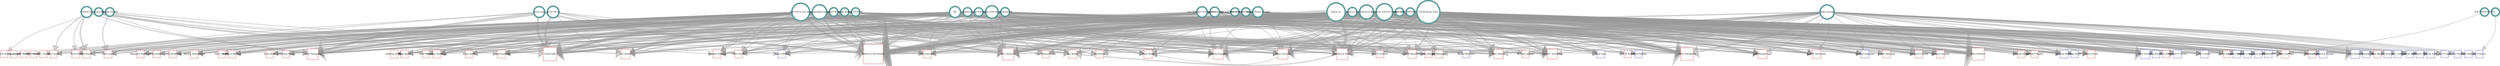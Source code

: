 digraph G {
	graph [outputorder=edgesfirst, truecolor=true, size="1000,1000!", dpi=96, bgcolor="#FFFFFF", splines=curved, epsilon="0.0", layoutEngine=neato, fontsize=90, fontcolor=blue, start=self];
	node [label="\N", style="setlinewidth(10), filled", fontsize=15, fixedsize=1, imagescale=true, regular=true];
	graph [bb="0,0,1718,1675.7"];
	29806 [label="CPS Energy", width="0.77778", href=a, transaction_id=e0db89f29617477ea333ed7aa2becbaa, company_id=29806, company_name="CPS Energy", amount="50.00", recipient_ext_id=142703, industry=Unknown, image="../www/com_images/cunknown_coal_co.png", sitecode=coal, contributor_type=I, id=29806, total_dollars="50.00", type=donors, value="50.00", dir="/home/dameat/public_html/state_dem/njq/NodeViz", color=cadetblue, shape=circle, fillcolor="#ffffff", tooltip="CPS Energy (Gave $50)", label_zoom_level=8, click="this.selectNode('29806'); this.panToNode('29806');", area="0.5", target=29806, pos="1312.5,29.5", height="0.79167"];
	413990 [label="Richard Adams", width="0.69444", href=a, image="../www/can_images/unknownCandidate.jpg", id=413990, total_dollars=250, type=candidates, value=250, color="#cc333333", shape=square, fillcolor="#ffffff", tooltip="Richard Adams (Received $250)", label_zoom_level=6, click="this.selectNode('413990'); this.panToNode('413990');", area="0.50295265211431", target=413990, state=OH, term=2012, district="OH-80", party=R, candidate_name="Richard Adams", pos="1606.4,954.83", height="0.70833"];
	39458 [label="IGS ENERGY/CEO", width="0.80556", href=a, transaction_id="39619d9d2d655fb652143a5f78233fe9", company_id=39458, company_name="IGS ENERGY/CEO", amount="250.00", recipient_ext_id=142820, industry="Fuel Oil Dealers", image="../www/com_images/cunknown_oil_co.png", sitecode=oil, contributor_type=I, id=39458, total_dollars="250.00", type=donors, value="250.00", dir="/home/dameat/public_html/state_dem/njq/NodeViz", color=cadetblue, shape=circle, fillcolor="#ffffff", tooltip="IGS ENERGY/CEO (Gave $250)", label_zoom_level=8, click="this.selectNode('39458'); this.panToNode('39458');", area="0.50295265211431", target=39458, pos="30,502.65", height="0.80556"];
	413866 [label="Tim W. Brown", width="0.69444", href=a, image="../www/can_images/413866.jpg", id=413866, total_dollars=400, type=candidates, value=400, color="#cc333333", shape=square, fillcolor="#ffffff", tooltip="Tim W. Brown (Received $400)", label_zoom_level=6, click="this.selectNode('413866'); this.panToNode('413866');", area="0.50516714120004", target=413866, state=OH, term=2012, district="OH-3", party=R, candidate_name="Tim W. Brown", pos="206.41,953.72", height="0.70833"];
	142808 [label="Andrew Brenner", width="0.69444", href=a, image="../www/can_images/142808.jpg", id=142808, total_dollars=450, type=candidates, value=450, color="#cc333333", shape=square, fillcolor="#ffffff", tooltip="Andrew Brenner (Received $450)", label_zoom_level=6, click="this.selectNode('142808'); this.panToNode('142808');", area="0.50590530422862", target=142808, state=OH, term=2012, district="OH-67", party=R, candidate_name="Andrew Brenner", pos="195.53,771.76", height="0.70833"];
	413961 [label="Doug Green", width="0.69444", href=a, image="../www/can_images/413961.jpg", id=413961, total_dollars=500, type=candidates, value=500, color="#cc333333", shape=square, fillcolor="#ffffff", tooltip="Doug Green (Received $500)", label_zoom_level=6, click="this.selectNode('413961'); this.panToNode('413961');", area="0.5066434672572", target=413961, state=OH, term=2012, district="OH-66", party=R, candidate_name="Doug Green", pos="481.56,1584.2", height="0.70833"];
	2151 [label="Kirk Schuring", width="0.69444", href=a, image="../www/can_images/2151.jpg", id=2151, total_dollars=500, type=candidates, value=500, color="#cc333333", shape=square, fillcolor="#ffffff", tooltip="Kirk Schuring (Received $500)", label_zoom_level=6, click="this.selectNode('2151'); this.panToNode('2151');", area="0.5066434672572", target=2151, state=OH, term=2012, district="OH-48", party=R, candidate_name="Kirk Schuring", pos="1691.5,1319.8", height="0.70833"];
	413904 [label="Louis W. Blessing III", width="0.69444", href=a, image="../www/can_images/413904.jpg", id=413904, total_dollars=500, type=candidates, value=500, color="#cc333333", shape=square, fillcolor="#ffffff", tooltip="Louis W. Blessing III (Received $500)", label_zoom_level=6, click="this.selectNode('413904'); this.panToNode('413904');", area="0.5066434672572", target=413904, state=OH, term=2012, district="OH-29", party=R, candidate_name="Louis W. Blessing III", pos="755.17,1649.2", height="0.70833"];
	32368 [label="Newpark Resources", width="0.80556", href=a, transaction_id="25e3fa297169a45c7158298c2ab40409", company_id=32368, company_name="Newpark Resources", amount="500.00", recipient_ext_id=2058, industry=Unknown, image="../www/com_images/cunknown_oil_co.png", sitecode=oil, contributor_type=I, id=32368, total_dollars="500.00", type=donors, value="500.00", dir="/home/dameat/public_html/state_dem/njq/NodeViz", color=cadetblue, shape=circle, fillcolor="#ffffff", tooltip="Newpark Resources (Gave $500)", label_zoom_level=8, click="this.selectNode('32368'); this.panToNode('32368');", area="0.5066434672572", target=32368, pos="1371.6,1259.9", height="0.80556"];
	413934 [label="Wes Retherford", width="0.69444", href=a, image="../www/can_images/413934.jpg", id=413934, total_dollars=500, type=candidates, value=500, color="#cc333333", shape=square, fillcolor="#ffffff", tooltip="Wes Retherford (Received $500)", label_zoom_level=6, click="this.selectNode('413934'); this.panToNode('413934');", area="0.5066434672572", target=413934, state=OH, term=2012, district="OH-51", party=R, candidate_name="Wes Retherford", pos="620.6,1634.3", height="0.70833"];
	39457 [label="IGS ENERGY / EXECUTIVE", width="0.80556", href=a, transaction_id=db5b633a58fa24f41b76f172167fb677, company_id=39457, company_name="IGS ENERGY / EXECUTIVE", amount="500.00", recipient_ext_id=142818, industry="Fuel Oil Dealers", image="../www/com_images/cunknown_oil_co.png", sitecode=oil, contributor_type=I, id=39457, total_dollars="500.00", type=donors, value="500.00", dir="/home/dameat/public_html/state_dem/njq/NodeViz", color=cadetblue, shape=circle, fillcolor="#ffffff", tooltip="IGS ENERGY / EXECUTIVE (Gave $500)", label_zoom_level=8, click="this.selectNode('39457'); this.panToNode('39457');", area="0.5066434672572", target=39457, pos="1398.3,745.57", height="0.80556"];
	413958 [label="John Becker", width="0.69444", href=a, image="../www/can_images/413958.jpg", id=413958, total_dollars=525, type=candidates, value=525, color="#cc333333", shape=square, fillcolor="#ffffff", tooltip="John Becker (Received $525)", label_zoom_level=6, click="this.selectNode('413958'); this.panToNode('413958');", area="0.50701254877149", target=413958, state=OH, term=2012, district="OH-65", party=R, candidate_name="John Becker", pos="1063.4,1217.2", height="0.70833"];
	9346 [label="Roland Winburn", width="0.69444", href=a, image="../www/can_images/9346.jpg", id=9346, total_dollars=550, type=candidates, value=550, color="#3333cc33", shape=square, fillcolor="#ffffff", tooltip="Roland Winburn (Received $550)", label_zoom_level=6, click="this.selectNode('9346'); this.panToNode('9346');", area="0.50738163028577", target=9346, state=OH, term=2012, district="OH-43", party=D, candidate_name="Roland Winburn", pos="1585,788.92", height="0.70833"];
	29971 [label="Ohio Valley Electric", width="0.80556", href=a, transaction_id=ddb80bde3681b4d8084cc072fccc7b99, company_id=29971, company_name="Ohio Valley Electric", amount="700.00", recipient_ext_id=9344, industry=Unknown, image="../www/com_images/cunknown_coal_co.png", sitecode=coal, contributor_type=I, id=29971, total_dollars="700.00", type=donors, value="700.00", dir="/home/dameat/public_html/state_dem/njq/NodeViz", color=cadetblue, shape=circle, fillcolor="#ffffff", tooltip="Ohio Valley Electric (Gave $700)", label_zoom_level=8, click="this.selectNode('29971'); this.panToNode('29971');", area="0.50959611937151", target=29971, pos="1276.1,1378.6", height="0.80556"];
	142870 [label="Terry Johnson", width="0.69444", href=a, image="../www/can_images/142870.jpg", id=142870, total_dollars=700, type=candidates, value=700, color="#cc333333", shape=square, fillcolor="#ffffff", tooltip="Terry Johnson (Received $700)", label_zoom_level=6, click="this.selectNode('142870'); this.panToNode('142870');", area="0.50959611937151", target=142870, state=OH, term=2012, district="OH-90", party=R, candidate_name="Terry Johnson", pos="419.3,626.6", height="0.70833"];
	142775 [label="Kevin Boyce", width="0.69444", href=a, image="../www/can_images/142775.jpg", id=142775, total_dollars=800, type=candidates, value=800, color="#3333cc33", shape=square, fillcolor="#ffffff", tooltip="Kevin Boyce (Received $800)", label_zoom_level=6, click="this.selectNode('142775'); this.panToNode('142775');", area="0.51107244542866", target=142775, state=OH, term=2012, district="OH-25", party=D, candidate_name="Kevin Boyce", pos="268.29,557.06", height="0.70833"];
	413993 [label="Tony Burkley", width="0.72222", href=a, image="../www/can_images/413993.jpg", id=413993, total_dollars=850, type=candidates, value=850, color="#cc333333", shape=square, fillcolor="#ffffff", tooltip="Tony Burkley (Received $850)", label_zoom_level=6, click="this.selectNode('413993'); this.panToNode('413993');", area="0.51181060845724", target=413993, state=OH, term=2012, district="OH-82", party=R, candidate_name="Tony Burkley", pos="368.45,1399", height="0.72222"];
	413878 [label="Nicholas J Celebrezze", width="0.72222", href=a, image="../www/can_images/unknownCandidate.jpg", id=413878, total_dollars=1000, type=candidates, value=1000, color="#3333cc33", shape=square, fillcolor="#ffffff", tooltip="Nicholas J Celebrezze (Received $1,000)", label_zoom_level=6, click="this.selectNode('413878'); this.panToNode('413878');", area="0.51402509754297", target=413878, state=OH, term=2012, district="OH-15", party=D, candidate_name="Nicholas J Celebrezze", pos="905.97,296.66", height="0.72222"];
	9366 [label="Denise Driehaus", width="0.72222", href=a, image="../www/can_images/9366.jpg", id=9366, total_dollars=1000, type=candidates, value=1000, color="#3333cc33", shape=square, fillcolor="#ffffff", tooltip="Denise Driehaus (Received $1,000)", label_zoom_level=6, click="this.selectNode('9366'); this.panToNode('9366');", area="0.51402509754297", target=9366, state=OH, term=2012, district="OH-31", party=D, candidate_name="Denise Driehaus", pos="1216.2,405.18", height="0.72222"];
	39456 [label="IGS - PRESIDENT", width="0.80556", href=a, transaction_id=f5440084c4c665924d11f04ffb0c515e, company_id=39456, company_name="IGS - PRESIDENT", amount="1000.00", recipient_ext_id=9344, industry="Fuel Oil Dealers", image="../www/com_images/cunknown_oil_co.png", sitecode=oil, contributor_type=I, id=39456, total_dollars="1000.00", type=donors, value="1000.00", dir="/home/dameat/public_html/state_dem/njq/NodeViz", color=cadetblue, shape=circle, fillcolor="#ffffff", tooltip="IGS - PRESIDENT (Gave $1,000)", label_zoom_level=8, click="this.selectNode('39456'); this.panToNode('39456');", area="0.51402509754297", target=39456, pos="1339.7,1280.5", height="0.80556"];
	8228 [label="Dale Mallory", width="0.72222", href=a, image="../www/can_images/8228.jpg", id=8228, total_dollars=1000, type=candidates, value=1000, color="#3333cc33", shape=square, fillcolor="#ffffff", tooltip="Dale Mallory (Received $1,000)", label_zoom_level=6, click="this.selectNode('8228'); this.panToNode('8228');", area="0.51402509754297", target=8228, state=OH, term=2012, district="OH-32", party=D, candidate_name="Dale Mallory", pos="1293.5,488.44", height="0.72222"];
	142703 [label="Alicia Reece", width="0.72222", href=a, image="../www/can_images/142703.jpg", id=142703, total_dollars=1050, type=candidates, value=1050, color="#3333cc33", shape=square, fillcolor="#ffffff", tooltip="Alicia Reece (Received $1,050)", label_zoom_level=6, click="this.selectNode('142703'); this.panToNode('142703');", area="0.51476326057155", target=142703, state=OH, term=2012, district="OH-33", party=D, candidate_name="Alicia Reece", pos="1110.6,309.94", height="0.72222"];
	413895 [label="Stephanie Kunze", width="0.72222", href=a, image="../www/can_images/413895.jpg", id=413895, total_dollars=1100, type=candidates, value=1100, color="#cc333333", shape=square, fillcolor="#ffffff", tooltip="Stephanie Kunze (Received $1,100)", label_zoom_level=6, click="this.selectNode('413895'); this.panToNode('413895');", area="0.51550142360013", target=413895, state=OH, term=2012, district="OH-24", party=R, candidate_name="Stephanie Kunze", pos="931.95,1483.2", height="0.72222"];
	142710 [label="Mike Ashford", width="0.72222", href=a, image="../www/can_images/142710.jpg", id=142710, total_dollars=1150, type=candidates, value=1150, color="#3333cc33", shape=square, fillcolor="#ffffff", tooltip="Mike Ashford (Received $1,150)", label_zoom_level=6, click="this.selectNode('142710'); this.panToNode('142710');", area="0.5162395866287", target=142710, state=OH, term=2012, district="OH-44", party=D, candidate_name="Mike Ashford", pos="485.64,435.7", height="0.72222"];
	8221 [label="Gerald L Stebelton", width="0.72222", href=a, image="../www/can_images/8221.jpg", id=8221, total_dollars=1350, type=candidates, value=1350, color="#cc333333", shape=square, fillcolor="#ffffff", tooltip="Gerald L Stebelton (Received $1,350)", label_zoom_level=6, click="this.selectNode('8221'); this.panToNode('8221');", area="0.51919223874301", target=8221, state=OH, term=2012, district="OH-77", party=R, candidate_name="Gerald L Stebelton", pos="874.98,1625.2", height="0.72222"];
	7898 [label="Debbie Phillips", width="0.72222", href=a, image="../www/can_images/7898.jpg", id=7898, total_dollars=1350, type=candidates, value=1350, color="#3333cc33", shape=square, fillcolor="#ffffff", tooltip="Debbie Phillips (Received $1,350)", label_zoom_level=6, click="this.selectNode('7898'); this.panToNode('7898');", area="0.51919223874301", target=7898, state=OH, term=2012, district="OH-94", party=D, candidate_name="Debbie Phillips", pos="185.25,1103.8", height="0.72222"];
	413976 [label="Rick Perales", width="0.72222", href=a, image="../www/can_images/413976.jpg", id=413976, total_dollars=1450, type=candidates, value=1450, color="#cc333333", shape=square, fillcolor="#ffffff", tooltip="Rick Perales (Received $1,450)", label_zoom_level=6, click="this.selectNode('413976'); this.panToNode('413976');", area="0.52066856480017", target=413976, state=OH, term=2012, district="OH-73", party=R, candidate_name="Rick Perales", pos="1049.4,1447.2", height="0.72222"];
	142836 [label="Michael Henne", width="0.72222", href=a, image="../www/can_images/142836.jpg", id=142836, total_dollars=1500, type=candidates, value=1500, color="#cc333333", shape=square, fillcolor="#ffffff", tooltip="Michael Henne (Received $1,500)", label_zoom_level=6, click="this.selectNode('142836'); this.panToNode('142836');", area="0.52140672782875", target=142836, state=OH, term=2012, district="OH-40", party=R, candidate_name="Michael Henne", pos="861.23,499.42", height="0.72222"];
	99440 [label="Marilyn Slaby", width="0.72222", href=a, image="../www/can_images/99440.jpg", id=99440, total_dollars=1500, type=candidates, value=1500, color="#cc333333", shape=square, fillcolor="#ffffff", tooltip="Marilyn Slaby (Received $1,500)", label_zoom_level=6, click="this.selectNode('99440'); this.panToNode('99440');", area="0.52140672782875", target=99440, state=OH, term=2012, district="OH-38", party=R, candidate_name="Marilyn Slaby", pos="454.82,784", height="0.72222"];
	8226 [label="Tracy Maxwell Heard", width="0.72222", href=a, image="../www/can_images/8226.jpg", id=8226, total_dollars=1500, type=candidates, value=1500, color="#3333cc33", shape=square, fillcolor="#ffffff", tooltip="Tracy Maxwell Heard (Received $1,500)", label_zoom_level=6, click="this.selectNode('8226'); this.panToNode('8226');", area="0.52140672782875", target=8226, state=OH, term=2012, district="OH-26", party=D, candidate_name="Tracy Maxwell Heard", pos="714.98,286.01", height="0.72222"];
	37862 [label="IGS ENERGY", width="0.80556", href=a, transaction_id=ee7f01fc27feebe283ade0042266248d, company_id=37862, company_name="IGS ENERGY", amount="1500.00", recipient_ext_id=2058, industry="Fuel Oil Dealers", image="../www/com_images/c37862.png", sitecode=oil, contributor_type=I, id=37862, total_dollars="1500.00", type=donors, value="1500.00", dir="/home/dameat/public_html/state_dem/njq/NodeViz", color=cadetblue, shape=circle, fillcolor="#ffffff", tooltip="IGS ENERGY (Gave $1,500)", label_zoom_level=8, click="this.selectNode('37862'); this.panToNode('37862');", area="0.52140672782875", target=37862, pos="1434.7,1031.5", height="0.81944"];
	208 [label="American Petroleum Institute", width="0.80556", href=a, transaction_id="088f9f7888472fdb3678bd56d3457314", company_id=208, company_name="American Petroleum Institute", amount="300.00", recipient_ext_id=142872, industry="Oil & Gas", image="../www/com_images/c199.png", sitecode=oil, contributor_type=I, id=208, total_dollars=1850, type=donors, value=1850, dir="/home/dameat/public_html/state_dem/njq/NodeViz", color=cadetblue, shape=circle, fillcolor="#ffffff", tooltip="American Petroleum Institute (Gave $1,850)", label_zoom_level=8, click="this.selectNode('208'); this.panToNode('208');", area="0.52657386902879", target=208, pos="1214.3,1042.5", height="0.81944"];
	9218 [label="Bob D Hackett", width="0.72222", href=a, image="../www/can_images/9218.jpg", id=9218, total_dollars=1940, type=candidates, value=1940, color="#cc333333", shape=square, fillcolor="#ffffff", tooltip="Bob D Hackett (Received $1,940)", label_zoom_level=6, click="this.selectNode('9218'); this.panToNode('9218');", area="0.52790256248023", target=9218, state=OH, term=2012, district="OH-74", party=R, candidate_name="Bob D Hackett", pos="560.86,728.25", height="0.72222"];
	9071 [label="Jarrod B Martin", width="0.72222", href=a, image="../www/can_images/9071.jpg", id=9071, total_dollars=2000, type=candidates, value=2000, color="#cc333333", shape=square, fillcolor="#ffffff", tooltip="Jarrod B Martin (Received $2,000)", label_zoom_level=6, click="this.selectNode('9071'); this.panToNode('9071');", area="0.52878835811452", target=9071, state=OH, term=2012, district="OH-73", party=R, candidate_name="Jarrod B Martin", pos="939.58,531.65", height="0.72222"];
	951 [label="Chevron Corp", width="0.80556", href=a, transaction_id=cad220f230aa51eb08892bed96ef6958, company_id=951, company_name="Chevron Corp", amount="500.00", recipient_ext_id=2151, industry="Major (Multinational) Oil & Gas Producers", image="../www/com_images/c951.png", sitecode=oil, contributor_type=C, id=951, total_dollars=2000, type=donors, value=2000, dir="/home/dameat/public_html/state_dem/njq/NodeViz", color=cadetblue, shape=circle, fillcolor="#ffffff", tooltip="Chevron Corp (Gave $2,000)", label_zoom_level=8, click="this.selectNode('951'); this.panToNode('951');", area="0.52878835811452", target=951, pos="1347.1,1133.3", height="0.81944"];
	8038 [label="Jay P Goyal", width="0.72222", href=a, image="../www/can_images/8038.jpg", id=8038, total_dollars=2000, type=candidates, value=2000, color="#3333cc33", shape=square, fillcolor="#ffffff", tooltip="Jay P Goyal (Received $2,000)", label_zoom_level=6, click="this.selectNode('8038'); this.panToNode('8038');", area="0.52878835811452", target=8038, state=OH, term=2012, district="OH-2", party=D, candidate_name="Jay P Goyal", pos="804.29,346.56", height="0.72222"];
	8227 [label="Connie Pillich", width="0.72222", href=a, image="../www/can_images/8227.jpg", id=8227, total_dollars=2100, type=candidates, value=2100, color="#3333cc33", shape=square, fillcolor="#ffffff", tooltip="Connie Pillich (Received $2,100)", label_zoom_level=6, click="this.selectNode('8227'); this.panToNode('8227');", area="0.53026468417168", target=8227, state=OH, term=2012, district="OH-28", party=D, candidate_name="Connie Pillich", pos="1113.5,551.14", height="0.72222"];
	9092 [label="Terry Blair", width="0.72222", href=a, image="../www/can_images/9092.jpg", id=9092, total_dollars=2250, type=candidates, value=2250, color="#cc333333", shape=square, fillcolor="#ffffff", tooltip="Terry Blair (Received $2,250)", label_zoom_level=6, click="this.selectNode('9092'); this.panToNode('9092');", area="0.53247917325741", target=9092, state=OH, term=2012, district="OH-42", party=R, candidate_name="Terry Blair", pos="877.29,1398.6", height="0.73611"];
	142725 [label="Kathleen Clyde", width="0.72222", href=a, image="../www/can_images/142725.jpg", id=142725, total_dollars=2250, type=candidates, value=2250, color="#3333cc33", shape=square, fillcolor="#ffffff", tooltip="Kathleen Clyde (Received $2,250)", label_zoom_level=6, click="this.selectNode('142725'); this.panToNode('142725');", area="0.53247917325741", target=142725, state=OH, term=2012, district="OH-75", party=D, candidate_name="Kathleen Clyde", pos="740.98,351.26", height="0.73611"];
	142716 [label="Dan Ramos", width="0.72222", href=a, image="../www/can_images/142716.jpg", id=142716, total_dollars=2280, type=candidates, value=2280, color="#3333cc33", shape=square, fillcolor="#ffffff", tooltip="Dan Ramos (Received $2,280)", label_zoom_level=6, click="this.selectNode('142716'); this.panToNode('142716');", area="0.53292207107455", target=142716, state=OH, term=2012, district="OH-56", party=D, candidate_name="Dan Ramos", pos="994.76,362.48", height="0.73611"];
	9359 [label="Margaret Ann Ruhl", width="0.72222", href=a, image="../www/can_images/9359.jpg", id=9359, total_dollars=2300, type=candidates, value=2300, color="#cc333333", shape=square, fillcolor="#ffffff", tooltip="Margaret Ann Ruhl (Received $2,300)", label_zoom_level=6, click="this.selectNode('9359'); this.panToNode('9359');", area="0.53321733628599", target=9359, state=OH, term=2012, district="OH-68", party=R, candidate_name="Margaret Ann Ruhl", pos="720.85,1507.7", height="0.73611"];
	414013 [label="Ryan Smith", width="0.72222", href=a, image="../www/can_images/unknownCandidate.jpg", id=414013, total_dollars=2500, type=candidates, value=2500, color="#cc333333", shape=square, fillcolor="#ffffff", tooltip="Ryan Smith (Received $2,500)", label_zoom_level=6, click="this.selectNode('414013'); this.panToNode('414013');", area="0.5361699884003", target=414013, state=OH, term=2012, district="OH-93", party=R, candidate_name="Ryan Smith", pos="339.07,1254.5", height="0.73611"];
	9345 [label="Ron Maag", width="0.72222", href=a, image="../www/can_images/9345.jpg", id=9345, total_dollars=2500, type=candidates, value=2500, color="#cc333333", shape=square, fillcolor="#ffffff", tooltip="Ron Maag (Received $2,500)", label_zoom_level=6, click="this.selectNode('9345'); this.panToNode('9345');", area="0.5361699884003", target=9345, state=OH, term=2012, district="OH-62", party=R, candidate_name="Ron Maag", pos="1151.4,593.85", height="0.73611"];
	142687 [label="Bill Patmon", width="0.72222", href=a, image="../www/can_images/142687.jpg", id=142687, total_dollars=2500, type=candidates, value=2500, color="#3333cc33", shape=square, fillcolor="#ffffff", tooltip="Bill Patmon (Received $2,500)", label_zoom_level=6, click="this.selectNode('142687'); this.panToNode('142687');", area="0.5361699884003", target=142687, state=OH, term=2012, district="OH-10", party=D, candidate_name="Bill Patmon", pos="1072.7,379.89", height="0.73611"];
	8223 [label="Sandra Williams", width="0.72222", href=a, image="../www/can_images/8223.jpg", id=8223, total_dollars=2500, type=candidates, value=2500, color="#3333cc33", shape=square, fillcolor="#ffffff", tooltip="Sandra Williams (Received $2,500)", label_zoom_level=6, click="this.selectNode('8223'); this.panToNode('8223');", area="0.5361699884003", target=8223, state=OH, term=2012, district="OH-11", party=D, candidate_name="Sandra Williams", pos="1032.4,460.69", height="0.73611"];
	142879 [label="Casey Kozlowski", width="0.72222", href=a, image="../www/can_images/142879.jpg", id=142879, total_dollars=2600, type=candidates, value=2600, color="#cc333333", shape=square, fillcolor="#ffffff", tooltip="Casey Kozlowski (Received $2,600)", label_zoom_level=6, click="this.selectNode('142879'); this.panToNode('142879');", area="0.53764631445745", target=142879, state=OH, term=2012, district="OH-99", party=R, candidate_name="Casey Kozlowski", pos="392.69,1336.8", height="0.73611"];
	13109 [label="Gene Damschroder", width="0.72222", href=a, image="../www/can_images/unknownCandidate.jpg", id=13109, total_dollars=2700, type=candidates, value=2700, color="#cc333333", shape=square, fillcolor="#ffffff", tooltip="Gene Damschroder (Received $2,700)", label_zoom_level=6, click="this.selectNode('13109'); this.panToNode('13109');", area="0.53912264051461", target=13109, state=OH, term=2012, district="OH-88", party=R, candidate_name="Gene Damschroder", pos="306.71,1088.5", height="0.73611"];
	14233 [label="Ronald V Gerberry", width="0.72222", href=a, image="../www/can_images/14233.jpg", id=14233, total_dollars=2800, type=candidates, value=2800, color="#3333cc33", shape=square, fillcolor="#ffffff", tooltip="Ronald V Gerberry (Received $2,800)", label_zoom_level=6, click="this.selectNode('14233'); this.panToNode('14233');", area="0.54059896657176", target=14233, state=OH, term=2012, district="OH-59", party=D, candidate_name="Ronald V Gerberry", pos="539.4,400.69", height="0.73611"];
	413996 [label="Robert Sprague", width="0.72222", href=a, image="../www/can_images/413996.jpg", id=413996, total_dollars=3000, type=candidates, value=3000, color="#cc333333", shape=square, fillcolor="#ffffff", tooltip="Robert Sprague (Received $3,000)", label_zoom_level=6, click="this.selectNode('413996'); this.panToNode('413996');", area="0.54355161868607", target=413996, state=OH, term=2012, district="OH-83", party=R, candidate_name="Robert Sprague", pos="1224.2,591.3", height="0.73611"];
	9091 [label="Nan A Baker", width="0.72222", href=a, image="../www/can_images/9091.jpg", id=9091, total_dollars=3050, type=candidates, value=3050, color="#cc333333", shape=square, fillcolor="#ffffff", tooltip="Nan A Baker (Received $3,050)", label_zoom_level=6, click="this.selectNode('9091'); this.panToNode('9091');", area="0.54428978171465", target=9091, state=OH, term=2012, district="OH-16", party=R, candidate_name="Nan A Baker", pos="650.06,1393.5", height="0.73611"];
	5357 [label="Summit Petroleum", width="0.83333", href=a, transaction_id="4a0737e41f22522631d48e40cdd9b4a6", company_id=5357, company_name="Summit Petroleum", amount="3000.00", recipient_ext_id=142840, industry="Independent Oil & Gas Producers", image="../www/com_images/cunknown_oil_co.png", sitecode=oil, contributor_type=I, id=5357, total_dollars=3100, type=donors, value=3100, dir="/home/dameat/public_html/state_dem/njq/NodeViz", color=cadetblue, shape=circle, fillcolor="#ffffff", tooltip="Summit Petroleum (Gave $3,100)", label_zoom_level=8, click="this.selectNode('5357'); this.panToNode('5357');", area="0.54502794474322", target=5357, pos="1405,913.9", height="0.83333"];
	9350 [label="Stephen Slesnick", width="0.72222", href=a, image="../www/can_images/9350.jpg", id=9350, total_dollars=3300, type=candidates, value=3300, color="#3333cc33", shape=square, fillcolor="#ffffff", tooltip="Stephen Slesnick (Received $3,300)", label_zoom_level=6, click="this.selectNode('9350'); this.panToNode('9350');", area="0.54798059685753", target=9350, state=OH, term=2012, district="OH-49", party=D, candidate_name="Stephen Slesnick", pos="443.34,472.52", height="0.73611"];
	414019 [label="Jack Cera", width="0.75", href=a, image="../www/can_images/unknownCandidate.jpg", id=414019, total_dollars=3850, type=candidates, value=3850, color="#3333cc33", shape=square, fillcolor="#ffffff", tooltip="Jack Cera (Received $3,850)", label_zoom_level=6, click="this.selectNode('414019'); this.panToNode('414019');", area="0.55610039017189", target=414019, state=OH, term=2012, district="OH-96", party=D, candidate_name="Jack Cera", pos="604.42,1029.3", height="0.75"];
	327 [label="Ashland Inc", width="0.83333", href=a, transaction_id="3ed40e212ccbd0dfce9f54499f13a570", company_id=327, company_name="Ashland Inc", amount="2500.00", recipient_ext_id=2058, industry=Manufacturing, image="../www/com_images/c45.png", sitecode=oil, contributor_type=C, id=327, total_dollars=4000, type=donors, value=4000, dir="/home/dameat/public_html/state_dem/njq/NodeViz", color=cadetblue, shape=circle, fillcolor="#ffffff", tooltip="Ashland Inc (Gave $4,000)", label_zoom_level=8, click="this.selectNode('327'); this.panToNode('327');", area="0.55831487925762", target=327, pos="1392.5,1124", height="0.84722"];
	2153 [label="Vernon Sykes", width="0.75", href=a, image="../www/can_images/2153.jpg", id=2153, total_dollars=4000, type=candidates, value=4000, color="#3333cc33", shape=square, fillcolor="#ffffff", tooltip="Vernon Sykes (Received $4,000)", label_zoom_level=6, click="this.selectNode('2153'); this.panToNode('2153');", area="0.55831487925762", target=2153, state=OH, term=2012, district="OH-34", party=D, candidate_name="Vernon Sykes", pos="865.16,361.23", height="0.75"];
	1737 [label="Exxon Mobil", width="0.83333", href=a, transaction_id=fb10c209a8061824b8462452ce56aaf3, company_id=1737, company_name="Exxon Mobil", amount="1000.00", recipient_ext_id=142872, industry="Major (Multinational) Oil & Gas Producers", image="../www/com_images/c28.png", sitecode=oil, contributor_type=C, id=1737, total_dollars=4000, type=donors, value=4000, dir="/home/dameat/public_html/state_dem/njq/NodeViz", color=cadetblue, shape=circle, fillcolor="#ffffff", tooltip="Exxon Mobil (Gave $4,000)", label_zoom_level=8, click="this.selectNode('1737'); this.panToNode('1737');", area="0.55831487925762", target=1737, pos="1182,737.5", height="0.84722"];
	9357 [label="Jeffrey A McClain", width="0.75", href=a, image="../www/can_images/9357.jpg", id=9357, total_dollars="4062.66", type=candidates, value="4062.66", color="#cc333333", shape=square, fillcolor="#ffffff", tooltip="Jeffrey A McClain (Received $4,063)", label_zoom_level=6, click="this.selectNode('9357'); this.panToNode('9357');", area="0.55923994516503", target=9357, state=OH, term=2012, district="OH-87", party=R, candidate_name="Jeffrey A McClain", pos="331.49,1163.1", height="0.75"];
	7976 [label="Tom Letson", width="0.75", href=a, image="../www/can_images/7976.jpg", id=7976, total_dollars=4250, type=candidates, value=4250, color="#3333cc33", shape=square, fillcolor="#ffffff", tooltip="Tom Letson (Received $4,250)", label_zoom_level=6, click="this.selectNode('7976'); this.panToNode('7976');", area="0.56200569440051", target=7976, state=OH, term=2012, district="OH-64", party=D, candidate_name="Tom Letson", pos="696.06,589.49", height="0.75"];
	139192 [label="Ron Young", width="0.75", href=a, image="../www/can_images/139192.jpg", id=139192, total_dollars=4300, type=candidates, value=4300, color="#cc333333", shape=square, fillcolor="#ffffff", tooltip="Ron Young (Received $4,300)", label_zoom_level=6, click="this.selectNode('139192'); this.panToNode('139192');", area="0.56274385742908", target=139192, state=OH, term=2012, district="OH-61", party=R, candidate_name="Ron Young", pos="566.26,1476.4", height="0.75"];
	29595 [label="Murray Energy", width="0.83333", href=a, transaction_id=c7aabd38250d0d463f96e29e5f9699bc, company_id=29595, company_name="Murray Energy", amount="4000.00", recipient_ext_id=413981, industry="Coal Mining", image="../www/com_images/c155.png", sitecode=coal, contributor_type=C, id=29595, total_dollars=4600, type=donors, value=4600, dir="/home/dameat/public_html/state_dem/njq/NodeViz", color=cadetblue, shape=circle, fillcolor="#ffffff", tooltip="Murray Energy (Gave $4,600)", label_zoom_level=8, click="this.selectNode('29595'); this.panToNode('29595');", area="0.56717283560055", target=29595, pos="733.18,1601.6", height="0.84722"];
	413943 [label="Terry Boose", width="0.75", href=a, image="../www/can_images/unknownCandidate.jpg", id=413943, total_dollars=4700, type=candidates, value=4700, color="#cc333333", shape=square, fillcolor="#ffffff", tooltip="Terry Boose (Received $4,700)", label_zoom_level=6, click="this.selectNode('413943'); this.panToNode('413943');", area="0.5686491616577", target=413943, state=OH, term=2012, district="OH-57", party=R, candidate_name="Terry Boose", pos="381.68,1184", height="0.75"];
	7808 [label="John Patrick Carney", width="0.75", href=a, image="../www/can_images/7808.jpg", id=7808, total_dollars=5050, type=candidates, value=5050, color="#3333cc33", shape=square, fillcolor="#ffffff", tooltip="John Patrick Carney (Received $5,050)", label_zoom_level=6, click="this.selectNode('7808'); this.panToNode('7808');", area="0.57381630285775", target=7808, state=OH, term=2012, district="OH-22", party=D, candidate_name="John Patrick Carney", pos="589.79,471.51", height="0.76389"];
	413981 [label="Matt Lynch", width="0.75", href=a, image="../www/can_images/unknownCandidate.jpg", id=413981, total_dollars=5150, type=candidates, value=5150, color="#cc333333", shape=square, fillcolor="#ffffff", tooltip="Matt Lynch (Received $5,150)", label_zoom_level=6, click="this.selectNode('413981'); this.panToNode('413981');", area="0.5752926289149", target=413981, state=OH, term=2012, district="OH-76", party=R, candidate_name="Matt Lynch", pos="443.34,1405.3", height="0.76389"];
	413998 [label="Jim Buchy", width="0.75", href=a, image="../www/can_images/unknownCandidate.jpg", id=413998, total_dollars=5250, type=candidates, value=5250, color="#cc333333", shape=square, fillcolor="#ffffff", tooltip="Jim Buchy (Received $5,250)", label_zoom_level=6, click="this.selectNode('413998'); this.panToNode('413998');", area="0.57676895497206", target=413998, state=OH, term=2012, district="OH-84", party=R, candidate_name="Jim Buchy", pos="477.65,1043.8", height="0.76389"];
	142723 [label="Sean O'Brien", width="0.75", href=a, image="../www/can_images/142723.jpg", id=142723, total_dollars=5355, type=candidates, value=5355, color="#3333cc33", shape=square, fillcolor="#ffffff", tooltip="Sean O'Brien (Received $5,355)", label_zoom_level=6, click="this.selectNode('142723'); this.panToNode('142723');", area="0.57831909733207", target=142723, state=OH, term=2012, district="OH-63", party=D, candidate_name="Sean O'Brien", pos="1083.2,885.29", height="0.76389"];
	142817 [label="Mike Dovilla", width="0.75", href=a, image="../www/can_images/142817.jpg", id=142817, total_dollars=5450, type=candidates, value=5450, color="#cc333333", shape=square, fillcolor="#ffffff", tooltip="Mike Dovilla (Received $5,450)", label_zoom_level=6, click="this.selectNode('142817'); this.panToNode('142817');", area="0.57972160708637", target=142817, state=OH, term=2012, district="OH-7", party=R, candidate_name="Mike Dovilla", pos="628.07,954.21", height="0.76389"];
	142816 [label="Marlene Anielski", width="0.75", href=a, image="../www/can_images/142816.jpg", id=142816, total_dollars=5950, type=candidates, value=5950, color="#cc333333", shape=square, fillcolor="#ffffff", tooltip="Marlene Anielski (Received $5,950)", label_zoom_level=6, click="this.selectNode('142816'); this.panToNode('142816');", area="0.58710323737214", target=142816, state=OH, term=2012, district="OH-6", party=R, candidate_name="Marlene Anielski", pos="570.14,889.28", height="0.76389"];
	3125 [label="Marathon Oil", width="0.86111", href=a, transaction_id="51b4c3b3eca1cfb7ee67369e2a5597b9", company_id=3125, company_name="Marathon Oil", amount="1500.00", recipient_ext_id=8135, industry="Oil & Gas", image="../www/com_images/c93.png", sitecode=oil, contributor_type=C, id=3125, total_dollars=6000, type=donors, value=6000, dir="/home/dameat/public_html/state_dem/njq/NodeViz", color=cadetblue, shape=circle, fillcolor="#ffffff", tooltip="Marathon Oil (Gave $6,000)", label_zoom_level=8, click="this.selectNode('3125'); this.panToNode('3125');", area="0.58784140040072", target=3125, pos="1236.9,1119.4", height="0.86111"];
	413936 [label="Margaret Conditt", width="0.75", href=a, image="../www/can_images/413936.jpg", id=413936, total_dollars=6376, type=candidates, value=6376, color="#cc333333", shape=square, fillcolor="#ffffff", tooltip="Margaret Conditt (Received $6,376)", label_zoom_level=6, click="this.selectNode('413936'); this.panToNode('413936');", area="0.59339238637562", target=413936, state=OH, term=2012, district="OH-52", party=R, candidate_name="Margaret Conditt", pos="526,792.17", height="0.76389"];
	2081 [label="Jay Hottinger", width="0.77778", href=a, image="../www/can_images/2081.jpg", id=2081, total_dollars=6450, type=candidates, value=6450, color="#cc333333", shape=square, fillcolor="#ffffff", tooltip="Jay Hottinger (Received $6,450)", label_zoom_level=6, click="this.selectNode('2081'); this.panToNode('2081');", area="0.59448486765791", target=2081, state=OH, term=2012, district="OH-71", party=R, candidate_name="Jay Hottinger", pos="404.97,950.17", height="0.77778"];
	414021 [label="Brian Hill", width="0.77778", href=a, image="../www/can_images/414021.jpg", id=414021, total_dollars=6450, type=candidates, value=6450, color="#cc333333", shape=square, fillcolor="#ffffff", tooltip="Brian Hill (Received $6,450)", label_zoom_level=6, click="this.selectNode('414021'); this.panToNode('414021');", area="0.59448486765791", target=414021, state=OH, term=2012, district="OH-97", party=R, candidate_name="Brian Hill", pos="718.69,1435.2", height="0.77778"];
	9351 [label="Timothy Derickson", width="0.77778", href=a, image="../www/can_images/9351.jpg", id=9351, total_dollars=6450, type=candidates, value=6450, color="#cc333333", shape=square, fillcolor="#ffffff", tooltip="Timothy Derickson (Received $6,450)", label_zoom_level=6, click="this.selectNode('9351'); this.panToNode('9351');", area="0.59448486765791", target=9351, state=OH, term=2012, district="OH-53", party=R, candidate_name="Timothy Derickson", pos="438.39,996.52", height="0.77778"];
	413863 [label="Mark J. Romanchuk", width="0.77778", href=a, image="../www/can_images/413863.jpg", id=413863, total_dollars=6850, type=candidates, value=6850, color="#cc333333", shape=square, fillcolor="#ffffff", tooltip="Mark J. Romanchuk (Received $6,850)", label_zoom_level=6, click="this.selectNode('413863'); this.panToNode('413863');", area="0.60039017188653", target=413863, state=OH, term=2012, district="OH-2", party=R, candidate_name="Mark J. Romanchuk", pos="623.77,1487.3", height="0.77778"];
	413882 [label="Michael F. Curtin", width="0.77778", href=a, image="../www/can_images/413882.jpg", id=413882, total_dollars=7200, type=candidates, value=7200, color="#3333cc33", shape=square, fillcolor="#ffffff", tooltip="Michael F. Curtin (Received $7,200)", label_zoom_level=6, click="this.selectNode('413882'); this.panToNode('413882');", area="0.60555731308658", target=413882, state=OH, term=2012, district="OH-17", party=D, candidate_name="Michael F. Curtin", pos="223.24,690.42", height="0.77778"];
	142699 [label="Michael Stinziano", width="0.77778", href=a, image="../www/can_images/142699.jpg", id=142699, total_dollars=7200, type=candidates, value=7200, color="#3333cc33", shape=square, fillcolor="#ffffff", tooltip="Michael Stinziano (Received $7,200)", label_zoom_level=6, click="this.selectNode('142699'); this.panToNode('142699');", area="0.60555731308658", target=142699, state=OH, term=2012, district="OH-18", party=D, candidate_name="Michael Stinziano", pos="763.89,680.41", height="0.77778"];
	142820 [label="Mike Duffey", width="0.77778", href=a, image="../www/can_images/142820.jpg", id=142820, total_dollars=7550, type=candidates, value=7550, color="#cc333333", shape=square, fillcolor="#ffffff", tooltip="Mike Duffey (Received $7,550)", label_zoom_level=6, click="this.selectNode('142820'); this.panToNode('142820');", area="0.61072445428662", target=142820, state=OH, term=2012, district="OH-21", party=R, candidate_name="Mike Duffey", pos="365.77,690.46", height="0.77778"];
	413917 [label="Anthony DeVitis", width="0.77778", href=a, image="../www/can_images/413917.jpg", id=413917, total_dollars=7750, type=candidates, value=7750, color="#cc333333", shape=square, fillcolor="#ffffff", tooltip="Anthony DeVitis (Received $7,750)", label_zoom_level=6, click="this.selectNode('413917'); this.panToNode('413917');", area="0.61367710640093", target=413917, state=OH, term=2012, district="OH-36", party=R, candidate_name="Anthony DeVitis", pos="506.75,1102.5", height="0.77778"];
	413120 [label="Louis Terhar", width="0.77778", href=a, image="../www/can_images/413120.jpg", id=413120, total_dollars=7850, type=candidates, value=7850, color="#cc333333", shape=square, fillcolor="#ffffff", tooltip="Louis Terhar (Received $7,850)", label_zoom_level=6, click="this.selectNode('413120'); this.panToNode('413120');", area="0.61515343245808", target=413120, state=OH, term=2012, district="OH-30", party=R, candidate_name="Louis Terhar", pos="489.06,898.94", height="0.77778"];
	5764 [label="Vectren Corp", width="0.88889", href=a, transaction_id="650e526b744ff9d9352dafd5d5185bfe", company_id=5764, company_name="Vectren Corp", amount="1350.00", recipient_ext_id=8222, industry="Gas & Electric Utilities", image="../www/com_images/c179.png", sitecode=coal, contributor_type=C, id=5764, total_dollars=7850, type=donors, value=7850, dir="/home/dameat/public_html/state_dem/njq/NodeViz", color=cadetblue, shape=circle, fillcolor="#ffffff", tooltip="Vectren Corp (Gave $7,850)", label_zoom_level=8, click="this.selectNode('5764'); this.panToNode('5764');", area="0.61515343245808", target=5764, pos="990.2,758.2", height="0.88889"];
	8222 [label="Armond Budish", width="0.77778", href=a, image="../www/can_images/8222.jpg", id=8222, total_dollars=8350, type=candidates, value=8350, color="#3333cc33", shape=square, fillcolor="#ffffff", tooltip="Armond Budish (Received $8,350)", label_zoom_level=6, click="this.selectNode('8222'); this.panToNode('8222');", area="0.62253506274386", target=8222, state=OH, term=2012, district="OH-8", party=D, candidate_name="Armond Budish", pos="568.66,615.27", height="0.79167"];
	414001 [label="Dorothy Pelanda", width="0.77778", href=a, image="../www/can_images/414001.jpg", id=414001, total_dollars=9050, type=candidates, value=9050, color="#cc333333", shape=square, fillcolor="#ffffff", tooltip="Dorothy Pelanda (Received $9,050)", label_zoom_level=6, click="this.selectNode('414001'); this.panToNode('414001');", area="0.63286934514394", target=414001, state=OH, term=2012, district="OH-86", party=R, candidate_name="Dorothy Pelanda", pos="999.82,885.44", height="0.79167"];
	135779 [label="Bill Hayes", width="0.77778", href=a, image="../www/can_images/135779.jpg", id=135779, total_dollars=9050, type=candidates, value=9050, color="#cc333333", shape=square, fillcolor="#ffffff", tooltip="Bill Hayes (Received $9,050)", label_zoom_level=6, click="this.selectNode('135779'); this.panToNode('135779');", area="0.63286934514394", target=135779, state=OH, term=2012, district="OH-72", party=R, candidate_name="Bill Hayes", pos="500.29,1401.2", height="0.79167"];
	142807 [label="Craig Newbold", width="0.80556", href=a, image="../www/can_images/142807.jpg", id=142807, total_dollars=10250, type=candidates, value=10250, color="#cc333333", shape=square, fillcolor="#ffffff", tooltip="Craig Newbold (Received $10,250)", label_zoom_level=6, click="this.selectNode('142807'); this.panToNode('142807');", area="0.6505852578298", target=142807, state=OH, term=2012, district="OH-5", party=R, candidate_name="Craig Newbold", pos="875.36,1086.2", height="0.80556"];
	142867 [label="Bob Peterson", width="0.80556", href=a, image="../www/can_images/142867.jpg", id=142867, total_dollars=10550, type=candidates, value=10550, color="#cc333333", shape=square, fillcolor="#ffffff", tooltip="Bob Peterson (Received $10,550)", label_zoom_level=6, click="this.selectNode('142867'); this.panToNode('142867');", area="0.65501423600127", target=142867, state=OH, term=2012, district="OH-92", party=R, candidate_name="Bob Peterson", pos="673.34,1002.1", height="0.80556"];
	142859 [label="Peter Beck", width="0.80556", href=a, image="../www/can_images/142859.jpg", id=142859, total_dollars=11100, type=candidates, value=11100, color="#cc333333", shape=square, fillcolor="#ffffff", tooltip="Peter Beck (Received $11,100)", label_zoom_level=6, click="this.selectNode('142859'); this.panToNode('142859');", area="0.66313402931562", target=142859, state=OH, term=2012, district="OH-54", party=R, candidate_name="Peter Beck", pos="828.43,853.05", height="0.81944"];
	413923 [label="Jim Butler", width="0.83333", href=a, image="../www/can_images/413923.jpg", id=413923, total_dollars=12500, type=candidates, value=12500, color="#cc333333", shape=square, fillcolor="#ffffff", tooltip="Jim Butler (Received $12,500)", label_zoom_level=6, click="this.selectNode('413923'); this.panToNode('413923');", area="0.68380259411579", target=413923, state=OH, term=2012, district="OH-41", party=R, candidate_name="Jim Butler", pos="793.32,1069", height="0.83333"];
	8135 [label="Ross W McGregor", width="0.83333", href=a, image="../www/can_images/8135.jpg", id=8135, total_dollars=13400, type=candidates, value=13400, color="#cc333333", shape=square, fillcolor="#ffffff", tooltip="Ross W McGregor (Received $13,400)", label_zoom_level=6, click="this.selectNode('8135'); this.panToNode('8135');", area="0.69708952863018", target=8135, state=OH, term=2012, district="OH-79", party=R, candidate_name="Ross W McGregor", pos="924.2,814.25", height="0.83333"];
	14749 [label="Spectra Energy", width="0.94444", href=a, transaction_id=cc8caf8bbe736683324ad199ef43744c, company_id=14749, company_name="Spectra Energy", amount="750.00", recipient_ext_id=6603, industry="Natural Gas Transmission & Distribution", image="../www/com_images/c73.png", sitecode=oil, contributor_type=C, id=14749, total_dollars=13500, type=donors, value=13500, dir="/home/dameat/public_html/state_dem/njq/NodeViz", color=cadetblue, shape=circle, fillcolor="#ffffff", tooltip="Spectra Energy (Gave $13,500)", label_zoom_level=8, click="this.selectNode('14749'); this.panToNode('14749');", area="0.69856585468734", target=14749, pos="925.57,1195.9", height="0.94444"];
	2155 [label="Lynn R Wachtmann", width="0.83333", href=a, image="../www/can_images/2155.jpg", id=2155, total_dollars=13600, type=candidates, value=13600, color="#cc333333", shape=square, fillcolor="#ffffff", tooltip="Lynn R Wachtmann (Received $13,600)", label_zoom_level=6, click="this.selectNode('2155'); this.panToNode('2155');", area="0.70004218074449", target=2155, state=OH, term=2012, district="OH-81", party=R, candidate_name="Lynn R Wachtmann", pos="389.15,864.19", height="0.83333"];
	414005 [label="Chris Redfern", width="0.86111", href=a, image="../www/can_images/414005.jpg", id=414005, total_dollars=16500, type=candidates, value=16500, color="#3333cc33", shape=square, fillcolor="#ffffff", tooltip="Chris Redfern (Received $16,500)", label_zoom_level=6, click="this.selectNode('414005'); this.panToNode('414005');", area="0.74285563640198", target=414005, state=OH, term=2012, district="OH-89", party=D, candidate_name="Chris Redfern", pos="639.53,455.27", height="0.86111"];
	142868 [label="Cliff Rosenberger", width="0.88889", href=a, image="../www/can_images/142868.jpg", id=142868, total_dollars=19250, type=candidates, value=19250, color="#cc333333", shape=square, fillcolor="#ffffff", tooltip="Cliff Rosenberger (Received $19,250)", label_zoom_level=6, click="this.selectNode('142868'); this.panToNode('142868');", area="0.78345460297374", target=142868, state=OH, term=2012, district="OH-91", party=R, candidate_name="Cliff Rosenberger", pos="801.57,915.55", height="0.88889"];
	8231 [label="Matt Szollosi", width="0.88889", href=a, image="../www/can_images/8231.jpg", id=8231, total_dollars=21750, type=candidates, value=21750, color="#3333cc33", shape=square, fillcolor="#ffffff", tooltip="Matt Szollosi (Received $21,750)", label_zoom_level=6, click="this.selectNode('8231'); this.panToNode('8231');", area="0.82036275440262", target=8231, state=OH, term=2012, district="OH-46", party=D, candidate_name="Matt Szollosi", pos="628.78,657.63", height="0.90278"];
	32446 [label="US Chamber Of Commerce", width="1.0278", href=a, transaction_id="5a80e1a2e3d2dcc3c14bde454fabd93e", company_id=32446, company_name="US Chamber of Commerce", amount="5650.00", recipient_ext_id=2155, industry="Chambers Of Commerce", image="../www/com_images/c217.png", sitecode=carbon, contributor_type=C, id=32446, total_dollars=22250, type=donors, value=22250, dir="/home/dameat/public_html/state_dem/njq/NodeViz", color=cadetblue, shape=circle, fillcolor="#ffffff", tooltip="US Chamber Of Commerce (Gave $22,250)", label_zoom_level=8, click="this.selectNode('32446'); this.panToNode('32446');", area="0.82774438468839", target=32446, pos="911.82,1294.5", height="1.0278"];
	29808 [label="Dayton Power & Light", width="1.0278", href=a, transaction_id="5a68ccb868a007400d9a7f8bdeaba9bc", company_id=29808, company_name="Dayton Power & Light", amount="2000.00", recipient_ext_id=9364, industry="Electric Power Utilities", image="../www/com_images/c29808.png", sitecode=coal, contributor_type=C, id=29808, total_dollars=22550, type=donors, value=22550, dir="/home/dameat/public_html/state_dem/njq/NodeViz", color=cadetblue, shape=circle, fillcolor="#ffffff", tooltip="Dayton Power & Light (Gave $22,550)", label_zoom_level=8, click="this.selectNode('29808'); this.panToNode('29808');", area="0.83217336285985", target=29808, pos="1164.4,918.68", height="1.0278"];
	6603 [label="John Adams", width="0.91667", href=a, image="../www/can_images/6603.jpg", id=6603, total_dollars=23150, type=candidates, value=23150, color="#cc333333", shape=square, fillcolor="#ffffff", tooltip="John Adams (Received $23,150)", label_zoom_level=6, click="this.selectNode('6603'); this.panToNode('6603');", area="0.84103131920278", target=6603, state=OH, term=2012, district="OH-85", party=R, candidate_name="John Adams", pos="733.56,941.47", height="0.91667"];
	142873 [label="Al Landis", width="0.91667", href=a, image="../www/can_images/142873.jpg", id=142873, total_dollars=24200, type=candidates, value=24200, color="#cc333333", shape=square, fillcolor="#ffffff", tooltip="Al Landis (Received $24,200)", label_zoom_level=6, click="this.selectNode('142873'); this.panToNode('142873');", area="0.85653274280291", target=142873, state=OH, term=2012, district="OH-98", party=R, candidate_name="Al Landis", pos="841.5,1006.9", height="0.93056"];
	32255 [label="Ariel Corp", width="1.0556", href=a, transaction_id="1a8040accc4ca64b4104dc29abe34c1d", company_id=32255, company_name="Ariel Corp", amount="12500.00", recipient_ext_id=9228, industry="Industrial/Commercial Equipment & Materials", image="../www/com_images/c32255.png", sitecode=oil, contributor_type=I, id=32255, total_dollars=26543, type=donors, value=26543, dir="/home/dameat/public_html/state_dem/njq/NodeViz", color=cadetblue, shape=circle, fillcolor="#ffffff", tooltip="Ariel Corp (Gave $26,543)", label_zoom_level=8, click="this.selectNode('32255'); this.panToNode('32255');", area="0.89112306232205", target=32255, pos="1169.8,1404.3", height="1.0694"];
	4122 [label="Oxford Oil", width="1.0556", href=a, transaction_id="1778a18d1a1564a763b2048ccfb84cb8", company_id=4122, company_name="Oxford Oil", amount="7500.00", recipient_ext_id=135779, industry="Oil & Gas", image="../www/com_images/cunknown_oil_co.png", sitecode=oil, contributor_type=I, id=4122, total_dollars=27000, type=donors, value=27000, dir="/home/dameat/public_html/state_dem/njq/NodeViz", color=cadetblue, shape=circle, fillcolor="#ffffff", tooltip="Oxford Oil (Gave $27,000)", label_zoom_level=8, click="this.selectNode('4122'); this.panToNode('4122');", area="0.89786987240325", target=4122, pos="971.99,1480.1", height="1.0694"];
	671 [label=BP, width="1.0833", href=a, transaction_id="24f7572cb98d1a8e01df8020bc403578", company_id=671, company_name=BP, amount="2500.00", recipient_ext_id=8231, industry="Major (Multinational) Oil & Gas Producers", image="../www/com_images/c671.png", sitecode=oil, contributor_type=C, id=671, total_dollars=29250, type=donors, value=29250, dir="/home/dameat/public_html/state_dem/njq/NodeViz", color=cadetblue, shape=circle, fillcolor="#ffffff", tooltip="BP (Gave $29,250)", label_zoom_level=8, click="this.selectNode('671'); this.panToNode('671');", area="0.93108720868923", target=671, pos="682.17,1133.9", height="1.0833"];
	9364 [label="Cheryl L Grossman", width=1, href=a, image="../www/can_images/9364.jpg", id=9364, total_dollars=33150, type=candidates, value=33150, color="#cc333333", shape=square, fillcolor="#ffffff", tooltip="Cheryl L Grossman (Received $33,150)", label_zoom_level=6, click="this.selectNode('9364'); this.panToNode('9364');", area="0.98866392491827", target=9364, state=OH, term=2012, district="OH-23", party=R, candidate_name="Cheryl L Grossman", pos="740.99,881.75", height=1];
	142840 [label="Kristina Roegner", width=1, href=a, image="../www/can_images/142840.jpg", id=142840, total_dollars=34050, type=candidates, value=34050, color="#cc333333", shape=square, fillcolor="#ffffff", tooltip="Kristina Roegner (Received $34,050)", label_zoom_level=6, click="this.selectNode('142840'); this.panToNode('142840');", area="1.0019508594327", target=142840, state=OH, term=2012, district="OH-37", party=R, candidate_name="Kristina Roegner", pos="977.31,962.76", height=1];
	142818 [label="Anne Gonzales", width=1, href=a, image="../www/can_images/142818.jpg", id=142818, total_dollars=34275, type=candidates, value=34275, color="#cc333333", shape=square, fillcolor="#ffffff", tooltip="Anne Gonzales (Received $34,275)", label_zoom_level=6, click="this.selectNode('142818'); this.panToNode('142818');", area="1.0052725930613", target=142818, state=OH, term=2012, district="OH-19", party=R, candidate_name="Anne Gonzales", pos="892.45,887.71", height=1];
	31612 [label="Artex Oil Co", width="1.1389", href=a, transaction_id="7bce52a26df1ad58e61abe1a631b7fea", company_id=31612, company_name="Artex Oil Co", amount="16912.52", recipient_ext_id=142872, industry="Oil & Gas", image="../www/com_images/c31612.png", sitecode=oil, contributor_type=I, id=31612, total_dollars="34912.52", type=donors, value="34912.52", dir="/home/dameat/public_html/state_dem/njq/NodeViz", color=cadetblue, shape=circle, fillcolor="#ffffff", tooltip="Artex Oil Co (Gave $34,913)", label_zoom_level=8, click="this.selectNode('31612'); this.panToNode('31612');", area="1.0146844669408", target=31612, pos="1161.4,1302.7", height="1.1389"];
	142872 [label="Andy Thompson", width="1.0556", href=a, image="../www/can_images/142872.jpg", id=142872, total_dollars="43862.52", type=candidates, value="43862.52", color="#cc333333", shape=square, fillcolor="#ffffff", tooltip="Andy Thompson (Received $43,863)", label_zoom_level=6, click="this.selectNode('142872'); this.panToNode('142872');", area="1.1468156490562", target=142872, state=OH, term=2012, district="OH-95", party=R, candidate_name="Andy Thompson", pos="953.6,1091.3", height="1.0694"];
	9324 [label="Barbara R Sears", width="1.0833", href=a, image="../www/can_images/9324.jpg", id=9324, total_dollars="46593.7", type=candidates, value="46593.7", color="#cc333333", shape=square, fillcolor="#ffffff", tooltip="Barbara R Sears (Received $46,594)", label_zoom_level=6, click="this.selectNode('9324'); this.panToNode('9324');", area="1.187136771064", target=9324, state=OH, term=2012, district="OH-47", party=R, candidate_name="Barbara R Sears", pos="884.59,949.78", height="1.0833"];
	29613 [label="Ohio Coal Assn", width="1.2222", href=a, transaction_id="0f4a9ca55fc65719b7d93e8f068e5c44", company_id=29613, company_name="Ohio Coal Assn", amount="8000.00", recipient_ext_id=2058, industry="Coal Mining", image="../www/com_images/c29613.png", sitecode=coal, contributor_type=C, id=29613, total_dollars=47700, type=donors, value=47700, dir="/home/dameat/public_html/state_dem/njq/NodeViz", color=cadetblue, shape=circle, fillcolor="#ffffff", tooltip="Ohio Coal Assn (Gave $47,700)", label_zoom_level=8, click="this.selectNode('29613'); this.panToNode('29613');", area="1.2034693662343", target=29613, pos="616.73,1115.9", height="1.2361"];
	2056 [label="Ron Amstutz", width="1.1111", href=a, image="../www/can_images/2056.jpg", id=2056, total_dollars=51500, type=candidates, value=51500, color="#cc333333", shape=square, fillcolor="#ffffff", tooltip="Ron Amstutz (Received $51,500)", label_zoom_level=6, click="this.selectNode('2056'); this.panToNode('2056');", area="1.2595697564062", target=2056, state=OH, term=2012, district="OH-1", party=R, candidate_name="Ron Amstutz", pos="947.43,977.83", height="1.125"];
	8080 [label="Matt Huffman", width="1.1944", href=a, image="../www/can_images/8080.jpg", id=8080, total_dollars="65493.7", type=candidates, value="65493.7", color="#cc333333", shape=square, fillcolor="#ffffff", tooltip="Matt Huffman (Received $65,494)", label_zoom_level=6, click="this.selectNode('8080'); this.panToNode('8080');", area="1.4661623958663", target=8080, state=OH, term=2012, district="OH-4", party=R, candidate_name="Matt Huffman", pos="744.84,819.69", height="1.2083"];
	14790 [label="NiSource Inc", width="1.3611", href=a, transaction_id=e7617313d72f8e84afee4b3e1a3313b5, company_id=14790, company_name="NiSource Inc", amount="20100.00", recipient_ext_id=2058, industry="Gas & Electric Utilities", image="../www/com_images/c167.png", sitecode=coal, contributor_type=C, id=14790, total_dollars=65950, type=donors, value=65950, dir="/home/dameat/public_html/state_dem/njq/NodeViz", color=cadetblue, shape=circle, fillcolor="#ffffff", tooltip="NiSource Inc (Gave $65,950)", label_zoom_level=8, click="this.selectNode('14790'); this.panToNode('14790');", area="1.4728988716651", target=14790, pos="637.59,798.32", height="1.375"];
	29812 [label="Duke Energy", width="1.3889", href=a, transaction_id="6038fe6bab8ec1550f9c7de6a7e0330b", company_id=29812, company_name="Duke Energy", amount="16000.00", recipient_ext_id=2058, industry="Energy Production & Distribution", image="../www/com_images/c128.png", sitecode=coal, contributor_type=C, id=29812, total_dollars=68425, type=donors, value=68425, dir="/home/dameat/public_html/state_dem/njq/NodeViz", color=cadetblue, shape=circle, fillcolor="#ffffff", tooltip="Duke Energy (Gave $68,425)", label_zoom_level=8, click="this.selectNode('29812'); this.panToNode('29812');", area="1.5094379415797", target=29812, pos="886.31,685.11", height="1.3889"];
	9344 [label="Peter Stautberg", width="1.2222", href=a, image="../www/can_images/9344.jpg", id=9344, total_dollars="68937.4", type=candidates, value="68937.4", color="#cc333333", shape=square, fillcolor="#ffffff", tooltip="Peter Stautberg (Received $68,937)", label_zoom_level=6, click="this.selectNode('9344'); this.panToNode('9344');", area="1.5170026362965", target=9344, state=OH, term=2012, district="OH-27", party=R, candidate_name="Peter Stautberg", pos="957.81,1023.9", height="1.2361"];
	943 [label="Chesapeake Energy", width="1.4167", href=a, transaction_id=e71212518e0ba4875e99d047f50506ee, company_id=943, company_name="Chesapeake Energy", amount="12500.00", recipient_ext_id=9228, industry="Oil & Gas", image="../www/com_images/c68.png", sitecode=oil, contributor_type=C, id=943, total_dollars=72900, type=donors, value=72900, dir="/home/dameat/public_html/state_dem/njq/NodeViz", color=cadetblue, shape=circle, fillcolor="#ffffff", tooltip="Chesapeake Energy (Gave $72,900)", label_zoom_level=8, click="this.selectNode('943'); this.panToNode('943');", area="1.5755035326374", target=943, pos="751.28,1210.3", height="1.4167"];
	9228 [label="David Hall", width="1.3056", href=a, image="../www/can_images/9228.jpg", id=9228, total_dollars=84750, type=candidates, value=84750, color="#cc333333", shape=square, fillcolor="#ffffff", tooltip="David Hall (Received $84,750)", label_zoom_level=6, click="this.selectNode('9228'); this.panToNode('9228');", area="1.7504481704102", target=9228, state=OH, term=2012, district="OH-70", party=R, candidate_name="David Hall", pos="852.74,1111.6", height="1.3194"];
	14651 [label="American Electric Power", width="1.6111", href=a, transaction_id=fd7b2eb5c7347d0e52be19e63fbaadd8, company_id=14651, company_name="American Electric Power", amount="28850.00", recipient_ext_id=2058, industry="Electric Power Utilities", image="../www/com_images/c166.png", sitecode=coal, contributor_type=I, id=14651, total_dollars=106525, type=donors, value=106525, dir="/home/dameat/public_html/state_dem/njq/NodeViz", color=cadetblue, shape=circle, fillcolor="#ffffff", tooltip="American Electric Power (Gave $106,525)", label_zoom_level=8, click="this.selectNode('14651'); this.panToNode('14651');", area="2.0719181693557", target=14651, pos="606.19,856.78", height="1.625"];
	3737 [label="Ohio Oil & Gas Assn", width="1.7222", href=a, transaction_id=ea0561bddccdd83b3b87c67159076344, company_id=3737, company_name="Ohio Oil & Gas Assn", amount="17600.00", recipient_ext_id=2058, industry="Oil & Gas", image="../www/com_images/c3737.png", sitecode=oil, contributor_type=I, id=3737, total_dollars="126088.66", type=donors, value="126088.66", dir="/home/dameat/public_html/state_dem/njq/NodeViz", color=cadetblue, shape=circle, fillcolor="#ffffff", tooltip="Ohio Oil & Gas Assn (Gave $126,089)", label_zoom_level=8, click="this.selectNode('3737'); this.panToNode('3737');", area="2.3607415796689", target=3737, pos="699.07,1221", height="1.7361"];
	29292 [label="Boich Co", width="1.7778", href=a, transaction_id=bc0c08fed7e62793944315f11a7bec88, company_id=29292, company_name="Boich Co", amount="45587.40", recipient_ext_id=2058, industry="Coal Mining", image="../www/com_images/cunknown_coal_co.png", sitecode=coal, contributor_type=I, id=29292, total_dollars="138262.2", type=donors, value="138262.2", dir="/home/dameat/public_html/state_dem/njq/NodeViz", color=cadetblue, shape=circle, fillcolor="#ffffff", tooltip="Boich Co (Gave $138,262)", label_zoom_level=8, click="this.selectNode('29292'); this.panToNode('29292');", area="2.5404627227671", target=29292, pos="1273.8,870.49", height="1.7917"];
	2058 [label="William G Batchelder", width="1.9167", href=a, image="../www/can_images/2058.jpg", id=2058, total_dollars="218030.4", type=candidates, value="218030.4", color="#cc333333", shape=square, fillcolor="#ffffff", tooltip="William G Batchelder (Received $218,030)", label_zoom_level=6, click="this.selectNode('2058'); this.panToNode('2058');", area="3.7181014446905", target=2058, state=OH, term=2012, district="OH-69", party=R, candidate_name="William G Batchelder", pos="1019.9,1024.9", height="1.9306"];
	29817 [label="FirstEnergy Corp", width="2.25", href=a, transaction_id="6da381ea9f8b93f93b0ea7ad3492319b", company_id=29817, company_name="FirstEnergy Corp", amount="43000.00", recipient_ext_id=2058, industry="Electric Power Utilities", image="../www/com_images/c29817.png", sitecode=coal, contributor_type=I, id=29817, total_dollars=237125, type=donors, value=237125, dir="/home/dameat/public_html/state_dem/njq/NodeViz", color=cadetblue, shape=circle, fillcolor="#ffffff", tooltip="FirstEnergy Corp (Gave $237,125)", label_zoom_level=8, click="this.selectNode('29817'); this.panToNode('29817');", area=4, target=29817, pos="812.78,698.67", height="2.25"];
	29812 -> 413958 [len=4, style="setlinewidth(5)", labelfloat=true, arrowhead=normal, arrowsize=3, color="#99999966", fontsize=15, minlen=4, href=a, weight="25.00", toId=413958, fromId=29812, value="25.00", id="413958_29812", type=donations, tooltip="$25 from Duke Energy to John Becker", area=5, target="413958_29812", pos="e,1054.8,1191.5 902.18,732.79 935.08,831.64 1010.5,1058.3 1045.3,1162.7"];
	29817 -> 9218 [len=4, style="setlinewidth(5.0115226590346)", labelfloat=true, arrowhead=normal, arrowsize=3, color="#99999966", fontsize=15, minlen=4, href=a, weight="40.00", toId=9218, fromId=29817, value="40.00", id="9218_29817", type=donations, tooltip="$40 from FirstEnergy Corp to Bob D Hackett", area="5.0115226590346", target="9218_29817", pos="e,586.88,725.2 732.03,708.15 694.47,712.56 650.72,717.7 616.86,721.68"];
	29806 -> 142703 [len=4, style="setlinewidth(5.0192044317244)", labelfloat=true, arrowhead=normal, arrowsize=3, color="#99999966", fontsize=15, minlen=4, href=a, weight="50.00", toId=142703, fromId=29806, value="50.00", id="142703_29806", type=donations, tooltip="$50 from CPS Energy to Alicia Reece", area="5.0192044317244", target="142703_29806", pos="e,1129.6,283.55 1295.7,52.928 1263.2,98.008 1191.4,197.76 1147.3,258.88"];
	14651 -> 142808 [len=4, style="setlinewidth(5.0576132951732)", labelfloat=true, arrowhead=normal, arrowsize=3, color="#99999966", fontsize=15, minlen=4, href=a, weight="100.00", toId=142808, fromId=14651, value="100.00", id="142808_14651", type=donations, tooltip="$100 from American Electric Power to Andrew Brenner", area="5.0576132951732", target="142808_14651", pos="e,220.8,776.99 549.09,844.95 470.01,828.58 328.12,799.21 250.29,783.1"];
	208 -> 413895 [len=4, style="setlinewidth(5.0576132951732)", labelfloat=true, arrowhead=normal, arrowsize=3, color="#99999966", fontsize=15, minlen=4, href=a, weight="100.00", toId=413895, fromId=208, value="100.00", id="413895_208", type=donations, tooltip="$100 from American Petroleum Institute to Stephanie Kunze", area="5.0576132951732", target="413895_208", pos="e,948.64,1457.1 1198.3,1067.5 1153.5,1137.5 1025.7,1336.9 964.87,1431.8"];
	29613 -> 413866 [len=4, style="setlinewidth(5.0576132951732)", labelfloat=true, arrowhead=normal, arrowsize=3, color="#99999966", fontsize=15, minlen=4, href=a, weight="100.00", toId=413866, fromId=29613, value="100.00", id="413866_29613", type=donations, tooltip="$100 from Ohio Coal Assn to Tim W. Brown", area="5.0576132951732", target="413866_29613", pos="e,231.55,963.66 575.51,1099.6 500.62,1070 342.36,1007.5 259.51,974.71"];
	208 -> 142699 [len=4, style="setlinewidth(5.0576132951732)", labelfloat=true, arrowhead=normal, arrowsize=3, color="#99999966", fontsize=15, minlen=4, href=a, weight="100.00", toId=142699, fromId=208, value="100.00", id="142699_208", type=donations, tooltip="$100 from American Petroleum Institute to Michael Stinziano", area="5.0576132951732", target="142699_208", pos="e,792.16,703.13 1191.4,1024.1 1122,968.32 913.35,800.57 815.54,721.93"];
	5357 -> 2058 [len=4, style="setlinewidth(5.0576132951732)", labelfloat=true, arrowhead=normal, arrowsize=3, color="#99999966", fontsize=15, minlen=4, href=a, weight="100.00", toId=2058, fromId=5357, value="100.00", id="2058_5357", type=donations, tooltip="$100 from Summit Petroleum to William G Batchelder", area="5.0576132951732", target="2058_5357", pos="e,1089.2,1004.9 1376.1,922.24 1322.1,937.8 1203.7,971.92 1118.2,996.56"];
	29613 -> 142870 [len=4, style="setlinewidth(5.1344310220708)", labelfloat=true, arrowhead=normal, arrowsize=3, color="#99999966", fontsize=15, minlen=4, href=a, weight="200.00", toId=142870, fromId=29613, value="200.00", id="142870_29613", type=donations, tooltip="$200 from Ohio Coal Assn to Terry Johnson", area="5.1344310220708", target="142870_29613", pos="e,429.65,652.25 600.07,1074.6 564.41,986.26 480.74,778.88 441,680.38"];
	208 -> 414001 [len=4, style="setlinewidth(5.1344310220708)", labelfloat=true, arrowhead=normal, arrowsize=3, color="#99999966", fontsize=15, minlen=4, href=a, weight="200.00", toId=414001, fromId=208, value="200.00", id="414001_208", type=donations, tooltip="$200 from American Petroleum Institute to Dorothy Pelanda", area="5.1344310220708", target="414001_208", pos="e,1028.1,906.16 1190.5,1025.1 1157.4,1000.9 1096.5,956.24 1052.4,923.95"];
	208 -> 9344 [len=4, style="setlinewidth(5.1344310220708)", labelfloat=true, arrowhead=normal, arrowsize=3, color="#99999966", fontsize=15, minlen=4, href=a, weight="200.00", toId=9344, fromId=208, value="200.00", id="9344_208", type=donations, tooltip="$200 from American Petroleum Institute to Peter Stautberg", area="5.1344310220708", target="9344_208", pos="e,1001.9,1027.1 1184.9,1040.4 1147.8,1037.7 1082.8,1033 1031.8,1029.3"];
	208 -> 414019 [len=4, style="setlinewidth(5.1344310220708)", labelfloat=true, arrowhead=normal, arrowsize=3, color="#99999966", fontsize=15, minlen=4, href=a, weight="200.00", toId=414019, fromId=208, value="200.00", id="414019_208", type=donations, tooltip="$200 from American Petroleum Institute to Jack Cera", area="5.1344310220708", target="414019_208", pos="e,631.5,1029.9 1185.3,1041.9 1090.6,1039.9 788.89,1033.3 661.77,1030.6"];
	208 -> 9324 [len=4, style="setlinewidth(5.1344310220708)", labelfloat=true, arrowhead=normal, arrowsize=3, color="#99999966", fontsize=15, minlen=4, href=a, weight="200.00", toId=9324, fromId=208, value="200.00", id="9324_208", type=donations, tooltip="$200 from American Petroleum Institute to Barbara R Sears", area="5.1344310220708", target="9324_208", pos="e,923.66,960.77 1186.2,1034.6 1134.9,1020.2 1024.9,989.24 952.82,968.98"];
	3737 -> 135779 [len=4, style="setlinewidth(5.1344310220708)", labelfloat=true, arrowhead=normal, arrowsize=3, color="#99999966", fontsize=15, minlen=4, href=a, weight="200.00", toId=135779, fromId=3737, value="200.00", id="135779_3737", type=donations, tooltip="$200 from Ohio Oil & Gas Assn to Bill Hayes", area="5.1344310220708", target="135779_3737", pos="e,528.35,1375.8 652.96,1262.8 622.41,1290.5 582.31,1326.9 550.87,1355.4"];
	29812 -> 99440 [len=4, style="setlinewidth(5.1728398855196)", labelfloat=true, arrowhead=normal, arrowsize=3, color="#99999966", fontsize=15, minlen=4, href=a, weight="250.00", toId=99440, fromId=29812, value="250.00", id="99440_29812", type=donations, tooltip="$250 from Duke Energy to Marilyn Slaby", area="5.1728398855196", target="99440_29812", pos="e,480.92,778.01 837.24,696.35 756.31,714.9 595.39,751.78 510.39,771.26"];
	5764 -> 8223 [len=4, style="setlinewidth(5.1728398855196)", labelfloat=true, arrowhead=normal, arrowsize=3, color="#99999966", fontsize=15, minlen=4, href=a, weight="250.00", toId=8223, fromId=5764, value="250.00", id="8223_5764", type=donations, tooltip="$250 from Vectren Corp to Sandra Williams", area="5.1728398855196", target="8223_5764", pos="e,1028.6,487.52 994.72,726.36 1001.8,676.54 1015.6,579.45 1024.4,517.45"];
	1737 -> 142699 [len=4, style="setlinewidth(5.1728398855196)", labelfloat=true, arrowhead=normal, arrowsize=3, color="#99999966", fontsize=15, minlen=4, href=a, weight="250.00", toId=142699, fromId=1737, value="250.00", id="142699_1737", type=donations, tooltip="$250 from Exxon Mobil to Michael Stinziano", area="5.1728398855196", target="142699_1737", pos="e,792.1,684.26 1152.3,733.44 1083.5,724.04 912.29,700.67 821.9,688.33"];
	5764 -> 142816 [len=4, style="setlinewidth(5.1728398855196)", labelfloat=true, arrowhead=normal, arrowsize=3, color="#99999966", fontsize=15, minlen=4, href=a, weight="250.00", toId=142816, fromId=5764, value="250.00", id="142816_5764", type=donations, tooltip="$250 from Vectren Corp to Marlene Anielski", area="5.1728398855196", target="142816_5764", pos="e,597.26,880.82 959.66,767.73 889.46,789.64 715.81,843.82 625.98,871.86"];
	5764 -> 142859 [len=4, style="setlinewidth(5.1728398855196)", labelfloat=true, arrowhead=normal, arrowsize=3, color="#99999966", fontsize=15, minlen=4, href=a, weight="250.00", toId=142859, fromId=5764, value="250.00", id="142859_5764", type=donations, tooltip="$250 from Vectren Corp to Peter Beck", area="5.1728398855196", target="142859_5764", pos="e,857.51,836 962.39,774.51 940.78,787.18 910.13,805.15 883.59,820.71"];
	5764 -> 414019 [len=4, style="setlinewidth(5.1728398855196)", labelfloat=true, arrowhead=normal, arrowsize=3, color="#99999966", fontsize=15, minlen=4, href=a, weight="250.00", toId=414019, fromId=5764, value="250.00", id="414019_5764", type=donations, tooltip="$250 from Vectren Corp to Jack Cera", area="5.1728398855196", target="414019_5764", pos="e,631.44,1010.3 963.99,776.62 900.85,820.99 739.41,934.45 656.01,993.06"];
	5764 -> 142840 [len=4, style="setlinewidth(5.1728398855196)", labelfloat=true, arrowhead=normal, arrowsize=3, color="#99999966", fontsize=15, minlen=4, href=a, weight="250.00", toId=142840, fromId=5764, value="250.00", id="142840_5764", type=donations, tooltip="$250 from Vectren Corp to Kristina Roegner", area="5.1728398855196", target="142840_5764", pos="e,979.59,926.54 988.19,790.16 986.4,818.54 983.73,860.91 981.48,896.57"];
	29613 -> 13109 [len=4, style="setlinewidth(5.1728398855196)", labelfloat=true, arrowhead=normal, arrowsize=3, color="#99999966", fontsize=15, minlen=4, href=a, weight="250.00", toId=13109, fromId=29613, value="250.00", id="13109_29613", type=donations, tooltip="$250 from Ohio Coal Assn to Gene Damschroder", area="5.1728398855196", target="13109_29613", pos="e,332.89,1090.8 572.64,1112 517.6,1107.2 423.39,1098.8 363.14,1093.5"];
	5764 -> 9228 [len=4, style="setlinewidth(5.1728398855196)", labelfloat=true, arrowhead=normal, arrowsize=3, color="#99999966", fontsize=15, minlen=4, href=a, weight="250.00", toId=9228, fromId=5764, value="250.00", id="9228_5764", type=donations, tooltip="$250 from Vectren Corp to David Hall", area="5.1728398855196", target="9228_5764", pos="e,871.24,1064 978.6,788.02 957.5,842.27 912.24,958.63 882.14,1036"];
	5764 -> 8080 [len=4, style="setlinewidth(5.1728398855196)", labelfloat=true, arrowhead=normal, arrowsize=3, color="#99999966", fontsize=15, minlen=4, href=a, weight="250.00", toId=8080, fromId=5764, value="250.00", id="8080_5764", type=donations, tooltip="$250 from Vectren Corp to Matt Huffman", area="5.1728398855196", target="8080_5764", pos="e,788.04,808.86 959.13,765.99 923.67,774.87 864.49,789.7 817.3,801.53"];
	39458 -> 142820 [len=4, style="setlinewidth(5.1728398855196)", labelfloat=true, arrowhead=normal, arrowsize=3, color="#99999966", fontsize=15, minlen=4, href=a, weight="250.00", toId=142820, fromId=39458, value="250.00", id="142820_39458", type=donations, tooltip="$250 from IGS ENERGY/CEO to Mike Duffey", area="5.1728398855196", target="142820_39458", pos="e,337.48,674.63 55.513,516.92 109.71,547.23 237.34,618.62 310.91,659.77"];
	29808 -> 142836 [len=4, style="setlinewidth(5.1728398855196)", labelfloat=true, arrowhead=normal, arrowsize=3, color="#99999966", fontsize=15, minlen=4, href=a, weight="250.00", toId=142836, fromId=29808, value="250.00", id="142836_29808", type=donations, tooltip="$250 from Dayton Power & Light to Michael Henne", area="5.1728398855196", target="142836_29808", pos="e,880.08,525.49 1142.6,888.53 1091.1,817.31 961.48,638.06 897.75,549.93"];
	1737 -> 142723 [len=4, style="setlinewidth(5.1728398855196)", labelfloat=true, arrowhead=normal, arrowsize=3, color="#99999966", fontsize=15, minlen=4, href=a, weight="250.00", toId=142723, fromId=1737, value="250.00", id="142723_1737", type=donations, tooltip="$250 from Exxon Mobil to Sean O'Brien", area="5.1728398855196", target="142723_1737", pos="e,1101.7,857.71 1165,762.91 1152.3,781.99 1134.4,808.8 1118.5,832.47"];
	1737 -> 7976 [len=4, style="setlinewidth(5.1728398855196)", labelfloat=true, arrowhead=normal, arrowsize=3, color="#99999966", fontsize=15, minlen=4, href=a, weight="250.00", toId=7976, fromId=1737, value="250.00", id="7976_1737", type=donations, tooltip="$250 from Exxon Mobil to Tom Letson", area="5.1728398855196", target="7976_1737", pos="e,723.34,597.8 1153.1,728.68 1074.5,704.74 855.9,638.17 752.13,606.57"];
	5764 -> 142818 [len=4, style="setlinewidth(5.1728398855196)", labelfloat=true, arrowhead=normal, arrowsize=3, color="#99999966", fontsize=15, minlen=4, href=a, weight="250.00", toId=142818, fromId=5764, value="250.00", id="142818_5764", type=donations, tooltip="$250 from Vectren Corp to Anne Gonzales", area="5.1728398855196", target="142818_5764", pos="e,919.87,851.39 970.89,783.79 961.44,796.31 949.62,811.97 938.05,827.3"];
	951 -> 414001 [len=4, style="setlinewidth(5.1728398855196)", labelfloat=true, arrowhead=normal, arrowsize=3, color="#99999966", fontsize=15, minlen=4, href=a, weight="250.00", toId=414001, fromId=951, value="250.00", id="414001_951", type=donations, tooltip="$250 from Chevron Corp to Dorothy Pelanda", area="5.1728398855196", target="414001_951", pos="e,1028.2,905.67 1323.2,1116.3 1267.8,1076.7 1129.1,977.74 1052.6,923.13"];
	5764 -> 413936 [len=4, style="setlinewidth(5.1728398855196)", labelfloat=true, arrowhead=normal, arrowsize=3, color="#99999966", fontsize=15, minlen=4, href=a, weight="250.00", toId=413936, fromId=5764, value="250.00", id="413936_5764", type=donations, tooltip="$250 from Vectren Corp to Margaret Conditt", area="5.1728398855196", target="413936_5764", pos="e,553.02,790.19 957.93,760.56 880.14,766.25 681.45,780.79 583.02,788"];
	943 -> 142879 [len=4, style="setlinewidth(5.1728398855196)", labelfloat=true, arrowhead=normal, arrowsize=3, color="#99999966", fontsize=15, minlen=4, href=a, weight="250.00", toId=142879, fromId=943, value="250.00", id="142879_943", type=donations, tooltip="$250 from Chesapeake Energy to Casey Kozlowski", area="5.1728398855196", target="142879_943", pos="e,418.86,1327.6 702.92,1227.4 636.43,1250.9 517.11,1292.9 447.42,1317.5"];
	5764 -> 8231 [len=4, style="setlinewidth(5.1728398855196)", labelfloat=true, arrowhead=normal, arrowsize=3, color="#99999966", fontsize=15, minlen=4, href=a, weight="250.00", toId=8231, fromId=5764, value="250.00", id="8231_5764", type=donations, tooltip="$250 from Vectren Corp to Matt Szollosi", area="5.1728398855196", target="8231_5764", pos="e,660.99,666.59 959.08,749.54 899.4,732.93 767.91,696.34 690.03,674.67"];
	5764 -> 142867 [len=4, style="setlinewidth(5.1728398855196)", labelfloat=true, arrowhead=normal, arrowsize=3, color="#99999966", fontsize=15, minlen=4, href=a, weight="250.00", toId=142867, fromId=5764, value="250.00", id="142867_5764", type=donations, tooltip="$250 from Vectren Corp to Bob Peterson", area="5.1728398855196", target="142867_5764", pos="e,702.49,979.67 964.81,777.75 913.24,817.44 795.31,908.22 726.3,961.34"];
	29812 -> 142725 [len=4, style="setlinewidth(5.1728398855196)", labelfloat=true, arrowhead=normal, arrowsize=3, color="#99999966", fontsize=15, minlen=4, href=a, weight="250.00", toId=142725, fromId=29812, value="250.00", id="142725_29812", type=donations, tooltip="$250 from Duke Energy to Kathleen Clyde", area="5.1728398855196", target="142725_29812", pos="e,752.61,377.97 866.26,639.04 839.7,578.03 792.93,470.59 764.66,405.66"];
	1737 -> 8223 [len=4, style="setlinewidth(5.1728398855196)", labelfloat=true, arrowhead=normal, arrowsize=3, color="#99999966", fontsize=15, minlen=4, href=a, weight="250.00", toId=8223, fromId=1737, value="250.00", id="8223_1737", type=donations, tooltip="$250 from Exxon Mobil to Sandra Williams", area="5.1728398855196", target="8223_1737", pos="e,1046.9,487.5 1167.6,710.71 1143.1,665.44 1093.1,573 1061.3,514.09"];
	29808 -> 413990 [len=4, style="setlinewidth(5.1728398855196)", labelfloat=true, arrowhead=normal, arrowsize=3, color="#99999966", fontsize=15, minlen=4, href=a, weight="250.00", toId=413990, fromId=29808, value="250.00", id="413990_29808", type=donations, tooltip="$250 from Dayton Power & Light to Richard Adams", area="5.1728398855196", target="413990_29808", pos="e,1581.4,952.78 1201.3,921.7 1279,928.06 1459.9,942.85 1551.3,950.32"];
	951 -> 142723 [len=4, style="setlinewidth(5.1728398855196)", labelfloat=true, arrowhead=normal, arrowsize=3, color="#99999966", fontsize=15, minlen=4, href=a, weight="250.00", toId=142723, fromId=951, value="250.00", id="142723_951", type=donations, tooltip="$250 from Chevron Corp to Sean O'Brien", area="5.1728398855196", target="142723_951", pos="e,1110.6,910.99 1325.5,1113 1283.6,1073.7 1190.4,986.03 1132.6,931.68"];
	3737 -> 99440 [len=4, style="setlinewidth(5.1728398855196)", labelfloat=true, arrowhead=normal, arrowsize=3, color="#99999966", fontsize=15, minlen=4, href=a, weight="250.00", toId=99440, fromId=3737, value="250.00", id="99440_3737", type=donations, tooltip="$250 from Ohio Oil & Gas Assn to Marilyn Slaby", area="5.1728398855196", target="99440_3737", pos="e,469.36,810.01 668.63,1166.5 621.31,1081.9 530.73,919.82 484.12,836.43"];
	5764 -> 142699 [len=4, style="setlinewidth(5.1728398855196)", labelfloat=true, arrowhead=normal, arrowsize=3, color="#99999966", fontsize=15, minlen=4, href=a, weight="250.00", toId=142699, fromId=5764, value="250.00", id="142699_5764", type=donations, tooltip="$250 from Vectren Corp to Michael Stinziano", area="5.1728398855196", target="142699_5764", pos="e,792.15,690.12 959.68,747.71 924.16,735.5 864.75,715.08 820.67,699.93"];
	208 -> 8227 [len=4, style="setlinewidth(5.1728398855196)", labelfloat=true, arrowhead=normal, arrowsize=3, color="#99999966", fontsize=15, minlen=4, href=a, weight="250.00", toId=8227, fromId=208, value="250.00", id="8227_208", type=donations, tooltip="$250 from American Petroleum Institute to Connie Pillich", area="5.1728398855196", target="8227_208", pos="e,1118.8,577.29 1208.4,1013.6 1192.1,934.18 1146.4,711.45 1124.9,606.79"];
	5764 -> 142723 [len=4, style="setlinewidth(5.1728398855196)", labelfloat=true, arrowhead=normal, arrowsize=3, color="#99999966", fontsize=15, minlen=4, href=a, weight="250.00", toId=142723, fromId=5764, value="250.00", id="142723_5764", type=donations, tooltip="$250 from Vectren Corp to Sean O'Brien", area="5.1728398855196", target="142723_5764", pos="e,1062.9,857.54 1009.2,784.23 1019.6,798.32 1032.7,816.25 1045,833.09"];
	5764 -> 142872 [len=4, style="setlinewidth(5.1728398855196)", labelfloat=true, arrowhead=normal, arrowsize=3, color="#99999966", fontsize=15, minlen=4, href=a, weight="250.00", toId=142872, fromId=5764, value="250.00", id="142872_5764", type=donations, tooltip="$250 from Vectren Corp to Andy Thompson", area="5.1728398855196", target="142872_5764", pos="e,957.85,1052.6 986.69,790.14 980.85,843.32 968.99,951.2 961.18,1022.3"];
	5764 -> 142716 [len=4, style="setlinewidth(5.1728398855196)", labelfloat=true, arrowhead=normal, arrowsize=3, color="#99999966", fontsize=15, minlen=4, href=a, weight="250.00", toId=142716, fromId=5764, value="250.00", id="142716_5764", type=donations, tooltip="$250 from Vectren Corp to Dan Ramos", area="5.1728398855196", target="142716_5764", pos="e,994.45,389.23 990.57,726.15 991.34,659.21 993.13,503.76 994.11,419.4"];
	5764 -> 142873 [len=4, style="setlinewidth(5.1728398855196)", labelfloat=true, arrowhead=normal, arrowsize=3, color="#99999966", fontsize=15, minlen=4, href=a, weight="250.00", toId=142873, fromId=5764, value="250.00", id="142873_5764", type=donations, tooltip="$250 from Vectren Corp to Al Landis", area="5.1728398855196", target="142873_5764", pos="e,861.61,973.31 973.72,785.77 950.56,824.51 907.8,896.04 877.17,947.27"];
	14790 -> 142836 [len=4, style="setlinewidth(5.1728398855196)", labelfloat=true, arrowhead=normal, arrowsize=3, color="#99999966", fontsize=15, minlen=4, href=a, weight="250.00", toId=142836, fromId=14790, value="250.00", id="142836_14790", type=donations, tooltip="$250 from NiSource Inc to Michael Henne", area="5.1728398855196", target="142836_14790", pos="e,841.64,525.61 667.29,758.62 707.58,704.78 779.56,608.57 823.59,549.73"];
	14790 -> 9350 [len=4, style="setlinewidth(5.2112487489684)", labelfloat=true, arrowhead=normal, arrowsize=3, color="#99999966", fontsize=15, minlen=4, href=a, weight="300.00", toId=9350, fromId=14790, value="300.00", id="9350_14790", type=donations, tooltip="$300 from NiSource Inc to Stephen Slesnick", area="5.2112487489684", target="9350_14790", pos="e,459.15,499.03 612.2,755.72 576.88,696.49 512.98,589.32 474.72,525.15"];
	29613 -> 2155 [len=4, style="setlinewidth(5.2112487489684)", labelfloat=true, arrowhead=normal, arrowsize=3, color="#99999966", fontsize=15, minlen=4, href=a, weight="300.00", toId=2155, fromId=29613, value="300.00", id="2155_29613", type=donations, tooltip="$300 from Ohio Coal Assn to Lynn R Wachtmann", area="5.2112487489684", target="2155_29613", pos="e,416.42,894.35 586.98,1083 548.77,1040.8 482,966.9 436.71,916.8"];
	943 -> 9359 [len=4, style="setlinewidth(5.2112487489684)", labelfloat=true, arrowhead=normal, arrowsize=3, color="#99999966", fontsize=15, minlen=4, href=a, weight="300.00", toId=9359, fromId=943, value="300.00", id="9359_943", type=donations, tooltip="$300 from Chesapeake Energy to Margaret Ann Ruhl", area="5.2112487489684", target="9359_943", pos="e,723.57,1481.2 746.09,1261.1 740.69,1313.9 732.26,1396.2 726.65,1451.1"];
	14790 -> 413943 [len=4, style="setlinewidth(5.2112487489684)", labelfloat=true, arrowhead=normal, arrowsize=3, color="#99999966", fontsize=15, minlen=4, href=a, weight="300.00", toId=413943, fromId=14790, value="300.00", id="413943_14790", type=donations, tooltip="$300 from NiSource Inc to Terry Boose", area="5.2112487489684", target="413943_14790", pos="e,399.62,1156.9 610.21,839.59 563.3,910.27 467.68,1054.4 416.25,1131.9"];
	14790 -> 414019 [len=4, style="setlinewidth(5.2112487489684)", labelfloat=true, arrowhead=normal, arrowsize=3, color="#99999966", fontsize=15, minlen=4, href=a, weight="300.00", toId=414019, fromId=14790, value="300.00", id="414019_14790", type=donations, tooltip="$300 from NiSource Inc to Jack Cera", area="5.2112487489684", target="414019_14790", pos="e,608.34,1002 630.56,847.3 625.31,883.86 618.12,933.9 612.61,972.27"];
	14790 -> 413866 [len=4, style="setlinewidth(5.2112487489684)", labelfloat=true, arrowhead=normal, arrowsize=3, color="#99999966", fontsize=15, minlen=4, href=a, weight="300.00", toId=413866, fromId=14790, value="300.00", id="413866_14790", type=donations, tooltip="$300 from NiSource Inc to Tim W. Brown", area="5.2112487489684", target="413866_14790", pos="e,231.59,944.64 591.04,815.09 510.42,844.15 345.3,903.66 260.02,934.4"];
	3737 -> 9359 [len=4, style="setlinewidth(5.2112487489684)", labelfloat=true, arrowhead=normal, arrowsize=3, color="#99999966", fontsize=15, minlen=4, href=a, weight="300.00", toId=9359, fromId=3737, value="300.00", id="9359_3737", type=donations, tooltip="$300 from Ohio Oil & Gas Assn to Margaret Ann Ruhl", area="5.2112487489684", target="9359_3737", pos="e,718.82,1481.1 703.82,1283.6 707.61,1333.4 712.86,1402.6 716.53,1450.8"];
	29613 -> 413981 [len=4, style="setlinewidth(5.2112487489684)", labelfloat=true, arrowhead=normal, arrowsize=3, color="#99999966", fontsize=15, minlen=4, href=a, weight="300.00", toId=413981, fromId=29613, value="300.00", id="413981_29613", type=donations, tooltip="$300 from Ohio Coal Assn to Matt Lynch", area="5.2112487489684", target="413981_29613", pos="e,460,1377.5 593.88,1154.1 563.6,1204.6 509.98,1294.1 475.58,1351.5"];
	3737 -> 139192 [len=4, style="setlinewidth(5.2112487489684)", labelfloat=true, arrowhead=normal, arrowsize=3, color="#99999966", fontsize=15, minlen=4, href=a, weight="300.00", toId=139192, fromId=3737, value="300.00", id="139192_3737", type=donations, tooltip="$300 from Ohio Oil & Gas Assn to Ron Young", area="5.2112487489684", target="139192_3737", pos="e,580.34,1449.3 670.25,1276.4 647.74,1319.7 616.64,1379.5 594.33,1422.4"];
	208 -> 142807 [len=4, style="setlinewidth(5.2112487489684)", labelfloat=true, arrowhead=normal, arrowsize=3, color="#99999966", fontsize=15, minlen=4, href=a, weight="300.00", toId=142807, fromId=208, value="300.00", id="142807_208", type=donations, tooltip="$300 from American Petroleum Institute to Craig Newbold", area="5.2112487489684", target="142807_208", pos="e,904.67,1082.4 1185.4,1046.3 1130,1053.4 1007.9,1069.1 934.53,1078.6"];
	3737 -> 9324 [len=4, style="setlinewidth(5.2112487489684)", labelfloat=true, arrowhead=normal, arrowsize=3, color="#99999966", fontsize=15, minlen=4, href=a, weight="300.00", toId=9324, fromId=3737, value="300.00", id="9324_3737", type=donations, tooltip="$300 from Ohio Oil & Gas Assn to Barbara R Sears", area="5.2112487489684", target="9324_3737", pos="e,857.8,988.94 734.4,1169.3 764.67,1125.1 808.38,1061.2 840.85,1013.7"];
	14790 -> 14233 [len=4, style="setlinewidth(5.2112487489684)", labelfloat=true, arrowhead=normal, arrowsize=3, color="#99999966", fontsize=15, minlen=4, href=a, weight="300.00", toId=14233, fromId=14790, value="300.00", id="14233_14790", type=donations, tooltip="$300 from NiSource Inc to Ronald V Gerberry", area="5.2112487489684", target="14233_14790", pos="e,546.05,427.61 625.65,749.96 607.38,675.98 572.59,535.1 553.24,456.76"];
	208 -> 142872 [len=4, style="setlinewidth(5.2112487489684)", labelfloat=true, arrowhead=normal, arrowsize=3, color="#99999966", fontsize=15, minlen=4, href=a, weight="300.00", toId=142872, fromId=208, value="300.00", id="142872_208", type=donations, tooltip="$300 from American Petroleum Institute to Andy Thompson", area="5.2112487489684", target="142872_208", pos="e,991.9,1084.1 1185.4,1047.9 1146.2,1055.3 1074.7,1068.6 1021.5,1078.6"];
	29613 -> 9218 [len=4, style="setlinewidth(5.2496576124173)", labelfloat=true, arrowhead=normal, arrowsize=3, color="#99999966", fontsize=15, minlen=4, href=a, weight="350.00", toId=9218, fromId=29613, value="350.00", id="9218_29613", type=donations, tooltip="$350 from Ohio Coal Assn to Bob D Hackett", area="5.2496576124173", target="9218_29613", pos="e,564.65,754.52 610.37,1071.8 600.17,1001.1 580.16,862.15 568.95,784.39"];
	671 -> 413863 [len=4, style="setlinewidth(5.2496576124173)", labelfloat=true, arrowhead=normal, arrowsize=3, color="#99999966", fontsize=15, minlen=4, href=a, weight="350.00", toId=413863, fromId=671, value="350.00", id="413863_671", type=donations, tooltip="$350 from BP to Mark J. Romanchuk", area="5.2496576124173", target="413863_671", pos="e,628.45,1459 675.81,1172.4 665.58,1234.3 645.4,1356.4 633.4,1429.1"];
	671 -> 142807 [len=4, style="setlinewidth(5.2496576124173)", labelfloat=true, arrowhead=normal, arrowsize=3, color="#99999966", fontsize=15, minlen=4, href=a, weight="350.00", toId=142807, fromId=671, value="350.00", id="142807_671", type=donations, tooltip="$350 from BP to Craig Newbold", area="5.2496576124173", target="142807_671", pos="e,846.1,1093.4 720.34,1124.5 747.76,1117.7 785.25,1108.4 816.49,1100.7"];
	671 -> 142873 [len=4, style="setlinewidth(5.2496576124173)", labelfloat=true, arrowhead=normal, arrowsize=3, color="#99999966", fontsize=15, minlen=4, href=a, weight="350.00", toId=142873, fromId=671, value="350.00", id="142873_671", type=donations, tooltip="$350 from BP to Al Landis", area="5.2496576124173", target="142873_671", pos="e,808.41,1033.3 712.89,1109.4 733.23,1093.2 760.51,1071.5 784.72,1052.2"];
	29808 -> 9218 [len=4, style="setlinewidth(5.2496576124173)", labelfloat=true, arrowhead=normal, arrowsize=3, color="#99999966", fontsize=15, minlen=4, href=a, weight="350.00", toId=9218, fromId=29808, value="350.00", id="9218_29808", type=donations, tooltip="$350 from Dayton Power & Light to Bob D Hackett", area="5.2496576124173", target="9218_29808", pos="e,587.08,736.53 1128.9,907.48 1027.8,875.57 737.59,784.01 615.76,745.58"];
	671 -> 414021 [len=4, style="setlinewidth(5.2496576124173)", labelfloat=true, arrowhead=normal, arrowsize=3, color="#99999966", fontsize=15, minlen=4, href=a, weight="350.00", toId=414021, fromId=671, value="350.00", id="414021_671", type=donations, tooltip="$350 from BP to Brian Hill", area="5.2496576124173", target="414021_671", pos="e,715.26,1406.9 686.87,1172.7 693.14,1224.4 704.32,1316.6 711.61,1376.8"];
	29613 -> 9357 [len=4, style="setlinewidth(5.2496576124173)", labelfloat=true, arrowhead=normal, arrowsize=3, color="#99999966", fontsize=15, minlen=4, href=a, weight="350.00", toId=9357, fromId=29613, value="350.00", id="9357_29613", type=donations, tooltip="$350 from Ohio Coal Assn to Jeffrey A McClain", area="5.2496576124173", target="9357_29613", pos="e,358.78,1158.6 573.1,1123.1 523.73,1131.3 443.13,1144.6 388.75,1153.6"];
	14790 -> 9351 [len=4, style="setlinewidth(5.2496576124173)", labelfloat=true, arrowhead=normal, arrowsize=3, color="#99999966", fontsize=15, minlen=4, href=a, weight="350.00", toId=9351, fromId=14790, value="350.00", id="9351_14790", type=donations, tooltip="$350 from NiSource Inc to Timothy Derickson", area="5.2496576124173", target="9351_14790", pos="e,466.45,968.6 602.44,833.29 570.64,864.93 523.5,911.84 487.9,947.26"];
	29613 -> 413923 [len=4, style="setlinewidth(5.2496576124173)", labelfloat=true, arrowhead=normal, arrowsize=3, color="#99999966", fontsize=15, minlen=4, href=a, weight="350.00", toId=413923, fromId=29613, value="350.00", id="413923_29613", type=donations, tooltip="$350 from Ohio Coal Assn to Jim Butler", area="5.2496576124173", target="413923_29613", pos="e,763.13,1077.1 659.48,1104.6 681.76,1098.7 709.38,1091.3 733.73,1084.9"];
	671 -> 414019 [len=4, style="setlinewidth(5.2496576124173)", labelfloat=true, arrowhead=normal, arrowsize=3, color="#99999966", fontsize=15, minlen=4, href=a, weight="350.00", toId=414019, fromId=671, value="350.00", id="414019_671", type=donations, tooltip="$350 from BP to Jack Cera", area="5.2496576124173", target="414019_671", pos="e,624.57,1056.4 658.84,1102.5 653.73,1095.6 648.18,1088.2 642.65,1080.7"];
	32446 -> 9324 [len=4, style="setlinewidth(5.2496576124173)", labelfloat=true, arrowhead=normal, arrowsize=3, color="#99999966", fontsize=15, minlen=4, href=a, weight="350.00", toId=9324, fromId=32446, value="350.00", id="9324_32446", type=donations, tooltip="$350 from US Chamber Of Commerce to Barbara R Sears", area="5.2496576124173", target="9324_32446", pos="e,887.69,989.05 908.9,1257.6 904.42,1200.9 895.75,1091.1 890.06,1019.1"];
	14790 -> 142808 [len=4, style="setlinewidth(5.2496576124173)", labelfloat=true, arrowhead=normal, arrowsize=3, color="#99999966", fontsize=15, minlen=4, href=a, weight="350.00", toId=142808, fromId=14790, value="350.00", id="142808_14790", type=donations, tooltip="$350 from NiSource Inc to Andrew Brenner", area="5.2496576124173", target="142808_14790", pos="e,220.65,773.27 588.59,795.37 505.54,790.38 337.68,780.3 250.65,775.07"];
	29613 -> 7898 [len=4, style="setlinewidth(5.2496576124173)", labelfloat=true, arrowhead=normal, arrowsize=3, color="#99999966", fontsize=15, minlen=4, href=a, weight="350.00", toId=7898, fromId=29613, value="350.00", id="7898_29613", type=donations, tooltip="$350 from Ohio Coal Assn to Debbie Phillips", area="5.2496576124173", target="7898_29613", pos="e,211.32,1104.5 572.58,1114.7 493.61,1112.5 328.3,1107.8 241.4,1105.4"];
	671 -> 142699 [len=4, style="setlinewidth(5.2496576124173)", labelfloat=true, arrowhead=normal, arrowsize=3, color="#99999966", fontsize=15, minlen=4, href=a, weight="350.00", toId=142699, fromId=671, value="350.00", id="142699_671", type=donations, tooltip="$350 from BP to Michael Stinziano", area="5.2496576124173", target="142699_671", pos="e,758.84,708.45 689.14,1095.2 703.52,1015.4 736.57,832.03 753.49,738.13"];
	671 -> 142867 [len=4, style="setlinewidth(5.2496576124173)", labelfloat=true, arrowhead=normal, arrowsize=3, color="#99999966", fontsize=15, minlen=4, href=a, weight="350.00", toId=142867, fromId=671, value="350.00", id="142867_671", type=donations, tooltip="$350 from BP to Bob Peterson", area="5.2496576124173", target="142867_671", pos="e,675.29,1031.3 679.54,1094.7 678.84,1084.2 678.07,1072.6 677.31,1061.3"];
	671 -> 413981 [len=4, style="setlinewidth(5.2496576124173)", labelfloat=true, arrowhead=normal, arrowsize=3, color="#99999966", fontsize=15, minlen=4, href=a, weight="350.00", toId=413981, fromId=671, value="350.00", id="413981_671", type=donations, tooltip="$350 from BP to Matt Lynch", area="5.2496576124173", target="413981_671", pos="e,467.59,1377.8 656.38,1163.2 615.93,1209.2 537.07,1298.8 487.47,1355.2"];
	29613 -> 142820 [len=4, style="setlinewidth(5.2496576124173)", labelfloat=true, arrowhead=normal, arrowsize=3, color="#99999966", fontsize=15, minlen=4, href=a, weight="350.00", toId=142820, fromId=29613, value="350.00", id="142820_29613", type=donations, tooltip="$350 from Ohio Coal Assn to Mike Duffey", area="5.2496576124173", target="142820_29613", pos="e,382.33,718.52 594.02,1077.4 549.14,1001.3 449.03,831.61 397.61,744.43"];
	14790 -> 142859 [len=4, style="setlinewidth(5.2496576124173)", labelfloat=true, arrowhead=normal, arrowsize=3, color="#99999966", fontsize=15, minlen=4, href=a, weight="350.00", toId=142859, fromId=14790, value="350.00", id="142859_14790", type=donations, tooltip="$350 from NiSource Inc to Peter Beck", area="5.2496576124173", target="142859_14790", pos="e,799.29,844.69 684.77,811.85 710.55,819.24 742.71,828.47 770.06,836.31"];
	671 -> 413993 [len=4, style="setlinewidth(5.2496576124173)", labelfloat=true, arrowhead=normal, arrowsize=3, color="#99999966", fontsize=15, minlen=4, href=a, weight="350.00", toId=413993, fromId=671, value="350.00", id="413993_671", type=donations, tooltip="$350 from BP to Tony Burkley", area="5.2496576124173", target="413993_671", pos="e,394.49,1377 652.37,1159.1 598.24,1204.8 483.29,1302 417.46,1357.6"];
	5764 -> 142868 [len=4, style="setlinewidth(5.2496576124173)", labelfloat=true, arrowhead=normal, arrowsize=3, color="#99999966", fontsize=15, minlen=4, href=a, weight="350.00", toId=142868, fromId=5764, value="350.00", id="142868_5764", type=donations, tooltip="$350 from Vectren Corp to Cliff Rosenberger", area="5.2496576124173", target="142868_5764", pos="e,833.82,888.65 965.54,778.77 938.12,801.65 892.94,839.34 856.94,869.36"];
	29613 -> 9092 [len=4, style="setlinewidth(5.3264753393149)", labelfloat=true, arrowhead=normal, arrowsize=3, color="#99999966", fontsize=15, minlen=4, href=a, weight="450.00", toId=9092, fromId=29613, value="450.00", id="9092_29613", type=donations, tooltip="$450 from Ohio Coal Assn to Terry Blair", area="5.3264753393149", target="9092_29613", pos="e,852.8,1372 646.87,1148.6 692.47,1198.1 779.27,1292.2 832.34,1349.8"];
	1737 -> 142873 [len=4, style="setlinewidth(5.3648842027637)", labelfloat=true, arrowhead=normal, arrowsize=3, color="#99999966", fontsize=15, minlen=4, href=a, weight="500.00", toId=142873, fromId=1737, value="500.00", id="142873_1737", type=donations, tooltip="$500 from Exxon Mobil to Al Landis", area="5.3648842027637", target="142873_1737", pos="e,874.7,980.67 1158.1,756.44 1104.6,798.75 974.25,901.9 898.54,961.81"];
	3737 -> 9091 [len=4, style="setlinewidth(5.3648842027637)", labelfloat=true, arrowhead=normal, arrowsize=3, color="#99999966", fontsize=15, minlen=4, href=a, weight="500.00", toId=9091, fromId=3737, value="500.00", id="9091_3737", type=donations, tooltip="$500 from Ohio Oil & Gas Assn to Nan A Baker", area="5.3648842027637", target="9091_3737", pos="e,657.67,1366.8 681.93,1281.3 676.72,1299.7 671.02,1319.7 665.9,1337.7"];
	29817 -> 414019 [len=4, style="setlinewidth(5.3648842027637)", labelfloat=true, arrowhead=normal, arrowsize=3, color="#99999966", fontsize=15, minlen=4, href=a, weight="500.00", toId=414019, fromId=29817, value="500.00", id="414019_29817", type=donations, tooltip="$500 from FirstEnergy Corp to Jack Cera", area="5.3648842027637", target="414019_29817", pos="e,621.61,1002 769.36,767.58 730.18,829.75 673.38,919.89 637.7,976.51"];
	671 -> 142723 [len=4, style="setlinewidth(5.3648842027637)", labelfloat=true, arrowhead=normal, arrowsize=3, color="#99999966", fontsize=15, minlen=4, href=a, weight="500.00", toId=142723, fromId=671, value="500.00", id="142723_671", type=donations, tooltip="$500 from BP to Sean O'Brien", area="5.3648842027637", target="142723_671", pos="e,1056,902.18 715.33,1113.3 784.81,1070.3 946.18,970.23 1030.2,918.15"];
	29613 -> 414013 [len=4, style="setlinewidth(5.3648842027637)", labelfloat=true, arrowhead=normal, arrowsize=3, color="#99999966", fontsize=15, minlen=4, href=a, weight="500.00", toId=414013, fromId=29613, value="500.00", id="414013_29613", type=donations, tooltip="$500 from Ohio Coal Assn to Ryan Smith", area="5.3648842027637", target="414013_29613", pos="e,365.13,1241.5 577.24,1135.6 528.72,1159.8 446.2,1201 392.16,1228"];
	14790 -> 413120 [len=4, style="setlinewidth(5.3648842027637)", labelfloat=true, arrowhead=normal, arrowsize=3, color="#99999966", fontsize=15, minlen=4, href=a, weight="500.00", toId=413120, fromId=14790, value="500.00", id="413120_14790", type=donations, tooltip="$500 from NiSource Inc to Louis Terhar", area="5.3648842027637", target="413120_14790", pos="e,517.22,879.87 596.61,826.08 579.75,837.5 560,850.88 542.06,863.04"];
	3737 -> 413958 [len=4, style="setlinewidth(5.3648842027637)", labelfloat=true, arrowhead=normal, arrowsize=3, color="#99999966", fontsize=15, minlen=4, href=a, weight="500.00", toId=413958, fromId=3737, value="500.00", id="413958_3737", type=donations, tooltip="$500 from Ohio Oil & Gas Assn to John Becker", area="5.3648842027637", target="413958_3737", pos="e,1038,1217.5 761.28,1220.3 830.5,1219.6 941.33,1218.5 1007.8,1217.8"];
	1737 -> 414001 [len=4, style="setlinewidth(5.3648842027637)", labelfloat=true, arrowhead=normal, arrowsize=3, color="#99999966", fontsize=15, minlen=4, href=a, weight="500.00", toId=414001, fromId=1737, value="500.00", id="414001_1737", type=donations, tooltip="$500 from Exxon Mobil to Dorothy Pelanda", area="5.3648842027637", target="414001_1737", pos="e,1028,862.6 1158.6,756.54 1131.7,778.39 1086.7,814.9 1051.5,843.5"];
	29812 -> 2153 [len=4, style="setlinewidth(5.3648842027637)", labelfloat=true, arrowhead=normal, arrowsize=3, color="#99999966", fontsize=15, minlen=4, href=a, weight="500.00", toId=2153, fromId=29812, value="500.00", id="2153_29812", type=donations, tooltip="$500 from Duke Energy to Vernon Sykes", area="5.3648842027637", target="2153_29812", pos="e,866.93,388.28 883.06,635.21 879.23,576.67 872.91,479.82 868.89,418.33"];
	29812 -> 142723 [len=4, style="setlinewidth(5.3648842027637)", labelfloat=true, arrowhead=normal, arrowsize=3, color="#99999966", fontsize=15, minlen=4, href=a, weight="500.00", toId=142723, fromId=29812, value="500.00", id="142723_29812", type=donations, tooltip="$500 from Duke Energy to Sean O'Brien", area="5.3648842027637", target="142723_29812", pos="e,1055.9,857.54 921.52,720.9 953.09,753 999.72,800.41 1034.8,836.08"];
	3737 -> 413998 [len=4, style="setlinewidth(5.3648842027637)", labelfloat=true, arrowhead=normal, arrowsize=3, color="#99999966", fontsize=15, minlen=4, href=a, weight="500.00", toId=413998, fromId=3737, value="500.00", id="413998_3737", type=donations, tooltip="$500 from Ohio Oil & Gas Assn to Jim Buchy", area="5.3648842027637", target="413998_3737", pos="e,504.91,1065.6 650.48,1182.1 614.35,1153.2 565.17,1113.8 528.5,1084.5"];
	943 -> 9357 [len=4, style="setlinewidth(5.3648842027637)", labelfloat=true, arrowhead=normal, arrowsize=3, color="#99999966", fontsize=15, minlen=4, href=a, weight="500.00", toId=9357, fromId=943, value="500.00", id="9357_943", type=donations, tooltip="$500 from Chesapeake Energy to Jeffrey A McClain", area="5.3648842027637", target="9357_943", pos="e,358.65,1166.2 700.23,1204.6 621.48,1195.7 470.9,1178.8 388.63,1169.5"];
	3737 -> 142816 [len=4, style="setlinewidth(5.3648842027637)", labelfloat=true, arrowhead=normal, arrowsize=3, color="#99999966", fontsize=15, minlen=4, href=a, weight="500.00", toId=142816, fromId=3737, value="500.00", id="142816_3737", type=donations, tooltip="$500 from Ohio Oil & Gas Assn to Marlene Anielski", area="5.3648842027637", target="142816_3737", pos="e,580.87,916.89 676.31,1162.4 652.48,1101.1 615.33,1005.5 591.88,945.22"];
	671 -> 414013 [len=4, style="setlinewidth(5.3648842027637)", labelfloat=true, arrowhead=normal, arrowsize=3, color="#99999966", fontsize=15, minlen=4, href=a, weight="500.00", toId=414013, fromId=671, value="500.00", id="414013_671", type=donations, tooltip="$500 from BP to Ryan Smith", area="5.3648842027637", target="414013_671", pos="e,365.29,1245.2 645.13,1146.9 584.57,1168.2 464.09,1210.5 393.71,1235.3"];
	14651 -> 414013 [len=4, style="setlinewidth(5.3648842027637)", labelfloat=true, arrowhead=normal, arrowsize=3, color="#99999966", fontsize=15, minlen=4, href=a, weight="500.00", toId=414013, fromId=14651, value="500.00", id="414013_14651", type=donations, tooltip="$500 from American Electric Power to Ryan Smith", area="5.3648842027637", target="414013_14651", pos="e,357.12,1227.6 573.44,905.54 522.76,980.99 425.79,1125.4 373.89,1202.6"];
	29812 -> 142870 [len=4, style="setlinewidth(5.3648842027637)", labelfloat=true, arrowhead=normal, arrowsize=3, color="#99999966", fontsize=15, minlen=4, href=a, weight="500.00", toId=142870, fromId=29812, value="500.00", id="142870_29812", type=donations, tooltip="$500 from Duke Energy to Terry Johnson", area="5.3648842027637", target="142870_29812", pos="e,444.49,629.76 836.34,678.85 748.2,667.8 565.81,644.96 474.26,633.49"];
	29817 -> 8227 [len=4, style="setlinewidth(5.3648842027637)", labelfloat=true, arrowhead=normal, arrowsize=3, color="#99999966", fontsize=15, minlen=4, href=a, weight="500.00", toId=8227, fromId=29817, value="500.00", id="8227_29817", type=donations, tooltip="$500 from FirstEnergy Corp to Connie Pillich", area="5.3648842027637", target="8227_29817", pos="e,1087.3,564.01 885.57,662.96 939.42,636.54 1011.5,601.15 1060.1,577.32"];
	671 -> 9218 [len=4, style="setlinewidth(5.3648842027637)", labelfloat=true, arrowhead=normal, arrowsize=3, color="#99999966", fontsize=15, minlen=4, href=a, weight="500.00", toId=9218, fromId=671, value="500.00", id="9218_671", type=donations, tooltip="$500 from BP to Bob D Hackett", area="5.3648842027637", target="9218_671", pos="e,568.67,754.38 670.97,1096.4 649.49,1024.6 602.38,867.08 577.31,783.26"];
	14651 -> 142872 [len=4, style="setlinewidth(5.3648842027637)", labelfloat=true, arrowhead=normal, arrowsize=3, color="#99999966", fontsize=15, minlen=4, href=a, weight="500.00", toId=142872, fromId=14651, value="500.00", id="142872_14651", type=donations, tooltip="$500 from American Electric Power to Andy Thompson", area="5.3648842027637", target="142872_14651", pos="e,915.58,1065.6 654.5,889.38 716,930.89 822.42,1002.7 890.34,1048.6"];
	14651 -> 413120 [len=4, style="setlinewidth(5.3648842027637)", labelfloat=true, arrowhead=normal, arrowsize=3, color="#99999966", fontsize=15, minlen=4, href=a, weight="500.00", toId=413120, fromId=14651, value="500.00", id="413120_14651", type=donations, tooltip="$500 from American Electric Power to Louis Terhar", area="5.3648842027637", target="413120_14651", pos="e,517.34,888.76 551.4,876.5 549.46,877.2 547.52,877.9 545.59,878.59"];
	951 -> 2151 [len=4, style="setlinewidth(5.3648842027637)", labelfloat=true, arrowhead=normal, arrowsize=3, color="#99999966", fontsize=15, minlen=4, href=a, weight="500.00", toId=2151, fromId=951, value="500.00", id="2151_951", type=donations, tooltip="$500 from Chevron Corp to Kirk Schuring", area="5.3648842027637", target="2151_951", pos="e,1666.2,1306.1 1372.7,1147.2 1429,1177.7 1564.5,1251 1639.5,1291.6"];
	3737 -> 413961 [len=4, style="setlinewidth(5.3648842027637)", labelfloat=true, arrowhead=normal, arrowsize=3, color="#99999966", fontsize=15, minlen=4, href=a, weight="500.00", toId=413961, fromId=3737, value="500.00", id="413961_3737", type=donations, tooltip="$500 from Ohio Oil & Gas Assn to Doug Green", area="5.3648842027637", target="413961_3737", pos="e,496.98,1558.5 666.97,1274.6 625.41,1344 553.44,1464.2 512.46,1532.6"];
	3737 -> 414019 [len=4, style="setlinewidth(5.3648842027637)", labelfloat=true, arrowhead=normal, arrowsize=3, color="#99999966", fontsize=15, minlen=4, href=a, weight="500.00", toId=414019, fromId=3737, value="500.00", id="414019_3737", type=donations, tooltip="$500 from Ohio Oil & Gas Assn to Jack Cera", area="5.3648842027637", target="414019_3737", pos="e,617.87,1056.5 671.44,1165 658.77,1139.4 643.81,1109.1 631.25,1083.6"];
	3737 -> 413904 [len=4, style="setlinewidth(5.3648842027637)", labelfloat=true, arrowhead=normal, arrowsize=3, color="#99999966", fontsize=15, minlen=4, href=a, weight="500.00", toId=413904, fromId=3737, value="500.00", id="413904_3737", type=donations, tooltip="$500 from Ohio Oil & Gas Assn to Louis W. Blessing III", area="5.3648842027637", target="413904_3737", pos="e,751.77,1623.2 707.22,1283.2 718.15,1366.7 737.38,1513.4 747.86,1593.4"];
	943 -> 142859 [len=4, style="setlinewidth(5.3648842027637)", labelfloat=true, arrowhead=normal, arrowsize=3, color="#99999966", fontsize=15, minlen=4, href=a, weight="500.00", toId=142859, fromId=943, value="500.00", id="142859_943", type=donations, tooltip="$500 from Chesapeake Energy to Peter Beck", area="5.3648842027637", target="142859_943", pos="e,821.99,882.89 762.09,1160.3 776.13,1095.3 800.6,981.93 815.58,912.58"];
	943 -> 9092 [len=4, style="setlinewidth(5.3648842027637)", labelfloat=true, arrowhead=normal, arrowsize=3, color="#99999966", fontsize=15, minlen=4, href=a, weight="500.00", toId=9092, fromId=943, value="500.00", id="9092_943", type=donations, tooltip="$500 from Chesapeake Energy to Terry Blair", area="5.3648842027637", target="9092_943", pos="e,859.5,1372 779.88,1253 798.52,1280.9 822.95,1317.4 842.68,1346.9"];
	671 -> 142879 [len=4, style="setlinewidth(5.3648842027637)", labelfloat=true, arrowhead=normal, arrowsize=3, color="#99999966", fontsize=15, minlen=4, href=a, weight="500.00", toId=142879, fromId=671, value="500.00", id="142879_671", type=donations, tooltip="$500 from BP to Casey Kozlowski", area="5.3648842027637", target="142879_671", pos="e,418.97,1318.4 650.08,1156.4 600.16,1191.4 503.43,1259.2 443.81,1301"];
	671 -> 413895 [len=4, style="setlinewidth(5.3648842027637)", labelfloat=true, arrowhead=normal, arrowsize=3, color="#99999966", fontsize=15, minlen=4, href=a, weight="500.00", toId=413895, fromId=671, value="500.00", id="413895_671", type=donations, tooltip="$500 from BP to Stephanie Kunze", area="5.3648842027637", target="413895_671", pos="e,913.08,1456.8 705,1165.8 748.45,1226.6 843.36,1359.3 895.63,1432.4"];
	32368 -> 2058 [len=4, style="setlinewidth(5.3648842027637)", labelfloat=true, arrowhead=normal, arrowsize=3, color="#99999966", fontsize=15, minlen=4, href=a, weight="500.00", toId=2058, fromId=32368, value="500.00", id="2058_32368", type=donations, tooltip="$500 from Newpark Resources to William G Batchelder", area="5.3648842027637", target="2058_32368", pos="e,1089.2,1071.2 1347.4,1243.7 1300.1,1212.1 1193.1,1140.6 1114.2,1087.9"];
	39457 -> 142818 [len=4, style="setlinewidth(5.3648842027637)", labelfloat=true, arrowhead=normal, arrowsize=3, color="#99999966", fontsize=15, minlen=4, href=a, weight="500.00", toId=142818, fromId=39457, value="500.00", id="142818_39457", type=donations, tooltip="$500 from IGS ENERGY / EXECUTIVE to Anne Gonzales", area="5.3648842027637", target="142818_39457", pos="e,928.78,877.51 1370,753.52 1291.5,775.57 1069.5,837.97 958.01,869.29"];
	29808 -> 9071 [len=4, style="setlinewidth(5.3648842027637)", labelfloat=true, arrowhead=normal, arrowsize=3, color="#99999966", fontsize=15, minlen=4, href=a, weight="500.00", toId=9071, fromId=29808, value="500.00", id="9071_29808", type=donations, tooltip="$500 from Dayton Power & Light to Jarrod B Martin", area="5.3648842027637", target="9071_29808", pos="e,954.86,557.95 1145.8,886.68 1107.1,819.99 1017.4,665.59 970.07,584.14"];
	671 -> 9351 [len=4, style="setlinewidth(5.3648842027637)", labelfloat=true, arrowhead=normal, arrowsize=3, color="#99999966", fontsize=15, minlen=4, href=a, weight="500.00", toId=9351, fromId=671, value="500.00", id="9351_671", type=donations, tooltip="$500 from BP to Timothy Derickson", area="5.3648842027637", target="9351_671", pos="e,466.63,1012.4 648.02,1114.6 607.77,1092 540.38,1054 492.89,1027.2"];
	671 -> 7976 [len=4, style="setlinewidth(5.3648842027637)", labelfloat=true, arrowhead=normal, arrowsize=3, color="#99999966", fontsize=15, minlen=4, href=a, weight="500.00", toId=7976, fromId=671, value="500.00", id="7976_671", type=donations, tooltip="$500 from BP to Tom Letson", area="5.3648842027637", target="7976_671", pos="e,695.37,616.77 683.17,1094.7 685.59,1000 691.75,758.31 694.59,647.08"];
	14651 -> 2081 [len=4, style="setlinewidth(5.3648842027637)", labelfloat=true, arrowhead=normal, arrowsize=3, color="#99999966", fontsize=15, minlen=4, href=a, weight="500.00", toId=2081, fromId=14651, value="500.00", id="2081_14651", type=donations, tooltip="$500 from American Electric Power to Jay Hottinger", area="5.3648842027637", target="2081_14651", pos="e,433.03,937.15 553.32,881.31 524.72,894.59 489.41,910.98 460.41,924.44"];
	943 -> 139192 [len=4, style="setlinewidth(5.3648842027637)", labelfloat=true, arrowhead=normal, arrowsize=3, color="#99999966", fontsize=15, minlen=4, href=a, weight="500.00", toId=139192, fromId=943, value="500.00", id="139192_943", type=donations, tooltip="$500 from Chesapeake Energy to Ron Young", area="5.3648842027637", target="139192_943", pos="e,585.27,1449.1 721.97,1252.5 689.56,1299.1 637.35,1374.2 602.43,1424.4"];
	29613 -> 413936 [len=4, style="setlinewidth(5.3648842027637)", labelfloat=true, arrowhead=normal, arrowsize=3, color="#99999966", fontsize=15, minlen=4, href=a, weight="500.00", toId=413936, fromId=29613, value="500.00", id="413936_29613", type=donations, tooltip="$500 from Ohio Coal Assn to Margaret Conditt", area="5.3648842027637", target="413936_29613", pos="e,533.82,820.1 604.68,1072.9 588.55,1015.4 559.9,913.16 541.98,849.21"];
	951 -> 142807 [len=4, style="setlinewidth(5.3648842027637)", labelfloat=true, arrowhead=normal, arrowsize=3, color="#99999966", fontsize=15, minlen=4, href=a, weight="500.00", toId=142807, fromId=951, value="500.00", id="142807_951", type=donations, tooltip="$500 from Chevron Corp to Craig Newbold", area="5.3648842027637", target="142807_951", pos="e,904.62,1089.1 1318,1130.4 1242,1122.8 1036.8,1102.3 934.68,1092.1"];
	671 -> 2081 [len=4, style="setlinewidth(5.3648842027637)", labelfloat=true, arrowhead=normal, arrowsize=3, color="#99999966", fontsize=15, minlen=4, href=a, weight="500.00", toId=2081, fromId=671, value="500.00", id="2081_671", type=donations, tooltip="$500 from BP to Jay Hottinger", area="5.3648842027637", target="2081_671", pos="e,433.28,968.94 649.56,1112.3 602.56,1081.1 515.23,1023.2 458.64,985.74"];
	1737 -> 142817 [len=4, style="setlinewidth(5.3648842027637)", labelfloat=true, arrowhead=normal, arrowsize=3, color="#99999966", fontsize=15, minlen=4, href=a, weight="500.00", toId=142817, fromId=1737, value="500.00", id="142817_1737", type=donations, tooltip="$500 from Exxon Mobil to Mike Dovilla", area="5.3648842027637", target="142817_1737", pos="e,655.26,943.58 1153.8,748.54 1066.5,782.68 800.07,886.93 683.57,932.5"];
	14790 -> 413936 [len=4, style="setlinewidth(5.3648842027637)", labelfloat=true, arrowhead=normal, arrowsize=3, color="#99999966", fontsize=15, minlen=4, href=a, weight="500.00", toId=413936, fromId=14790, value="500.00", id="413936_14790", type=donations, tooltip="$500 from NiSource Inc to Margaret Conditt", area="5.3648842027637", target="413936_14790", pos="e,553.15,793.66 588.65,795.62 586.84,795.52 585.02,795.42 583.2,795.32"];
	943 -> 414001 [len=4, style="setlinewidth(5.3648842027637)", labelfloat=true, arrowhead=normal, arrowsize=3, color="#99999966", fontsize=15, minlen=4, href=a, weight="500.00", toId=414001, fromId=943, value="500.00", id="414001_943", type=donations, tooltip="$500 from Chesapeake Energy to Dorothy Pelanda", area="5.3648842027637", target="414001_943", pos="e,977.69,914.37 782.51,1169.5 827.31,1110.9 909.87,1003 959.32,938.39"];
	671 -> 413943 [len=4, style="setlinewidth(5.3648842027637)", labelfloat=true, arrowhead=normal, arrowsize=3, color="#99999966", fontsize=15, minlen=4, href=a, weight="500.00", toId=413943, fromId=671, value="500.00", id="413943_671", type=donations, tooltip="$500 from BP to Terry Boose", area="5.3648842027637", target="413943_671", pos="e,409.07,1179.4 643.5,1140.3 591.59,1149 498.98,1164.4 438.97,1174.4"];
	671 -> 142859 [len=4, style="setlinewidth(5.3648842027637)", labelfloat=true, arrowhead=normal, arrowsize=3, color="#99999966", fontsize=15, minlen=4, href=a, weight="500.00", toId=142859, fromId=671, value="500.00", id="142859_671", type=donations, tooltip="$500 from BP to Peter Beck", area="5.3648842027637", target="142859_671", pos="e,813.05,882.57 700.25,1099.2 724.98,1051.7 769.65,965.91 799.18,909.21"];
	5764 -> 2058 [len=4, style="setlinewidth(5.3648842027637)", labelfloat=true, arrowhead=normal, arrowsize=3, color="#99999966", fontsize=15, minlen=4, href=a, weight="500.00", toId=2058, fromId=5764, value="500.00", id="2058_5764", type=donations, tooltip="$500 from Vectren Corp to William G Batchelder", area="5.3648842027637", target="2058_5764", pos="e,1012.2,955.28 993.76,790.1 997.47,823.47 1003.5,877.55 1008.8,925.4"];
	29812 -> 142816 [len=4, style="setlinewidth(5.3648842027637)", labelfloat=true, arrowhead=normal, arrowsize=3, color="#99999966", fontsize=15, minlen=4, href=a, weight="500.00", toId=142816, fromId=29812, value="500.00", id="142816_29812", type=donations, tooltip="$500 from Duke Energy to Marlene Anielski", area="5.3648842027637", target="142816_29812", pos="e,597.35,871.71 844,712.43 786.8,749.37 684.83,815.22 622.76,855.3"];
	671 -> 135779 [len=4, style="setlinewidth(5.3648842027637)", labelfloat=true, arrowhead=normal, arrowsize=3, color="#99999966", fontsize=15, minlen=4, href=a, weight="500.00", toId=135779, fromId=671, value="500.00", id="135779_671", type=donations, tooltip="$500 from BP to Bill Hayes", area="5.3648842027637", target="135779_671", pos="e,519.81,1372.5 660.23,1166.1 629.6,1211.2 573.62,1293.4 536.69,1347.7"];
	3737 -> 413981 [len=4, style="setlinewidth(5.3648842027637)", labelfloat=true, arrowhead=normal, arrowsize=3, color="#99999966", fontsize=15, minlen=4, href=a, weight="500.00", toId=413981, fromId=3737, value="500.00", id="413981_3737", type=donations, tooltip="$500 from Ohio Oil & Gas Assn to Matt Lynch", area="5.3648842027637", target="413981_3737", pos="e,470.54,1385.7 648.54,1257.4 604.1,1289.4 539.68,1335.9 494.92,1368.1"];
	3737 -> 413934 [len=4, style="setlinewidth(5.3648842027637)", labelfloat=true, arrowhead=normal, arrowsize=3, color="#99999966", fontsize=15, minlen=4, href=a, weight="500.00", toId=413934, fromId=3737, value="500.00", id="413934_3737", type=donations, tooltip="$500 from Ohio Oil & Gas Assn to Wes Retherford", area="5.3648842027637", target="413934_3737", pos="e,625.51,1608.5 687.4,1282.4 672.18,1362.6 645.75,1501.9 631.11,1579"];
	3737 -> 413976 [len=4, style="setlinewidth(5.3648842027637)", labelfloat=true, arrowhead=normal, arrowsize=3, color="#99999966", fontsize=15, minlen=4, href=a, weight="500.00", toId=413976, fromId=3737, value="500.00", id="413976_3737", type=donations, tooltip="$500 from Ohio Oil & Gas Assn to Rick Perales", area="5.3648842027637", target="413976_3737", pos="e,1023,1430.1 751.52,1254.8 817.85,1297.7 931.35,1371 997.45,1413.6"];
	943 -> 413120 [len=4, style="setlinewidth(5.3648842027637)", labelfloat=true, arrowhead=normal, arrowsize=3, color="#99999966", fontsize=15, minlen=4, href=a, weight="500.00", toId=413120, fromId=943, value="500.00", id="413120_943", type=donations, tooltip="$500 from Chesapeake Energy to Louis Terhar", area="5.3648842027637", target="413120_943", pos="e,512.77,927.1 718.34,1171.2 671.19,1115.2 584.41,1012.2 532.19,950.16"];
	14790 -> 9071 [len=4, style="setlinewidth(5.3648842027637)", labelfloat=true, arrowhead=normal, arrowsize=3, color="#99999966", fontsize=15, minlen=4, href=a, weight="500.00", toId=9071, fromId=14790, value="500.00", id="9071_14790", type=donations, tooltip="$500 from NiSource Inc to Jarrod B Martin", area="5.3648842027637", target="9071_14790", pos="e,913.33,554.84 674.62,765.62 728.9,717.69 830.16,628.27 890.56,574.94"];
	943 -> 414021 [len=4, style="setlinewidth(5.3648842027637)", labelfloat=true, arrowhead=normal, arrowsize=3, color="#99999966", fontsize=15, minlen=4, href=a, weight="500.00", toId=414021, fromId=943, value="500.00", id="414021_943", type=donations, tooltip="$500 from Chesapeake Energy to Brian Hill", area="5.3648842027637", target="414021_943", pos="e,722.79,1406.9 743.93,1261.1 738.94,1295.5 732.33,1341.1 727.12,1377"];
	29817 -> 142710 [len=4, style="setlinewidth(5.3648842027637)", labelfloat=true, arrowhead=normal, arrowsize=3, color="#99999966", fontsize=15, minlen=4, href=a, weight="500.00", toId=142710, fromId=29817, value="500.00", id="142710_29817", type=donations, tooltip="$500 from FirstEnergy Corp to Mike Ashford", area="5.3648842027637", target="142710_29817", pos="e,511.86,456.78 749.32,647.65 686.8,597.4 592.58,521.66 535.32,475.63"];
	14790 -> 414005 [len=4, style="setlinewidth(5.3648842027637)", labelfloat=true, arrowhead=normal, arrowsize=3, color="#99999966", fontsize=15, minlen=4, href=a, weight="500.00", toId=414005, fromId=14790, value="500.00", id="414005_14790", type=donations, tooltip="$500 from NiSource Inc to Chris Redfern", area="5.3648842027637", target="414005_14790", pos="e,639.35,486.38 637.87,748.8 638.22,687.51 638.81,583.14 639.18,516.77"];
	3737 -> 413993 [len=4, style="setlinewidth(5.3648842027637)", labelfloat=true, arrowhead=normal, arrowsize=3, color="#99999966", fontsize=15, minlen=4, href=a, weight="500.00", toId=413993, fromId=3737, value="500.00", id="413993_3737", type=donations, tooltip="$500 from Ohio Oil & Gas Assn to Tony Burkley", area="5.3648842027637", target="413993_3737", pos="e,394.51,1385 644.1,1250.6 582.09,1284 481.95,1337.9 420.96,1370.7"];
	951 -> 142872 [len=4, style="setlinewidth(5.3648842027637)", labelfloat=true, arrowhead=normal, arrowsize=3, color="#99999966", fontsize=15, minlen=4, href=a, weight="500.00", toId=142872, fromId=951, value="500.00", id="142872_951", type=donations, tooltip="$500 from Chevron Corp to Andy Thompson", area="5.3648842027637", target="142872_951", pos="e,991.63,1095.3 1318.2,1130.2 1256.1,1123.6 1108.7,1107.8 1021.5,1098.5"];
	29812 -> 7808 [len=4, style="setlinewidth(5.3648842027637)", labelfloat=true, arrowhead=normal, arrowsize=3, color="#99999966", fontsize=15, minlen=4, href=a, weight="500.00", toId=7808, fromId=29812, value="500.00", id="7808_29812", type=donations, tooltip="$500 from Duke Energy to John Patrick Carney", area="5.3648842027637", target="7808_29812", pos="e,617.13,491.2 845.71,655.85 792.72,617.68 699.92,550.84 641.82,508.99"];
	29613 -> 142817 [len=4, style="setlinewidth(5.3648842027637)", labelfloat=true, arrowhead=normal, arrowsize=3, color="#99999966", fontsize=15, minlen=4, href=a, weight="500.00", toId=142817, fromId=29613, value="500.00", id="142817_29613", type=donations, tooltip="$500 from Ohio Coal Assn to Mike Dovilla", area="5.3648842027637", target="142817_29613", pos="e,626.12,981.94 619.86,1071.3 621.14,1053 622.65,1031.5 624.01,1012"];
	29808 -> 9345 [len=4, style="setlinewidth(5.3648842027637)", labelfloat=true, arrowhead=normal, arrowsize=3, color="#99999966", fontsize=15, minlen=4, href=a, weight="500.00", toId=9345, fromId=29808, value="500.00", id="9345_29808", type=donations, tooltip="$500 from Dayton Power & Light to Ron Maag", area="5.3648842027637", target="9345_29808", pos="e,1152.5,620.41 1162.9,881.42 1160.6,824.81 1156.3,716.73 1153.7,650.4"];
	943 -> 413895 [len=4, style="setlinewidth(5.3648842027637)", labelfloat=true, arrowhead=normal, arrowsize=3, color="#99999966", fontsize=15, minlen=4, href=a, weight="500.00", toId=413895, fromId=943, value="500.00", id="413895_943", type=donations, tooltip="$500 from Chesapeake Energy to Stephanie Kunze", area="5.3648842027637", target="413895_943", pos="e,914.54,1456.9 779.51,1253 811.49,1301.3 863.59,1379.9 897.82,1431.6"];
	1737 -> 142859 [len=4, style="setlinewidth(5.3648842027637)", labelfloat=true, arrowhead=normal, arrowsize=3, color="#99999966", fontsize=15, minlen=4, href=a, weight="500.00", toId=142859, fromId=1737, value="500.00", id="142859_1737", type=donations, tooltip="$500 from Exxon Mobil to Peter Beck", area="5.3648842027637", target="142859_1737", pos="e,857.83,843.44 1153.4,746.86 1095.4,765.8 963.23,809 886.5,834.08"];
	943 -> 9344 [len=4, style="setlinewidth(5.3648842027637)", labelfloat=true, arrowhead=normal, arrowsize=3, color="#99999966", fontsize=15, minlen=4, href=a, weight="500.00", toId=9344, fromId=943, value="500.00", id="9344_943", type=donations, tooltip="$500 from Chesapeake Energy to Peter Stautberg", area="5.3648842027637", target="9344_943", pos="e,913.72,1063.7 789.17,1176.1 817.6,1150.5 857.28,1114.6 891,1084.2"];
	29812 -> 7976 [len=4, style="setlinewidth(5.3648842027637)", labelfloat=true, arrowhead=normal, arrowsize=3, color="#99999966", fontsize=15, minlen=4, href=a, weight="500.00", toId=7976, fromId=29812, value="500.00", id="7976_29812", type=donations, tooltip="$500 from Duke Energy to Tom Letson", area="5.3648842027637", target="7976_29812", pos="e,723.19,603.12 841.23,662.45 813.99,648.76 779.1,631.22 750.35,616.77"];
	671 -> 139192 [len=4, style="setlinewidth(5.3648842027637)", labelfloat=true, arrowhead=normal, arrowsize=3, color="#99999966", fontsize=15, minlen=4, href=a, weight="500.00", toId=139192, fromId=671, value="500.00", id="139192_671", type=donations, tooltip="$500 from BP to Ron Young", area="5.3648842027637", target="139192_671", pos="e,575.42,1449.3 669.65,1170.9 649.3,1231 608.9,1350.4 585.07,1420.8"];
	29812 -> 9351 [len=4, style="setlinewidth(5.4032930662125)", labelfloat=true, arrowhead=normal, arrowsize=3, color="#99999966", fontsize=15, minlen=4, href=a, weight="550.00", toId=9351, fromId=29812, value="550.00", id="9351_29812", type=donations, tooltip="$550 from Duke Energy to Timothy Derickson", area="5.4032930662125", target="9351_29812", pos="e,466.41,977.04 844.98,713.84 763.33,770.61 581.48,897.04 491.26,959.76"];
	29808 -> 9092 [len=4, style="setlinewidth(5.4032930662125)", labelfloat=true, arrowhead=normal, arrowsize=3, color="#99999966", fontsize=15, minlen=4, href=a, weight="550.00", toId=9092, fromId=29808, value="550.00", id="9092_29808", type=donations, tooltip="$550 from Dayton Power & Light to Terry Blair", area="5.4032930662125", target="9092_29808", pos="e,893.26,1371.9 1145.3,950.54 1096.9,1031.5 968.65,1245.9 908.83,1345.8"];
	29808 -> 9346 [len=4, style="setlinewidth(5.4032930662125)", labelfloat=true, arrowhead=normal, arrowsize=3, color="#99999966", fontsize=15, minlen=4, href=a, weight="550.00", toId=9346, fromId=29808, value="550.00", id="9346_29808", type=donations, tooltip="$550 from Dayton Power & Light to Roland Winburn", area="5.4032930662125", target="9346_29808", pos="e,1559.9,796.64 1199.9,907.73 1273.6,884.98 1443.8,832.47 1531.1,805.53"];
	29613 -> 142879 [len=4, style="setlinewidth(5.4417019296613)", labelfloat=true, arrowhead=normal, arrowsize=3, color="#99999966", fontsize=15, minlen=4, href=a, weight="600.00", toId=142879, fromId=29613, value="600.00", id="142879_29613", type=donations, tooltip="$600 from Ohio Coal Assn to Casey Kozlowski", area="5.4417019296613", target="142879_29613", pos="e,418.92,1311 585.11,1147.1 547.47,1184.2 484.23,1246.6 440.58,1289.6"];
	14790 -> 413882 [len=4, style="setlinewidth(5.4417019296613)", labelfloat=true, arrowhead=normal, arrowsize=3, color="#99999966", fontsize=15, minlen=4, href=a, weight="600.00", toId=413882, fromId=14790, value="600.00", id="413882_14790", type=donations, tooltip="$600 from NiSource Inc to Michael F. Curtin", area="5.4417019296613", target="413882_14790", pos="e,251.25,697.72 590.06,785.94 513.39,765.98 362.71,726.74 280.34,705.29"];
	29595 -> 142867 [len=4, style="setlinewidth(5.4417019296613)", labelfloat=true, arrowhead=normal, arrowsize=3, color="#99999966", fontsize=15, minlen=4, href=a, weight="600.00", toId=142867, fromId=29595, value="600.00", id="142867_29595", type=donations, tooltip="$600 from Murray Energy to Bob Peterson", area="5.4417019296613", target="142867_29595", pos="e,676.24,1031.2 730.13,1571 720.68,1476.4 691.79,1187 679.25,1061.3"];
	3737 -> 413936 [len=4, style="setlinewidth(5.4616745386547)", labelfloat=true, arrowhead=normal, arrowsize=3, color="#99999966", fontsize=15, minlen=4, href=a, weight="626.00", toId=413936, fromId=3737, value="626.00", id="413936_3737", type=donations, tooltip="$626 from Ohio Oil & Gas Assn to Margaret Conditt", area="5.4616745386547", target="413936_3737", pos="e,537.13,819.75 675.55,1162.7 642.1,1079.8 581.23,929.01 548.41,847.69"];
	14790 -> 142710 [len=4, style="setlinewidth(5.4801107931101)", labelfloat=true, arrowhead=normal, arrowsize=3, color="#99999966", fontsize=15, minlen=4, href=a, weight="650.00", toId=142710, fromId=14790, value="650.00", id="142710_14790", type=donations, tooltip="$650 from NiSource Inc to Mike Ashford", area="5.4801107931101", target="142710_14790", pos="e,496.56,461.75 618.35,752.39 590.24,685.32 538.08,560.83 508.2,489.55"];
	14790 -> 2155 [len=4, style="setlinewidth(5.4801107931101)", labelfloat=true, arrowhead=normal, arrowsize=3, color="#99999966", fontsize=15, minlen=4, href=a, weight="650.00", toId=2155, fromId=14790, value="650.00", id="2155_14790", type=donations, tooltip="$650 from NiSource Inc to Lynn R Wachtmann", area="5.4801107931101", target="2155_14790", pos="e,419.39,856.17 589.98,810.94 549.71,821.62 491.79,836.97 448.5,848.45"];
	14790 -> 2081 [len=4, style="setlinewidth(5.4801107931101)", labelfloat=true, arrowhead=normal, arrowsize=3, color="#99999966", fontsize=15, minlen=4, href=a, weight="650.00", toId=2081, fromId=14790, value="650.00", id="2081_14790", type=donations, tooltip="$650 from NiSource Inc to Jay Hottinger", area="5.4801107931101", target="2081_14790", pos="e,433.11,931.8 596.27,825.29 557.81,850.4 500.27,887.96 458.34,915.33"];
	5764 -> 413923 [len=4, style="setlinewidth(5.4801107931101)", labelfloat=true, arrowhead=normal, arrowsize=3, color="#99999966", fontsize=15, minlen=4, href=a, weight="650.00", toId=413923, fromId=5764, value="650.00", id="413923_5764", type=donations, tooltip="$650 from Vectren Corp to Jim Butler", area="5.4801107931101", target="413923_5764", pos="e,812.56,1038.7 973.08,785.24 941,835.89 871.26,945.99 828.7,1013.2"];
	29613 -> 9091 [len=4, style="setlinewidth(5.5185196565589)", labelfloat=true, arrowhead=normal, arrowsize=3, color="#99999966", fontsize=15, minlen=4, href=a, weight="700.00", toId=9091, fromId=29613, value="700.00", id="9091_29613", type=donations, tooltip="$700 from Ohio Coal Assn to Nan A Baker", area="5.5185196565589", target="9091_29613", pos="e,646.87,1367 622.05,1160.2 627.8,1208.2 637,1284.8 643.28,1337.1"];
	14790 -> 8135 [len=4, style="setlinewidth(5.5185196565589)", labelfloat=true, arrowhead=normal, arrowsize=3, color="#99999966", fontsize=15, minlen=4, href=a, weight="700.00", toId=8135, fromId=14790, value="700.00", id="8135_14790", type=donations, tooltip="$700 from NiSource Inc to Ross W McGregor", area="5.5185196565589", target="8135_14790", pos="e,893.95,812.57 686.54,801.04 735.56,803.76 811.1,807.96 863.81,810.89"];
	671 -> 142817 [len=4, style="setlinewidth(5.5185196565589)", labelfloat=true, arrowhead=normal, arrowsize=3, color="#99999966", fontsize=15, minlen=4, href=a, weight="700.00", toId=142817, fromId=671, value="700.00", id="142817_671", type=donations, tooltip="$700 from BP to Mike Dovilla", area="5.5185196565589", target="142817_671", pos="e,636.39,981.86 670.83,1096.2 663.39,1071.5 653.54,1038.8 645.16,1011"];
	14790 -> 9218 [len=4, style="setlinewidth(5.5185196565589)", labelfloat=true, arrowhead=normal, arrowsize=3, color="#99999966", fontsize=15, minlen=4, href=a, weight="700.00", toId=9218, fromId=14790, value="700.00", id="9218_14790", type=donations, tooltip="$700 from NiSource Inc to Bob D Hackett", area="5.5185196565589", target="9218_14790", pos="e,587.29,752.39 601.02,764.93 600.88,764.79 600.74,764.66 600.59,764.53"];
	29613 -> 9359 [len=4, style="setlinewidth(5.5185196565589)", labelfloat=true, arrowhead=normal, arrowsize=3, color="#99999966", fontsize=15, minlen=4, href=a, weight="700.00", toId=9359, fromId=29613, value="700.00", id="9359_29613", type=donations, tooltip="$700 from Ohio Coal Assn to Margaret Ann Ruhl", area="5.5185196565589", target="9359_29613", pos="e,713.73,1480.9 628.17,1159 647.12,1230.3 685,1372.8 705.99,1451.8"];
	29971 -> 9344 [len=4, style="setlinewidth(5.5185196565589)", labelfloat=true, arrowhead=normal, arrowsize=3, color="#99999966", fontsize=15, minlen=4, href=a, weight="700.00", toId=9344, fromId=29971, value="700.00", id="9344_29971", type=donations, tooltip="$700 from Ohio Valley Electric to Peter Stautberg", area="5.5185196565589", target="9344_29971", pos="e,997.75,1068.4 1256.6,1357 1210.1,1305.2 1090.9,1172.3 1017.9,1090.9"];
	29613 -> 8080 [len=4, style="setlinewidth(5.5185196565589)", labelfloat=true, arrowhead=normal, arrowsize=3, color="#99999966", fontsize=15, minlen=4, href=a, weight="700.00", toId=8080, fromId=29613, value="700.00", id="8080_29613", type=donations, tooltip="$700 from Ohio Coal Assn to Matt Huffman", area="5.5185196565589", target="8080_29613", pos="e,725.89,863.52 634.41,1075.1 654.87,1027.7 688.93,948.98 713.83,891.41"];
	14790 -> 13109 [len=4, style="setlinewidth(5.5185196565589)", labelfloat=true, arrowhead=normal, arrowsize=3, color="#99999966", fontsize=15, minlen=4, href=a, weight="700.00", toId=13109, fromId=14790, value="700.00", id="13109_14790", type=donations, tooltip="$700 from NiSource Inc to Gene Damschroder", area="5.5185196565589", target="13109_14790", pos="e,333,1065.5 600.28,831.04 540.33,883.62 422.56,986.92 355.84,1045.4"];
	14790 -> 9357 [len=4, style="setlinewidth(5.5185196565589)", labelfloat=true, arrowhead=normal, arrowsize=3, color="#99999966", fontsize=15, minlen=4, href=a, weight="700.00", toId=9357, fromId=14790, value="700.00", id="9357_14790", type=donations, tooltip="$700 from NiSource Inc to Jeffrey A McClain", area="5.5185196565589", target="9357_14790", pos="e,354.29,1135.9 605.7,836.32 550.23,902.43 435.97,1038.6 373.89,1112.6"];
	14749 -> 142867 [len=4, style="setlinewidth(5.5569285200077)", labelfloat=true, arrowhead=normal, arrowsize=3, color="#99999966", fontsize=15, minlen=4, href=a, weight="750.00", toId=142867, fromId=14749, value="750.00", id="142867_14749", type=donations, tooltip="$750 from Spectra Energy to Bob Peterson", area="5.5569285200077", target="142867_14749", pos="e,702.46,1024.5 898.58,1175.2 857.6,1143.7 778.93,1083.2 726.27,1042.8"];
	14749 -> 413998 [len=4, style="setlinewidth(5.5569285200077)", labelfloat=true, arrowhead=normal, arrowsize=3, color="#99999966", fontsize=15, minlen=4, href=a, weight="750.00", toId=413998, fromId=14749, value="750.00", id="413998_14749", type=donations, tooltip="$750 from Spectra Energy to Jim Buchy", area="5.5569285200077", target="413998_14749", pos="e,504.65,1053 893.36,1185 817.74,1159.3 628.12,1094.9 533.36,1062.7"];
	14749 -> 142840 [len=4, style="setlinewidth(5.5569285200077)", labelfloat=true, arrowhead=normal, arrowsize=3, color="#99999966", fontsize=15, minlen=4, href=a, weight="750.00", toId=142840, fromId=14749, value="750.00", id="142840_14749", type=donations, tooltip="$750 from Spectra Energy to Kristina Roegner", area="5.5569285200077", target="142840_14749", pos="e,969.31,998.79 932.98,1162.5 940.72,1127.7 953.06,1072.1 962.75,1028.4"];
	14749 -> 142818 [len=4, style="setlinewidth(5.5569285200077)", labelfloat=true, arrowhead=normal, arrowsize=3, color="#99999966", fontsize=15, minlen=4, href=a, weight="750.00", toId=142818, fromId=14749, value="750.00", id="142818_14749", type=donations, tooltip="$750 from Spectra Energy to Anne Gonzales", area="5.5569285200077", target="142818_14749", pos="e,896.35,924.02 921.93,1162.1 916.57,1112.1 906.43,1017.8 899.56,953.88"];
	29812 -> 142873 [len=4, style="setlinewidth(5.5569285200077)", labelfloat=true, arrowhead=normal, arrowsize=3, color="#99999966", fontsize=15, minlen=4, href=a, weight="750.00", toId=142873, fromId=29812, value="750.00", id="142873_29812", type=donations, tooltip="$750 from Duke Energy to Al Landis", area="5.5569285200077", target="142873_29812", pos="e,846.22,973.09 879.41,734.69 871.61,790.73 858.88,882.12 850.36,943.37"];
	14749 -> 13109 [len=4, style="setlinewidth(5.5569285200077)", labelfloat=true, arrowhead=normal, arrowsize=3, color="#99999966", fontsize=15, minlen=4, href=a, weight="750.00", toId=13109, fromId=14749, value="750.00", id="13109_14749", type=donations, tooltip="$750 from Spectra Energy to Gene Damschroder", area="5.5569285200077", target="13109_14749", pos="e,332.92,1093.1 891.86,1190.1 790.66,1172.5 488.74,1120.1 362.83,1098.3"];
	14749 -> 6603 [len=4, style="setlinewidth(5.5569285200077)", labelfloat=true, arrowhead=normal, arrowsize=3, color="#99999966", fontsize=15, minlen=4, href=a, weight="750.00", toId=6603, fromId=14749, value="750.00", id="6603_14749", type=donations, tooltip="$750 from Spectra Energy to John Adams", area="5.5569285200077", target="6603_14749", pos="e,758.49,974.5 905.02,1168.7 874.58,1128.4 816.79,1051.8 776.77,998.73"];
	14749 -> 2058 [len=4, style="setlinewidth(5.5569285200077)", labelfloat=true, arrowhead=normal, arrowsize=3, color="#99999966", fontsize=15, minlen=4, href=a, weight="750.00", toId=2058, fromId=14749, value="750.00", id="2058_14749", type=donations, tooltip="$750 from Spectra Energy to William G Batchelder", area="5.5569285200077", target="2058_14749", pos="e,981.54,1094.5 942,1166.1 949.13,1153.2 957.92,1137.3 966.99,1120.8"];
	3737 -> 9092 [len=4, style="setlinewidth(5.5569285200077)", labelfloat=true, arrowhead=normal, arrowsize=3, color="#99999966", fontsize=15, minlen=4, href=a, weight="750.00", toId=9092, fromId=3737, value="750.00", id="9092_3737", type=donations, tooltip="$750 from Ohio Oil & Gas Assn to Terry Blair", area="5.5569285200077", target="9092_3737", pos="e,851.25,1372.6 743.58,1265.3 769.81,1291.5 803,1324.5 829.74,1351.2"];
	14749 -> 9344 [len=4, style="setlinewidth(5.5569285200077)", labelfloat=true, arrowhead=normal, arrowsize=3, color="#99999966", fontsize=15, minlen=4, href=a, weight="750.00", toId=9344, fromId=14749, value="750.00", id="9344_14749", type=donations, tooltip="$750 from Spectra Energy to Peter Stautberg", area="5.5569285200077", target="9344_14749", pos="e,949.46,1068.5 931.86,1162.4 935.3,1144 939.69,1120.6 943.88,1098.2"];
	14749 -> 414019 [len=4, style="setlinewidth(5.5569285200077)", labelfloat=true, arrowhead=normal, arrowsize=3, color="#99999966", fontsize=15, minlen=4, href=a, weight="750.00", toId=414019, fromId=14749, value="750.00", id="414019_14749", type=donations, tooltip="$750 from Spectra Energy to Jack Cera", area="5.5569285200077", target="414019_14749", pos="e,631.58,1043.4 895.36,1180.3 841.09,1152.1 726.43,1092.6 658.38,1057.3"];
	14749 -> 142873 [len=4, style="setlinewidth(5.5569285200077)", labelfloat=true, arrowhead=normal, arrowsize=3, color="#99999966", fontsize=15, minlen=4, href=a, weight="750.00", toId=142873, fromId=14749, value="750.00", id="142873_14749", type=donations, tooltip="$750 from Spectra Energy to Al Landis", area="5.5569285200077", target="142873_14749", pos="e,856.54,1040.7 911.69,1164.7 900.05,1138.6 883.08,1100.4 868.74,1068.2"];
	14749 -> 9324 [len=4, style="setlinewidth(5.5569285200077)", labelfloat=true, arrowhead=normal, arrowsize=3, color="#99999966", fontsize=15, minlen=4, href=a, weight="750.00", toId=9324, fromId=14749, value="750.00", id="9324_14749", type=donations, tooltip="$750 from Spectra Energy to Barbara R Sears", area="5.5569285200077", target="9324_14749", pos="e,891.15,989.18 919.96,1162.2 913.85,1125.5 903.91,1065.8 896.12,1019.1"];
	14749 -> 8231 [len=4, style="setlinewidth(5.5569285200077)", labelfloat=true, arrowhead=normal, arrowsize=3, color="#99999966", fontsize=15, minlen=4, href=a, weight="750.00", toId=8231, fromId=14749, value="750.00", id="8231_14749", type=donations, tooltip="$750 from Spectra Energy to Matt Szollosi", area="5.5569285200077", target="8231_14749", pos="e,646.74,690.21 908.98,1165.8 861.48,1079.7 724.36,830.99 661.26,716.54"];
	14749 -> 142699 [len=4, style="setlinewidth(5.5569285200077)", labelfloat=true, arrowhead=normal, arrowsize=3, color="#99999966", fontsize=15, minlen=4, href=a, weight="750.00", toId=142699, fromId=14749, value="750.00", id="142699_14749", type=donations, tooltip="$750 from Spectra Energy to Michael Stinziano", area="5.5569285200077", target="142699_14749", pos="e,772.68,708.41 915.33,1163.3 888.45,1077.6 815.56,845.17 781.67,737.09"];
	3737 -> 413917 [len=4, style="setlinewidth(5.5569285200077)", labelfloat=true, arrowhead=normal, arrowsize=3, color="#99999966", fontsize=15, minlen=4, href=a, weight="750.00", toId=413917, fromId=3737, value="750.00", id="413917_3737", type=donations, tooltip="$750 from Ohio Oil & Gas Assn to Anthony DeVitis", area="5.5569285200077", target="413917_3737", pos="e,534.99,1119.9 646.01,1188.3 619.49,1172 587.47,1152.2 560.82,1135.8"];
	14790 -> 142816 [len=4, style="setlinewidth(5.5569285200077)", labelfloat=true, arrowhead=normal, arrowsize=3, color="#99999966", fontsize=15, minlen=4, href=a, weight="750.00", toId=142816, fromId=14790, value="750.00", id="142816_14790", type=donations, tooltip="$750 from NiSource Inc to Marlene Anielski", area="5.5569285200077", target="142816_14790", pos="e,590.72,861.53 608.2,837.95 608.11,838.07 608.02,838.2 607.93,838.32"];
	14749 -> 142868 [len=4, style="setlinewidth(5.5569285200077)", labelfloat=true, arrowhead=normal, arrowsize=3, color="#99999966", fontsize=15, minlen=4, href=a, weight="750.00", toId=142868, fromId=14749, value="750.00", id="142868_14749", type=donations, tooltip="$750 from Spectra Energy to Cliff Rosenberger", area="5.5569285200077", target="142868_14749", pos="e,815.73,947.56 911.71,1164.6 891.52,1118.9 853.65,1033.3 828.02,975.35"];
	14749 -> 2056 [len=4, style="setlinewidth(5.5569285200077)", labelfloat=true, arrowhead=normal, arrowsize=3, color="#99999966", fontsize=15, minlen=4, href=a, weight="750.00", toId=2056, fromId=14749, value="750.00", id="2056_14749", type=donations, tooltip="$750 from Spectra Energy to Ron Amstutz", area="5.5569285200077", target="2056_14749", pos="e,943.37,1018.3 928.98,1161.9 932.02,1131.6 936.55,1086.4 940.36,1048.4"];
	14749 -> 142723 [len=4, style="setlinewidth(5.5569285200077)", labelfloat=true, arrowhead=normal, arrowsize=3, color="#99999966", fontsize=15, minlen=4, href=a, weight="750.00", toId=142723, fromId=14749, value="750.00", id="142723_14749", type=donations, tooltip="$750 from Spectra Energy to Sean O'Brien", area="5.5569285200077", target="142723_14749", pos="e,1069.1,913.07 940.97,1165.6 967.51,1113.3 1022.2,1005.5 1055.5,939.9"];
	14790 -> 142817 [len=4, style="setlinewidth(5.5569285200077)", labelfloat=true, arrowhead=normal, arrowsize=3, color="#99999966", fontsize=15, minlen=4, href=a, weight="750.00", toId=142817, fromId=14790, value="750.00", id="142817_14790", type=donations, tooltip="$750 from NiSource Inc to Mike Dovilla", area="5.5569285200077", target="142817_14790", pos="e,629.75,926.68 634.55,848.07 633.61,863.52 632.56,880.68 631.59,896.62"];
	14749 -> 9228 [len=4, style="setlinewidth(5.5569285200077)", labelfloat=true, arrowhead=normal, arrowsize=3, color="#99999966", fontsize=15, minlen=4, href=a, weight="750.00", toId=9228, fromId=14749, value="750.00", id="9228_14749", type=donations, tooltip="$750 from Spectra Energy to David Hall", area="5.5569285200077", target="9228_14749", pos="e,893.93,1159.3 903.32,1170.2 903.23,1170.1 903.13,1169.9 903.04,1169.8"];
	14749 -> 142807 [len=4, style="setlinewidth(5.5569285200077)", labelfloat=true, arrowhead=normal, arrowsize=3, color="#99999966", fontsize=15, minlen=4, href=a, weight="750.00", toId=142807, fromId=14749, value="750.00", id="142807_14749", type=donations, tooltip="$750 from Spectra Energy to Craig Newbold", area="5.5569285200077", target="142807_14749", pos="e,888.79,1115.6 911.32,1164.8 908.17,1157.9 904.73,1150.4 901.28,1142.9"];
	29613 -> 2081 [len=4, style="setlinewidth(5.5953373834565)", labelfloat=true, arrowhead=normal, arrowsize=3, color="#99999966", fontsize=15, minlen=4, href=a, weight="800.00", toId=2081, fromId=29613, value="800.00", id="2081_29613", type=donations, tooltip="$800 from Ohio Coal Assn to Jay Hottinger", area="5.5953373834565", target="2081_29613", pos="e,433.2,972.27 581.76,1088.6 547.81,1062 495.86,1021.3 457.04,990.93"];
	14790 -> 142775 [len=4, style="setlinewidth(5.5953373834565)", labelfloat=true, arrowhead=normal, arrowsize=3, color="#99999966", fontsize=15, minlen=4, href=a, weight="800.00", toId=142775, fromId=14790, value="800.00", id="142775_14790", type=donations, tooltip="$800 from NiSource Inc to Kevin Boyce", area="5.5953373834565", target="142775_14790", pos="e,293.43,573.48 596.3,771.34 528.19,726.85 392.51,638.21 318.79,590.05"];
	29613 -> 6603 [len=4, style="setlinewidth(5.6337462469053)", labelfloat=true, arrowhead=normal, arrowsize=3, color="#99999966", fontsize=15, minlen=4, href=a, weight="850.00", toId=6603, fromId=29613, value="850.00", id="6603_29613", type=donations, tooltip="$850 from Ohio Coal Assn to John Adams", area="5.6337462469053", target="6603_29613", pos="e,711.39,974.59 641.51,1078.9 656.95,1055.9 677.15,1025.7 694.69,999.51"];
	671 -> 413120 [len=4, style="setlinewidth(5.6337462469053)", labelfloat=true, arrowhead=normal, arrowsize=3, color="#99999966", fontsize=15, minlen=4, href=a, weight="850.00", toId=413120, fromId=671, value="850.00", id="413120_671", type=donations, tooltip="$850 from BP to Louis Terhar", area="5.6337462469053", target="413120_671", pos="e,512.31,927.23 657.32,1103.6 625.53,1065 569.98,997.4 531.45,950.52"];
	29613 -> 142873 [len=4, style="setlinewidth(5.6337462469053)", labelfloat=true, arrowhead=normal, arrowsize=3, color="#99999966", fontsize=15, minlen=4, href=a, weight="850.00", toId=142873, fromId=29613, value="850.00", id="142873_29613", type=donations, tooltip="$850 from Ohio Coal Assn to Al Landis", area="5.6337462469053", target="142873_29613", pos="e,808.17,1023.1 656.66,1096.6 691.2,1079.8 741.68,1055.3 781.16,1036.2"];
	29613 -> 135779 [len=4, style="setlinewidth(5.6337462469053)", labelfloat=true, arrowhead=normal, arrowsize=3, color="#99999966", fontsize=15, minlen=4, href=a, weight="850.00", toId=135779, fromId=29613, value="850.00", id="135779_29613", type=donations, tooltip="$850 from Ohio Coal Assn to Bill Hayes", area="5.6337462469053", target="135779_29613", pos="e,511.97,1372.6 599.92,1157.1 579.77,1206.5 545.91,1289.5 523.33,1344.8"];
	671 -> 142872 [len=4, style="setlinewidth(5.6337462469053)", labelfloat=true, arrowhead=normal, arrowsize=3, color="#99999966", fontsize=15, minlen=4, href=a, weight="850.00", toId=142872, fromId=671, value="850.00", id="142872_671", type=donations, tooltip="$850 from BP to Andy Thompson", area="5.6337462469053", target="142872_671", pos="e,915.57,1097.2 720.77,1127.8 763.68,1121.1 833.78,1110.1 885.87,1101.9"];
	671 -> 9091 [len=4, style="setlinewidth(5.6337462469053)", labelfloat=true, arrowhead=normal, arrowsize=3, color="#99999966", fontsize=15, minlen=4, href=a, weight="850.00", toId=9091, fromId=671, value="850.00", id="9091_671", type=donations, tooltip="$850 from BP to Nan A Baker", area="5.6337462469053", target="9091_671", pos="e,653.38,1366.7 677.36,1172.8 671.99,1216.2 663.24,1286.9 657.1,1336.6"];
	29613 -> 142859 [len=4, style="setlinewidth(5.6337462469053)", labelfloat=true, arrowhead=normal, arrowsize=3, color="#99999966", fontsize=15, minlen=4, href=a, weight="850.00", toId=142859, fromId=29613, value="850.00", id="142859_29613", type=donations, tooltip="$850 from Ohio Coal Assn to Peter Beck", area="5.6337462469053", target="142859_29613", pos="e,804.4,882.89 644.62,1081.3 680.53,1036.7 743.3,958.76 785.36,906.54"];
	671 -> 9324 [len=4, style="setlinewidth(5.6337462469053)", labelfloat=true, arrowhead=normal, arrowsize=3, color="#99999966", fontsize=15, minlen=4, href=a, weight="850.00", toId=9324, fromId=671, value="850.00", id="9324_671", type=donations, tooltip="$850 from BP to Barbara R Sears", area="5.6337462469053", target="9324_671", pos="e,845.58,985.26 711.17,1107.5 740.27,1081 786,1039.4 823.19,1005.6"];
	29613 -> 413943 [len=4, style="setlinewidth(5.6721551103542)", labelfloat=true, arrowhead=normal, arrowsize=3, color="#99999966", fontsize=15, minlen=4, href=a, weight="900.00", toId=413943, fromId=29613, value="900.00", id="413943_29613", type=donations, tooltip="$900 from Ohio Coal Assn to Terry Boose", area="5.6721551103542", target="413943_29613", pos="e,408.89,1176.1 574.16,1128.3 535.99,1139.3 479.7,1155.6 437.85,1167.7"];
	14790 -> 142820 [len=4, style="setlinewidth(5.710563973803)", labelfloat=true, arrowhead=normal, arrowsize=3, color="#99999966", fontsize=15, minlen=4, href=a, weight="950.00", toId=142820, fromId=14790, value="950.00", id="142820_14790", type=donations, tooltip="$950 from NiSource Inc to Mike Duffey", area="5.710563973803", target="142820_14790", pos="e,393.85,701.6 591.79,780.14 544.93,761.55 472.06,732.63 421.79,712.68"];
	29808 -> 413976 [len=4, style="setlinewidth(5.710563973803)", labelfloat=true, arrowhead=normal, arrowsize=3, color="#99999966", fontsize=15, minlen=4, href=a, weight="950.00", toId=413976, fromId=29808, value="950.00", id="413976_29808", type=donations, tooltip="$950 from Dayton Power & Light to Rick Perales", area="5.710563973803", target="413976_29808", pos="e,1055.1,1421.1 1156.5,955.01 1136.7,1045.8 1085.1,1283 1061.5,1391.6"];
	29817 -> 8223 [len=4, style="setlinewidth(5.7489728372518)", labelfloat=true, arrowhead=normal, arrowsize=3, color="#99999966", fontsize=15, minlen=4, href=a, weight="1000.00", toId=8223, fromId=29817, value="1000.00", id="8223_29817", type=donations, tooltip="$1,000 from FirstEnergy Corp to Sandra Williams", area="5.7489728372518", target="8223_29817", pos="e,1008,487.21 867.93,638.92 904.83,598.94 952.79,546.98 987.4,509.48"];
	32446 -> 413917 [len=4, style="setlinewidth(5.7489728372518)", labelfloat=true, arrowhead=normal, arrowsize=3, color="#99999966", fontsize=15, minlen=4, href=a, weight="1000.00", toId=413917, fromId=32446, value="1000.00", id="413917_32446", type=donations, tooltip="$1,000 from US Chamber Of Commerce to Anthony DeVitis", area="5.7489728372518", target="413917_32446", pos="e,534.8,1115.8 878.32,1278.7 808.62,1245.6 647.36,1169.2 562.02,1128.7"];
	29812 -> 9345 [len=4, style="setlinewidth(5.7489728372518)", labelfloat=true, arrowhead=normal, arrowsize=3, color="#99999966", fontsize=15, minlen=4, href=a, weight="1000.00", toId=9345, fromId=29812, value="1000.00", id="9345_29812", type=donations, tooltip="$1,000 from Duke Energy to Ron Maag", area="5.7489728372518", target="9345_29812", pos="e,1125.3,602.82 933.7,668.79 979.42,653.05 1048.6,629.25 1096.6,612.71"];
	3125 -> 142817 [len=4, style="setlinewidth(5.7489728372518)", labelfloat=true, arrowhead=normal, arrowsize=3, color="#99999966", fontsize=15, minlen=4, href=a, weight="1000.00", toId=142817, fromId=3125, value="1000.00", id="142817_3125", type=donations, tooltip="$1,000 from Marathon Oil to Mike Dovilla", area="5.7489728372518", target="142817_3125", pos="e,655.27,961.6 1206.7,1111.2 1110.6,1085.1 810.5,1003.7 684.59,969.55"];
	943 -> 142723 [len=4, style="setlinewidth(5.7489728372518)", labelfloat=true, arrowhead=normal, arrowsize=3, color="#99999966", fontsize=15, minlen=4, href=a, weight="1000.00", toId=142723, fromId=943, value="1000.00", id="142723_943", type=donations, tooltip="$1,000 from Chesapeake Energy to Sean O'Brien", area="5.7489728372518", target="142723_943", pos="e,1056.2,911.73 787.76,1174.6 847.73,1115.9 967.22,998.87 1034.4,933.07"];
	14651 -> 6603 [len=4, style="setlinewidth(5.7489728372518)", labelfloat=true, arrowhead=normal, arrowsize=3, color="#99999966", fontsize=15, minlen=4, href=a, weight="1000.00", toId=6603, fromId=14651, value="1000.00", id="6603_14651", type=donations, tooltip="$1,000 from American Electric Power to John Adams", area="5.7489728372518", target="6603_14651", pos="e,700.2,919.28 654.71,889.04 661.35,893.45 668.23,898.03 675.03,902.55"];
	32255 -> 142872 [len=4, style="setlinewidth(5.7489728372518)", labelfloat=true, arrowhead=normal, arrowsize=3, color="#99999966", fontsize=15, minlen=4, href=a, weight="1000.00", toId=142872, fromId=32255, value="1000.00", id="142872_32255", type=donations, tooltip="$1,000 from Ariel Corp to Andy Thompson", area="5.7489728372518", target="142872_32255", pos="e,980.28,1129.9 1147.9,1372.6 1112.7,1321.6 1043,1220.7 997.33,1154.6"];
	29817 -> 413120 [len=4, style="setlinewidth(5.7489728372518)", labelfloat=true, arrowhead=normal, arrowsize=3, color="#99999966", fontsize=15, minlen=4, href=a, weight="1000.00", toId=413120, fromId=29817, value="1000.00", id="413120_29817", type=donations, tooltip="$1,000 from FirstEnergy Corp to Louis Terhar", area="5.7489728372518", target="413120_29817", pos="e,517.44,881.39 743.73,741.39 683.8,778.46 598.23,831.4 543.16,865.47"];
	29808 -> 9324 [len=4, style="setlinewidth(5.7489728372518)", labelfloat=true, arrowhead=normal, arrowsize=3, color="#99999966", fontsize=15, minlen=4, href=a, weight="1000.00", toId=9324, fromId=29808, value="1000.00", id="9324_29808", type=donations, tooltip="$1,000 from Dayton Power & Light to Barbara R Sears", area="5.7489728372518", target="9324_29808", pos="e,923.79,945.42 1127.5,922.78 1083.5,927.67 1008.8,935.97 953.87,942.08"];
	31612 -> 142840 [len=4, style="setlinewidth(5.7489728372518)", labelfloat=true, arrowhead=normal, arrowsize=3, color="#99999966", fontsize=15, minlen=4, href=a, weight="1000.00", toId=142840, fromId=31612, value="1000.00", id="142840_31612", type=donations, tooltip="$1,000 from Artex Oil Co to Kristina Roegner", area="5.7489728372518", target="142840_31612", pos="e,996.92,998.96 1141.9,1266.6 1110.8,1209.3 1049.7,1096.5 1011.3,1025.6"];
	29812 -> 8135 [len=4, style="setlinewidth(5.7489728372518)", labelfloat=true, arrowhead=normal, arrowsize=3, color="#99999966", fontsize=15, minlen=4, href=a, weight="1000.00", toId=8135, fromId=29812, value="1000.00", id="8135_29812", type=donations, tooltip="$1,000 from Duke Energy to Ross W McGregor", area="5.7489728372518", target="8135_29812", pos="e,915.36,784.12 900.42,733.19 902.53,740.39 904.73,747.89 906.9,755.28"];
	29812 -> 142699 [len=4, style="setlinewidth(5.7489728372518)", labelfloat=true, arrowhead=normal, arrowsize=3, color="#99999966", fontsize=15, minlen=4, href=a, weight="1000.00", toId=142699, fromId=29812, value="1000.00", id="142699_29812", type=donations, tooltip="$1,000 from Duke Energy to Michael Stinziano", area="5.7489728372518", target="142699_29812", pos="e,792.04,681.49 836.17,683.18 831.58,683.01 826.91,682.83 822.26,682.65"];
	671 -> 8135 [len=4, style="setlinewidth(5.7489728372518)", labelfloat=true, arrowhead=normal, arrowsize=3, color="#99999966", fontsize=15, minlen=4, href=a, weight="1000.00", toId=8135, fromId=671, value="1000.00", id="8135_671", type=donations, tooltip="$1,000 from BP to Ross W McGregor", area="5.7489728372518", target="8135_671", pos="e,901.17,844.67 705.82,1102.6 746.88,1048.4 831.83,936.23 882.83,868.88"];
	29817 -> 9345 [len=4, style="setlinewidth(5.7489728372518)", labelfloat=true, arrowhead=normal, arrowsize=3, color="#99999966", fontsize=15, minlen=4, href=a, weight="1000.00", toId=9345, fromId=29817, value="1000.00", id="9345_29817", type=donations, tooltip="$1,000 from FirstEnergy Corp to Ron Maag", area="5.7489728372518", target="9345_29817", pos="e,1125.1,602 890.46,674.62 953.3,655.17 1040.2,628.26 1096.1,610.95"];
	32446 -> 413863 [len=4, style="setlinewidth(5.7489728372518)", labelfloat=true, arrowhead=normal, arrowsize=3, color="#99999966", fontsize=15, minlen=4, href=a, weight="1000.00", toId=413863, fromId=32446, value="1000.00", id="413863_32446", type=donations, tooltip="$1,000 from US Chamber Of Commerce to Mark J. Romanchuk", area="5.7489728372518", target="413863_32446", pos="e,651.81,1468.6 880.99,1315.2 832.27,1347.8 736.85,1411.7 676.92,1451.8"];
	671 -> 142818 [len=4, style="setlinewidth(5.7489728372518)", labelfloat=true, arrowhead=normal, arrowsize=3, color="#99999966", fontsize=15, minlen=4, href=a, weight="1000.00", toId=142818, fromId=671, value="1000.00", id="142818_671", type=donations, tooltip="$1,000 from BP to Anne Gonzales", area="5.7489728372518", target="142818_671", pos="e,861.54,923.9 707.53,1104.2 740.69,1065.4 799.52,996.5 841.94,946.85"];
	29812 -> 2081 [len=4, style="setlinewidth(5.7489728372518)", labelfloat=true, arrowhead=normal, arrowsize=3, color="#99999966", fontsize=15, minlen=4, href=a, weight="1000.00", toId=2081, fromId=29812, value="1000.00", id="2081_29812", type=donations, tooltip="$1,000 from Duke Energy to Jay Hottinger", area="5.7489728372518", target="2081_29812", pos="e,433.1,934.68 842.32,709.33 754.09,757.92 555.76,867.14 459.47,920.16"];
	29812 -> 142868 [len=4, style="setlinewidth(5.7489728372518)", labelfloat=true, arrowhead=normal, arrowsize=3, color="#99999966", fontsize=15, minlen=4, href=a, weight="1000.00", toId=142868, fromId=29812, value="1000.00", id="142868_29812", type=donations, tooltip="$1,000 from Duke Energy to Cliff Rosenberger", area="5.7489728372518", target="142868_29812", pos="e,813.45,883.25 868.96,732.3 855.93,767.74 837.97,816.57 823.87,854.91"];
	29817 -> 8038 [len=4, style="setlinewidth(5.7489728372518)", labelfloat=true, arrowhead=normal, arrowsize=3, color="#99999966", fontsize=15, minlen=4, href=a, weight="1000.00", toId=8038, fromId=29817, value="1000.00", id="8038_29817", type=donations, tooltip="$1,000 from FirstEnergy Corp to Jay P Goyal", area="5.7489728372518", target="8038_29817", pos="e,804.92,372.67 810.82,617.45 809.24,551.73 807.04,460.88 805.65,402.92"];
	29812 -> 142840 [len=4, style="setlinewidth(5.7489728372518)", labelfloat=true, arrowhead=normal, arrowsize=3, color="#99999966", fontsize=15, minlen=4, href=a, weight="1000.00", toId=142840, fromId=29812, value="1000.00", id="142840_29812", type=donations, tooltip="$1,000 from Duke Energy to Kristina Roegner", area="5.7489728372518", target="142840_29812", pos="e,965.49,926.69 901.96,732.84 916.9,778.42 939.52,847.46 956.08,897.99"];
	14790 -> 8222 [len=4, style="setlinewidth(5.7489728372518)", labelfloat=true, arrowhead=normal, arrowsize=3, color="#99999966", fontsize=15, minlen=4, href=a, weight="1000.00", toId=8222, fromId=14790, value="1000.00", id="8222_14790", type=donations, tooltip="$1,000 from NiSource Inc to Armond Budish", area="5.7489728372518", target="8222_14790", pos="e,579.42,643.85 620.02,751.65 610.92,727.48 599.72,697.76 590.11,672.24"];
	14790 -> 142699 [len=4, style="setlinewidth(5.7489728372518)", labelfloat=true, arrowhead=normal, arrowsize=3, color="#99999966", fontsize=15, minlen=4, href=a, weight="1000.00", toId=142699, fromId=14790, value="1000.00", id="142699_14790", type=donations, tooltip="$1,000 from NiSource Inc to Michael Stinziano", area="5.7489728372518", target="142699_14790", pos="e,735.72,706.71 673.79,764.53 686.24,752.9 700.42,739.67 713.78,727.19"];
	29808 -> 142872 [len=4, style="setlinewidth(5.7489728372518)", labelfloat=true, arrowhead=normal, arrowsize=3, color="#99999966", fontsize=15, minlen=4, href=a, weight="1000.00", toId=142872, fromId=29808, value="1000.00", id="142872_29808", type=donations, tooltip="$1,000 from Dayton Power & Light to Andy Thompson", area="5.7489728372518", target="142872_29808", pos="e,991.74,1060 1135.5,942.32 1104.7,967.56 1054.9,1008.3 1015.2,1040.8"];
	29812 -> 9364 [len=4, style="setlinewidth(5.7489728372518)", labelfloat=true, arrowhead=normal, arrowsize=3, color="#99999966", fontsize=15, minlen=4, href=a, weight="1000.00", toId=9364, fromId=29812, value="1000.00", id="9364_29812", type=donations, tooltip="$1,000 from Duke Energy to Cheryl L Grossman", area="5.7489728372518", target="9364_29812", pos="e,767.77,845.51 856.55,725.37 836.18,752.94 808.8,789.99 785.81,821.1"];
	29613 -> 8135 [len=4, style="setlinewidth(5.7489728372518)", labelfloat=true, arrowhead=normal, arrowsize=3, color="#99999966", fontsize=15, minlen=4, href=a, weight="1000.00", toId=8135, fromId=29613, value="1000.00", id="8135_29613", type=donations, tooltip="$1,000 from Ohio Coal Assn to Ross W McGregor", area="5.7489728372518", target="8135_29613", pos="e,893.99,843.89 648.48,1084.8 701.5,1032.8 808.55,927.72 872.54,864.93"];
	943 -> 142868 [len=4, style="setlinewidth(5.7489728372518)", labelfloat=true, arrowhead=normal, arrowsize=3, color="#99999966", fontsize=15, minlen=4, href=a, weight="1000.00", toId=142868, fromId=943, value="1000.00", id="142868_943", type=donations, tooltip="$1,000 from Chesapeake Energy to Cliff Rosenberger", area="5.7489728372518", target="142868_943", pos="e,796.05,947.9 759.87,1160 768.46,1109.6 781.7,1032 790.95,977.82"];
	29817 -> 99440 [len=4, style="setlinewidth(5.7489728372518)", labelfloat=true, arrowhead=normal, arrowsize=3, color="#99999966", fontsize=15, minlen=4, href=a, weight="1000.00", toId=99440, fromId=29817, value="1000.00", id="99440_29817", type=donations, tooltip="$1,000 from FirstEnergy Corp to Marilyn Slaby", area="5.7489728372518", target="99440_29817", pos="e,481.11,777.73 733.78,717.5 666.19,733.61 570.58,756.4 510.67,770.68"];
	14651 -> 7898 [len=4, style="setlinewidth(5.7489728372518)", labelfloat=true, arrowhead=normal, arrowsize=3, color="#99999966", fontsize=15, minlen=4, href=a, weight="1000.00", toId=7898, fromId=14651, value="1000.00", id="7898_14651", type=donations, tooltip="$1,000 from American Electric Power to Debbie Phillips", area="5.7489728372518", target="7898_14651", pos="e,211.35,1088.5 555.84,886.33 475.39,933.54 318.68,1025.5 237.23,1073.3"];
	29817 -> 413998 [len=4, style="setlinewidth(5.7489728372518)", labelfloat=true, arrowhead=normal, arrowsize=3, color="#99999966", fontsize=15, minlen=4, href=a, weight="1000.00", toId=413998, fromId=29817, value="1000.00", id="413998_29817", type=donations, tooltip="$1,000 from FirstEnergy Corp to Jim Buchy", area="5.7489728372518", target="413998_29817", pos="e,504.76,1015.9 756.31,756.83 691.63,823.44 586.77,931.43 525.8,994.22"];
	29808 -> 8135 [len=4, style="setlinewidth(5.7489728372518)", labelfloat=true, arrowhead=normal, arrowsize=3, color="#99999966", fontsize=15, minlen=4, href=a, weight="1000.00", toId=8135, fromId=29808, value="1000.00", id="8135_29808", type=donations, tooltip="$1,000 from Dayton Power & Light to Ross W McGregor", area="5.7489728372518", target="8135_29808", pos="e,954.45,827.4 1130.2,903.83 1091.7,887.06 1028.3,859.5 981.97,839.37"];
	3737 -> 414013 [len=4, style="setlinewidth(5.7489728372518)", labelfloat=true, arrowhead=normal, arrowsize=3, color="#99999966", fontsize=15, minlen=4, href=a, weight="1000.00", toId=414013, fromId=3737, value="1000.00", id="414013_3737", type=donations, tooltip="$1,000 from Ohio Oil & Gas Assn to Ryan Smith", area="5.7489728372518", target="414013_3737", pos="e,365.36,1252 637.18,1226.7 569.22,1233 461.04,1243.1 395.38,1249.2"];
	29808 -> 413923 [len=4, style="setlinewidth(5.7489728372518)", labelfloat=true, arrowhead=normal, arrowsize=3, color="#99999966", fontsize=15, minlen=4, href=a, weight="1000.00", toId=413923, fromId=29808, value="1000.00", id="413923_29808", type=donations, tooltip="$1,000 from Dayton Power & Light to Jim Butler", area="5.7489728372518", target="413923_29808", pos="e,823.48,1056.8 1129.8,932.69 1066.1,958.5 929.6,1013.8 851.44,1045.5"];
	29817 -> 9071 [len=4, style="setlinewidth(5.7489728372518)", labelfloat=true, arrowhead=normal, arrowsize=3, color="#99999966", fontsize=15, minlen=4, href=a, weight="1000.00", toId=9071, fromId=29817, value="1000.00", id="9071_29817", type=donations, tooltip="$1,000 from FirstEnergy Corp to Jarrod B Martin", area="5.7489728372518", target="9071_29817", pos="e,919.79,557.72 861.81,634.1 874.99,616.73 889.05,598.21 901.54,581.76"];
	943 -> 413923 [len=4, style="setlinewidth(5.7489728372518)", labelfloat=true, arrowhead=normal, arrowsize=3, color="#99999966", fontsize=15, minlen=4, href=a, weight="1000.00", toId=413923, fromId=943, value="1000.00", id="413923_943", type=donations, tooltip="$1,000 from Chesapeake Energy to Jim Butler", area="5.7489728372518", target="413923_943", pos="e,784.27,1099.5 765.87,1161.3 769.02,1150.7 772.39,1139.4 775.65,1128.4"];
	31612 -> 2058 [len=4, style="setlinewidth(5.7489728372518)", labelfloat=true, arrowhead=normal, arrowsize=3, color="#99999966", fontsize=15, minlen=4, href=a, weight="1000.00", toId=2058, fromId=31612, value="1000.00", id="2058_31612", type=donations, tooltip="$1,000 from Artex Oil Co to William G Batchelder", area="5.7489728372518", target="2058_31612", pos="e,1055.3,1094.4 1142.8,1266.1 1124.1,1229.3 1094.4,1171.2 1069,1121.2"];
	29817 -> 142836 [len=4, style="setlinewidth(5.7489728372518)", labelfloat=true, arrowhead=normal, arrowsize=3, color="#99999966", fontsize=15, minlen=4, href=a, weight="1000.00", toId=142836, fromId=29817, value="1000.00", id="142836_29817", type=donations, tooltip="$1,000 from FirstEnergy Corp to Michael Henne", area="5.7489728372518", target="142836_29817", pos="e,854.86,525.61 831.93,619.92 837.21,598.2 842.83,575.09 847.72,554.98"];
	3737 -> 142817 [len=4, style="setlinewidth(5.7489728372518)", labelfloat=true, arrowhead=normal, arrowsize=3, color="#99999966", fontsize=15, minlen=4, href=a, weight="1000.00", toId=142817, fromId=3737, value="1000.00", id="142817_3737", type=donations, tooltip="$1,000 from Ohio Oil & Gas Assn to Mike Dovilla", area="5.7489728372518", target="142817_3737", pos="e,635.44,981.92 682.96,1160.4 671.03,1115.6 654.89,1055 643.2,1011.1"];
	14790 -> 7808 [len=4, style="setlinewidth(5.7489728372518)", labelfloat=true, arrowhead=normal, arrowsize=3, color="#99999966", fontsize=15, minlen=4, href=a, weight="1000.00", toId=7808, fromId=14790, value="1000.00", id="7808_14790", type=donations, tooltip="$1,000 from NiSource Inc to John Patrick Carney", area="5.7489728372518", target="7808_14790", pos="e,593.88,499.43 630.38,749.04 621.76,690.09 607.35,591.56 598.22,529.14"];
	29812 -> 142859 [len=4, style="setlinewidth(5.7489728372518)", labelfloat=true, arrowhead=normal, arrowsize=3, color="#99999966", fontsize=15, minlen=4, href=a, weight="1000.00", toId=142859, fromId=29812, value="1000.00", id="142859_29812", type=donations, tooltip="$1,000 from Duke Energy to Peter Beck", area="5.7489728372518", target="142859_29812", pos="e,838.71,823.23 869.88,732.78 863.22,752.1 855.47,774.6 848.48,794.87"];
	29812 -> 8228 [len=4, style="setlinewidth(5.7489728372518)", labelfloat=true, arrowhead=normal, arrowsize=3, color="#99999966", fontsize=15, minlen=4, href=a, weight="1000.00", toId=8228, fromId=29812, value="1000.00", id="8228_29812", type=donations, tooltip="$1,000 from Duke Energy to Dale Mallory", area="5.7489728372518", target="8228_29812", pos="e,1267.2,501.13 931.44,663.31 1007.1,626.77 1159.1,553.34 1240,514.27"];
	3125 -> 9091 [len=4, style="setlinewidth(5.7489728372518)", labelfloat=true, arrowhead=normal, arrowsize=3, color="#99999966", fontsize=15, minlen=4, href=a, weight="1000.00", toId=9091, fromId=3125, value="1000.00", id="9091_3125", type=donations, tooltip="$1,000 from Marathon Oil to Nan A Baker", area="5.7489728372518", target="9091_3125", pos="e,676.06,1381.4 1208.6,1132.7 1116.6,1175.6 824.72,1312 703.57,1368.5"];
	943 -> 142867 [len=4, style="setlinewidth(5.7489728372518)", labelfloat=true, arrowhead=normal, arrowsize=3, color="#99999966", fontsize=15, minlen=4, href=a, weight="1000.00", toId=142867, fromId=943, value="1000.00", id="142867_943", type=donations, tooltip="$1,000 from Chesapeake Energy to Bob Peterson", area="5.7489728372518", target="142867_943", pos="e,684.28,1031.3 733.4,1162.6 721.92,1131.9 706.95,1091.9 694.83,1059.5"];
	671 -> 8222 [len=4, style="setlinewidth(5.7489728372518)", labelfloat=true, arrowhead=normal, arrowsize=3, color="#99999966", fontsize=15, minlen=4, href=a, weight="1000.00", toId=8222, fromId=671, value="1000.00", id="8222_671", type=donations, tooltip="$1,000 from BP to Armond Budish", area="5.7489728372518", target="8222_671", pos="e,574.92,643.87 673.82,1095.7 654.15,1005.9 604.76,780.22 581.35,673.26"];
	5764 -> 9344 [len=4, style="setlinewidth(5.7489728372518)", labelfloat=true, arrowhead=normal, arrowsize=3, color="#99999966", fontsize=15, minlen=4, href=a, weight="1000.00", toId=9344, fromId=5764, value="1000.00", id="9344_5764", type=donations, tooltip="$1,000 from Vectren Corp to Peter Stautberg", area="5.7489728372518", target="9344_5764", pos="e,963.26,979.22 986.33,789.98 981.56,829.08 973.32,896.73 966.91,949.24"];
	14651 -> 7976 [len=4, style="setlinewidth(5.7489728372518)", labelfloat=true, arrowhead=normal, arrowsize=3, color="#99999966", fontsize=15, minlen=4, href=a, weight="1000.00", toId=7976, fromId=14651, value="1000.00", id="7976_14651", type=donations, tooltip="$1,000 from American Electric Power to Tom Letson", area="5.7489728372518", target="7976_14651", pos="e,686.96,616.57 624.92,801.07 640.31,755.31 662,690.81 677.37,645.08"];
	29817 -> 142817 [len=4, style="setlinewidth(5.7489728372518)", labelfloat=true, arrowhead=normal, arrowsize=3, color="#99999966", fontsize=15, minlen=4, href=a, weight="1000.00", toId=142817, fromId=29817, value="1000.00", id="142817_29817", type=donations, tooltip="$1,000 from FirstEnergy Corp to Mike Dovilla", area="5.7489728372518", target="142817_29817", pos="e,648.14,926.44 765.21,764.48 734.31,807.24 694.57,862.21 665.83,901.97"];
	14651 -> 142699 [len=4, style="setlinewidth(5.7489728372518)", labelfloat=true, arrowhead=normal, arrowsize=3, color="#99999966", fontsize=15, minlen=4, href=a, weight="1000.00", toId=142699, fromId=14651, value="1000.00", id="142699_14651", type=donations, tooltip="$1,000 from American Electric Power to Michael Stinziano", area="5.7489728372518", target="142699_14651", pos="e,738.64,708.65 645.18,813.18 667.41,788.32 695.38,757.03 718.58,731.08"];
	32446 -> 8135 [len=4, style="setlinewidth(5.7489728372518)", labelfloat=true, arrowhead=normal, arrowsize=3, color="#99999966", fontsize=15, minlen=4, href=a, weight="1000.00", toId=8135, fromId=32446, value="1000.00", id="8135_32446", type=donations, tooltip="$1,000 from US Chamber Of Commerce to Ross W McGregor", area="5.7489728372518", target="8135_32446", pos="e,923.42,844.55 912.78,1257.3 914.91,1174.6 920.05,975.27 922.64,874.6"];
	31612 -> 414021 [len=4, style="setlinewidth(5.7489728372518)", labelfloat=true, arrowhead=normal, arrowsize=3, color="#99999966", fontsize=15, minlen=4, href=a, weight="1000.00", toId=414021, fromId=31612, value="1000.00", id="414021_31612", type=donations, tooltip="$1,000 from Artex Oil Co to Brian Hill", area="5.7489728372518", target="414021_31612", pos="e,746.91,1426.8 1122.1,1314.4 1043.7,1337.9 867.19,1390.8 775.86,1418.1"];
	943 -> 13109 [len=4, style="setlinewidth(5.7489728372518)", labelfloat=true, arrowhead=normal, arrowsize=3, color="#99999966", fontsize=15, minlen=4, href=a, weight="1000.00", toId=13109, fromId=943, value="1000.00", id="13109_943", type=donations, tooltip="$1,000 from Chesapeake Energy to Gene Damschroder", area="5.7489728372518", target="13109_943", pos="e,332.75,1095.7 702.01,1196.8 618.41,1173.9 449.39,1127.6 361.93,1103.7"];
	39456 -> 9344 [len=4, style="setlinewidth(5.7489728372518)", labelfloat=true, arrowhead=normal, arrowsize=3, color="#99999966", fontsize=15, minlen=4, href=a, weight="1000.00", toId=9344, fromId=39456, value="1000.00", id="9344_39456", type=donations, tooltip="$1,000 from IGS - PRESIDENT to Peter Stautberg", area="5.7489728372518", target="9344_39456", pos="e,1001.9,1053.5 1315.5,1264.3 1258.5,1225.9 1113.7,1128.6 1026.8,1070.3"];
	29808 -> 9344 [len=4, style="setlinewidth(5.7489728372518)", labelfloat=true, arrowhead=normal, arrowsize=3, color="#99999966", fontsize=15, minlen=4, href=a, weight="1000.00", toId=9344, fromId=29808, value="1000.00", id="9344_29808", type=donations, tooltip="$1,000 from Dayton Power & Light to Peter Stautberg", area="5.7489728372518", target="9344_29808", pos="e,1002.1,1001.3 1131.2,935.58 1103.7,949.58 1063.7,969.97 1029,987.62"];
	671 -> 2155 [len=4, style="setlinewidth(5.7489728372518)", labelfloat=true, arrowhead=normal, arrowsize=3, color="#99999966", fontsize=15, minlen=4, href=a, weight="1000.00", toId=2155, fromId=671, value="1000.00", id="2155_671", type=donations, tooltip="$1,000 from BP to Lynn R Wachtmann", area="5.7489728372518", target="2155_671", pos="e,419.58,892.19 653.27,1107.3 604.2,1062.1 503.89,969.79 441.99,912.82"];
	943 -> 142840 [len=4, style="setlinewidth(5.7489728372518)", labelfloat=true, arrowhead=normal, arrowsize=3, color="#99999966", fontsize=15, minlen=4, href=a, weight="1000.00", toId=142840, fromId=943, value="1000.00", id="142840_943", type=donations, tooltip="$1,000 from Chesapeake Energy to Kristina Roegner", area="5.7489728372518", target="142840_943", pos="e,944.21,999.01 785.86,1172.5 822.59,1132.2 881.13,1068.1 923.82,1021.3"];
	29812 -> 8223 [len=4, style="setlinewidth(5.7489728372518)", labelfloat=true, arrowhead=normal, arrowsize=3, color="#99999966", fontsize=15, minlen=4, href=a, weight="1000.00", toId=8223, fromId=29812, value="1000.00", id="8223_29812", type=donations, tooltip="$1,000 from Duke Energy to Sandra Williams", area="5.7489728372518", target="8223_29812", pos="e,1015.1,487.31 913.63,643.16 937.67,606.23 972.78,552.31 998.6,512.66"];
	29812 -> 9366 [len=4, style="setlinewidth(5.7489728372518)", labelfloat=true, arrowhead=normal, arrowsize=3, color="#99999966", fontsize=15, minlen=4, href=a, weight="1000.00", toId=9366, fromId=29812, value="1000.00", id="9366_29812", type=donations, tooltip="$1,000 from Duke Energy to Denise Driehaus", area="5.7489728372518", target="9366_29812", pos="e,1190.2,427.27 924.48,652.72 984.51,601.79 1100.9,503 1167.1,446.84"];
	671 -> 9344 [len=4, style="setlinewidth(5.7489728372518)", labelfloat=true, arrowhead=normal, arrowsize=3, color="#99999966", fontsize=15, minlen=4, href=a, weight="1000.00", toId=9344, fromId=671, value="1000.00", id="9344_671", type=donations, tooltip="$1,000 from BP to Peter Stautberg", area="5.7489728372518", target="9344_671", pos="e,913.67,1041.5 718.49,1119.4 760.82,1102.5 831.83,1074.2 885.53,1052.7"];
	1737 -> 142872 [len=4, style="setlinewidth(5.7489728372518)", labelfloat=true, arrowhead=normal, arrowsize=3, color="#99999966", fontsize=15, minlen=4, href=a, weight="1000.00", toId=142872, fromId=1737, value="1000.00", id="142872_1737", type=donations, tooltip="$1,000 from Exxon Mobil to Andy Thompson", area="5.7489728372518", target="142872_1737", pos="e,978.57,1052.6 1165.4,763.23 1129.9,818.19 1045.8,948.46 994.91,1027.3"];
	29817 -> 142820 [len=4, style="setlinewidth(5.7489728372518)", labelfloat=true, arrowhead=normal, arrowsize=3, color="#99999966", fontsize=15, minlen=4, href=a, weight="1000.00", toId=142820, fromId=29817, value="1000.00", id="142820_29817", type=donations, tooltip="$1,000 from FirstEnergy Corp to Mike Duffey", area="5.7489728372518", target="142820_29817", pos="e,394.16,690.98 731.57,697.18 642.79,695.55 502.74,692.97 424.18,691.53"];
	32446 -> 142816 [len=4, style="setlinewidth(5.7489728372518)", labelfloat=true, arrowhead=normal, arrowsize=3, color="#99999966", fontsize=15, minlen=4, href=a, weight="1000.00", toId=142816, fromId=32446, value="1000.00", id="142816_32446", type=donations, tooltip="$1,000 from US Chamber Of Commerce to Marlene Anielski", area="5.7489728372518", target="142816_32446", pos="e,593.46,916.94 887.79,1266 830.55,1198.2 685.48,1026.1 612.89,939.98"];
	14651 -> 414019 [len=4, style="setlinewidth(5.7489728372518)", labelfloat=true, arrowhead=normal, arrowsize=3, color="#99999966", fontsize=15, minlen=4, href=a, weight="1000.00", toId=414019, fromId=14651, value="1000.00", id="414019_14651", type=donations, tooltip="$1,000 from American Electric Power to Jack Cera", area="5.7489728372518", target="414019_14651", pos="e,604.7,1002.1 605.59,915.67 605.4,933.86 605.2,953.86 605.01,971.95"];
	29812 -> 142703 [len=4, style="setlinewidth(5.7489728372518)", labelfloat=true, arrowhead=normal, arrowsize=3, color="#99999966", fontsize=15, minlen=4, href=a, weight="1000.00", toId=142703, fromId=29812, value="1000.00", id="142703_29812", type=donations, tooltip="$1,000 from Duke Energy to Alicia Reece", area="5.7489728372518", target="142703_29812", pos="e,1094.8,336.24 912.04,642.07 953.47,572.76 1034.8,436.66 1079.4,362"];
	3125 -> 413996 [len=4, style="setlinewidth(5.7489728372518)", labelfloat=true, arrowhead=normal, arrowsize=3, color="#99999966", fontsize=15, minlen=4, href=a, weight="1000.00", toId=413996, fromId=3125, value="1000.00", id="413996_3125", type=donations, tooltip="$1,000 from Marathon Oil to Robert Sprague", area="5.7489728372518", target="413996_3125", pos="e,1224.9,617.84 1236.1,1088.4 1234.1,1002.2 1228.2,759.22 1225.6,648.07"];
	29812 -> 8038 [len=4, style="setlinewidth(5.7489728372518)", labelfloat=true, arrowhead=normal, arrowsize=3, color="#99999966", fontsize=15, minlen=4, href=a, weight="1000.00", toId=8038, fromId=29812, value="1000.00", id="8038_29812", type=donations, tooltip="$1,000 from Duke Energy to Jay P Goyal", area="5.7489728372518", target="8038_29812", pos="e,810.65,372.84 874.47,636.24 859.44,574.19 833.56,467.4 817.78,402.26"];
	29812 -> 414005 [len=4, style="setlinewidth(5.7489728372518)", labelfloat=true, arrowhead=normal, arrowsize=3, color="#99999966", fontsize=15, minlen=4, href=a, weight="1000.00", toId=414005, fromId=29812, value="1000.00", id="414005_29812", type=donations, tooltip="$1,000 from Duke Energy to Chris Redfern", area="5.7489728372518", target="414005_29812", pos="e,670.55,484.16 849.63,650.95 808.05,612.22 739.91,548.76 692.54,504.65"];
	14651 -> 413998 [len=4, style="setlinewidth(5.7489728372518)", labelfloat=true, arrowhead=normal, arrowsize=3, color="#99999966", fontsize=15, minlen=4, href=a, weight="1000.00", toId=413998, fromId=14651, value="1000.00", id="413998_14651", type=donations, tooltip="$1,000 from American Electric Power to Jim Buchy", area="5.7489728372518", target="413998_14651", pos="e,496.68,1016.1 573.09,904.94 554.9,931.41 532.32,964.26 513.69,991.37"];
	32255 -> 9359 [len=4, style="setlinewidth(5.7489728372518)", labelfloat=true, arrowhead=normal, arrowsize=3, color="#99999966", fontsize=15, minlen=4, href=a, weight="1000.00", toId=9359, fromId=32255, value="1000.00", id="9359_32255", type=donations, tooltip="$1,000 from Ariel Corp to Margaret Ann Ruhl", area="5.7489728372518", target="9359_32255", pos="e,746.87,1501.7 1132.7,1412.9 1053.8,1431 869.24,1473.6 776.33,1495"];
	29812 -> 142867 [len=4, style="setlinewidth(5.7489728372518)", labelfloat=true, arrowhead=normal, arrowsize=3, color="#99999966", fontsize=15, minlen=4, href=a, weight="1000.00", toId=142867, fromId=29812, value="1000.00", id="142867_29812", type=donations, tooltip="$1,000 from Duke Energy to Bob Peterson", area="5.7489728372518", target="142867_29812", pos="e,692.91,972.98 858.25,726.88 820.08,783.7 751.72,885.44 709.67,948.03"];
	29817 -> 142807 [len=4, style="setlinewidth(5.7489728372518)", labelfloat=true, arrowhead=normal, arrowsize=3, color="#99999966", fontsize=15, minlen=4, href=a, weight="1000.00", toId=142807, fromId=29817, value="1000.00", id="142807_29817", type=donations, tooltip="$1,000 from FirstEnergy Corp to Craig Newbold", area="5.7489728372518", target="142807_29817", pos="e,870.63,1056.9 825.75,778.97 837.69,852.93 855.14,960.96 865.84,1027.3"];
	29817 -> 413878 [len=4, style="setlinewidth(5.7489728372518)", labelfloat=true, arrowhead=normal, arrowsize=3, color="#99999966", fontsize=15, minlen=4, href=a, weight="1000.00", toId=413878, fromId=29817, value="1000.00", id="413878_29817", type=donations, tooltip="$1,000 from FirstEnergy Corp to Nicholas J Celebrezze", area="5.7489728372518", target="413878_29817", pos="e,899.93,322.7 831.08,619.72 849.39,540.74 877.07,421.3 893.15,351.93"];
	32446 -> 142840 [len=4, style="setlinewidth(5.7489728372518)", labelfloat=true, arrowhead=normal, arrowsize=3, color="#99999966", fontsize=15, minlen=4, href=a, weight="1000.00", toId=142840, fromId=32446, value="1000.00", id="142840_32446", type=donations, tooltip="$1,000 from US Chamber Of Commerce to Kristina Roegner", area="5.7489728372518", target="142840_32446", pos="e,970.2,998.77 919.01,1258.1 929.91,1202.9 950.78,1097.2 964.36,1028.3"];
	943 -> 413917 [len=4, style="setlinewidth(5.7489728372518)", labelfloat=true, arrowhead=normal, arrowsize=3, color="#99999966", fontsize=15, minlen=4, href=a, weight="1000.00", toId=413917, fromId=943, value="1000.00", id="413917_943", type=donations, tooltip="$1,000 from Chesapeake Energy to Anthony DeVitis", area="5.7489728372518", target="413917_943", pos="e,534.78,1114.9 704.43,1189.7 663.93,1171.8 605.33,1146 562.45,1127.1"];
	3737 -> 413943 [len=4, style="setlinewidth(5.7489728372518)", labelfloat=true, arrowhead=normal, arrowsize=3, color="#99999966", fontsize=15, minlen=4, href=a, weight="1000.00", toId=413943, fromId=3737, value="1000.00", id="413943_3737", type=donations, tooltip="$1,000 from Ohio Oil & Gas Assn to Terry Boose", area="5.7489728372518", target="413943_3737", pos="e,408.99,1187.2 637.12,1213.8 579.63,1207 494.75,1197.2 438.84,1190.6"];
	3737 -> 142818 [len=4, style="setlinewidth(5.7873817007006)", labelfloat=true, arrowhead=normal, arrowsize=3, color="#99999966", fontsize=15, minlen=4, href=a, weight="1050.00", toId=142818, fromId=3737, value="1050.00", id="142818_3737", type=donations, tooltip="$1,050 from Ohio Oil & Gas Assn to Anne Gonzales", area="5.7873817007006", target="142818_3737", pos="e,871.42,923.97 730.57,1166.7 765,1107.3 820.08,1012.4 856.26,950.08"];
	14790 -> 414001 [len=4, style="setlinewidth(5.8257905641494)", labelfloat=true, arrowhead=normal, arrowsize=3, color="#99999966", fontsize=15, minlen=4, href=a, weight="1100.00", toId=414001, fromId=14790, value="1100.00", id="414001_14790", type=donations, tooltip="$1,100 from NiSource Inc to Dorothy Pelanda", area="5.8257905641494", target="414001_14790", pos="e,971.36,878.6 685.32,809.79 751.48,825.71 870.91,854.44 942.03,871.54"];
	29613 -> 414021 [len=4, style="setlinewidth(5.8257905641494)", labelfloat=true, arrowhead=normal, arrowsize=3, color="#99999966", fontsize=15, minlen=4, href=a, weight="1100.00", toId=414021, fromId=29613, value="1100.00", id="414021_29613", type=donations, tooltip="$1,100 from Ohio Coal Assn to Brian Hill", area="5.8257905641494", target="414021_29613", pos="e,709.62,1406.8 630.27,1158.3 648.3,1214.8 680.26,1314.9 700.41,1378"];
	29613 -> 9351 [len=4, style="setlinewidth(5.902608291047)", labelfloat=true, arrowhead=normal, arrowsize=3, color="#99999966", fontsize=15, minlen=4, href=a, weight="1200.00", toId=9351, fromId=29613, value="1200.00", id="9351_29613", type=donations, tooltip="$1,200 from Ohio Coal Assn to Timothy Derickson", area="5.902608291047", target="9351_29613", pos="e,466.52,1015.4 579.78,1091.2 554.26,1074.1 519.94,1051.1 491.51,1032.1"];
	29613 -> 9344 [len=4, style="setlinewidth(5.902608291047)", labelfloat=true, arrowhead=normal, arrowsize=3, color="#99999966", fontsize=15, minlen=4, href=a, weight="1200.00", toId=9344, fromId=29613, value="1200.00", id="9344_29613", type=donations, tooltip="$1,200 from Ohio Coal Assn to Peter Stautberg", area="5.902608291047", target="9344_29613", pos="e,913.79,1035.8 659.58,1104.4 716.06,1089.1 816.25,1062.1 884.8,1043.6"];
	29613 -> 142840 [len=4, style="setlinewidth(5.902608291047)", labelfloat=true, arrowhead=normal, arrowsize=3, color="#99999966", fontsize=15, minlen=4, href=a, weight="1200.00", toId=142840, fromId=29613, value="1200.00", id="142840_29613", type=donations, tooltip="$1,200 from Ohio Coal Assn to Kristina Roegner", area="5.902608291047", target="142840_29613", pos="e,941.11,978.14 657.39,1098.7 719.71,1072.2 839.39,1021.3 913.39,989.91"];
	671 -> 2056 [len=4, style="setlinewidth(5.9410171544958)", labelfloat=true, arrowhead=normal, arrowsize=3, color="#99999966", fontsize=15, minlen=4, href=a, weight="1250.00", toId=2056, fromId=671, value="1250.00", id="2056_671", type=donations, tooltip="$1,250 from BP to Ron Amstutz", area="5.9410171544958", target="2056_671", pos="e,907.28,1001.5 716.03,1114 757.47,1089.6 828.58,1047.7 881.07,1016.9"];
	3737 -> 142879 [len=4, style="setlinewidth(5.9410171544958)", labelfloat=true, arrowhead=normal, arrowsize=3, color="#99999966", fontsize=15, minlen=4, href=a, weight="1250.00", toId=142879, fromId=3737, value="1250.00", id="142879_3737", type=donations, tooltip="$1,250 from Ohio Oil & Gas Assn to Casey Kozlowski", area="5.9410171544958", target="142879_3737", pos="e,418.95,1326.9 640.72,1243 584.99,1264.1 501.65,1295.6 447.22,1316.2"];
	14790 -> 8231 [len=4, style="setlinewidth(5.9410171544958)", labelfloat=true, arrowhead=normal, arrowsize=3, color="#99999966", fontsize=15, minlen=4, href=a, weight="1250.00", toId=8231, fromId=14790, value="1250.00", id="8231_14790", type=donations, tooltip="$1,250 from NiSource Inc to Matt Szollosi", area="5.9410171544958", target="8231_14790", pos="e,630.84,690.5 634.48,748.71 633.92,739.66 633.32,730.11 632.73,720.74"];
	14790 -> 142868 [len=4, style="setlinewidth(5.9410171544958)", labelfloat=true, arrowhead=normal, arrowsize=3, color="#99999966", fontsize=15, minlen=4, href=a, weight="1250.00", toId=142868, fromId=14790, value="1250.00", id="142868_14790", type=donations, tooltip="$1,250 from NiSource Inc to Cliff Rosenberger", area="5.9410171544958", target="142868_14790", pos="e,769.55,892.66 677.71,826.99 697.9,841.43 722.74,859.19 744.85,875"];
	14790 -> 142873 [len=4, style="setlinewidth(5.9794260179446)", labelfloat=true, arrowhead=normal, arrowsize=3, color="#99999966", fontsize=15, minlen=4, href=a, weight="1300.00", toId=142873, fromId=14790, value="1300.00", id="142873_14790", type=donations, tooltip="$1,300 from NiSource Inc to Al Landis", area="5.9794260179446", target="142873_14790", pos="e,808.44,973.1 672.18,833.7 703.71,865.95 750.78,914.11 787.3,951.47"];
	29613 -> 9324 [len=4, style="setlinewidth(5.9794260179446)", labelfloat=true, arrowhead=normal, arrowsize=3, color="#99999966", fontsize=15, minlen=4, href=a, weight="1300.00", toId=9324, fromId=29613, value="1300.00", id="9324_29613", type=donations, tooltip="$1,300 from Ohio Coal Assn to Barbara R Sears", area="5.9794260179446", target="9324_29613", pos="e,845.58,973.98 654.26,1092.7 697.09,1066.1 767.93,1022.1 819.75,990"];
	3737 -> 8221 [len=4, style="setlinewidth(6.0178348813934)", labelfloat=true, arrowhead=normal, arrowsize=3, color="#99999966", fontsize=15, minlen=4, href=a, weight="1350.00", toId=8221, fromId=3737, value="1350.00", id="8221_3737", type=donations, tooltip="$1,350 from Ohio Oil & Gas Assn to Gerald L Stebelton", area="6.0178348813934", target="8221_3737", pos="e,863.62,1599.1 724.08,1278.5 758.1,1356.6 818.48,1495.4 851.62,1571.5"];
	29613 -> 142867 [len=4, style="setlinewidth(6.0178348813934)", labelfloat=true, arrowhead=normal, arrowsize=3, color="#99999966", fontsize=15, minlen=4, href=a, weight="1350.00", toId=142867, fromId=29613, value="1350.00", id="142867_29613", type=donations, tooltip="$1,350 from Ohio Coal Assn to Bob Peterson", area="6.0178348813934", target="142867_29613", pos="e,658.81,1031.3 636.53,1076.1 639.39,1070.4 642.38,1064.3 645.37,1058.3"];
	29812 -> 8227 [len=4, style="setlinewidth(6.0178348813934)", labelfloat=true, arrowhead=normal, arrowsize=3, color="#99999966", fontsize=15, minlen=4, href=a, weight="1350.00", toId=8227, fromId=29812, value="1350.00", id="8227_29812", type=donations, tooltip="$1,350 from Duke Energy to Connie Pillich", area="6.0178348813934", target="8227_29812", pos="e,1087.4,566.54 929.58,659.59 967.08,637.48 1021.4,605.42 1061.3,581.9"];
	5764 -> 8222 [len=4, style="setlinewidth(6.0178348813934)", labelfloat=true, arrowhead=normal, arrowsize=3, color="#99999966", fontsize=15, minlen=4, href=a, weight="1350.00", toId=8222, fromId=5764, value="1350.00", id="8222_5764", type=donations, tooltip="$1,350 from Vectren Corp to Armond Budish", area="6.0178348813934", target="8222_5764", pos="e,596.75,624.79 959.89,747.92 889.8,724.15 715.64,665.1 625.2,634.44"];
	29613 -> 142807 [len=4, style="setlinewidth(6.0178348813934)", labelfloat=true, arrowhead=normal, arrowsize=3, color="#99999966", fontsize=15, minlen=4, href=a, weight="1350.00", toId=142807, fromId=29613, value="1350.00", id="142807_29613", type=donations, tooltip="$1,350 from Ohio Coal Assn to Craig Newbold", area="6.0178348813934", target="142807_29613", pos="e,846.17,1089.6 660.6,1110.9 703.37,1106 768.71,1098.5 816.08,1093"];
	3737 -> 142859 [len=4, style="setlinewidth(6.0178348813934)", labelfloat=true, arrowhead=normal, arrowsize=3, color="#99999966", fontsize=15, minlen=4, href=a, weight="1350.00", toId=142859, fromId=3737, value="1350.00", id="142859_3737", type=donations, tooltip="$1,350 from Ohio Oil & Gas Assn to Peter Beck", area="6.0178348813934", target="142859_3737", pos="e,817.95,882.87 719.85,1161.9 744.08,1093 783.85,979.83 807.95,911.31"];
	29613 -> 142816 [len=4, style="setlinewidth(6.094652608291)", labelfloat=true, arrowhead=normal, arrowsize=3, color="#99999966", fontsize=15, minlen=4, href=a, weight="1450.00", toId=142816, fromId=29613, value="1450.00", id="142816_29613", type=donations, tooltip="$1,450 from Ohio Coal Assn to Marlene Anielski", area="6.094652608291", target="142816_29613", pos="e,575.8,916.8 607.75,1072.2 600.37,1036.4 589.87,985.27 581.84,946.2"];
	3737 -> 413863 [len=4, style="setlinewidth(6.1330614717399)", labelfloat=true, arrowhead=normal, arrowsize=3, color="#99999966", fontsize=15, minlen=4, href=a, weight="1500.00", toId=413863, fromId=3737, value="1500.00", id="413863_3737", type=donations, tooltip="$1,500 from Ohio Oil & Gas Assn to Mark J. Romanchuk", area="6.1330614717399", target="413863_3737", pos="e,631.71,1459.3 682.07,1281.1 669.44,1325.8 652.3,1386.4 639.88,1430.4"];
	671 -> 6603 [len=4, style="setlinewidth(6.1330614717399)", labelfloat=true, arrowhead=normal, arrowsize=3, color="#99999966", fontsize=15, minlen=4, href=a, weight="1500.00", toId=6603, fromId=671, value="1500.00", id="6603_671", type=donations, tooltip="$1,500 from BP to John Adams", area="6.1330614717399", target="6603_671", pos="e,724.72,974.59 692.32,1095.9 699.34,1069.6 708.82,1034.1 716.93,1003.7"];
	3737 -> 9351 [len=4, style="setlinewidth(6.1330614717399)", labelfloat=true, arrowhead=normal, arrowsize=3, color="#99999966", fontsize=15, minlen=4, href=a, weight="1500.00", toId=9351, fromId=3737, value="1500.00", id="9351_3737", type=donations, tooltip="$1,500 from Ohio Oil & Gas Assn to Timothy Derickson", area="6.1330614717399", target="9351_3737", pos="e,466.74,1020.9 651.86,1180.3 606.09,1140.9 536.86,1081.3 489.74,1040.7"];
	37862 -> 2058 [len=4, style="setlinewidth(6.1330614717399)", labelfloat=true, arrowhead=normal, arrowsize=3, color="#99999966", fontsize=15, minlen=4, href=a, weight="1500.00", toId=2058, fromId=37862, value="1500.00", id="2058_37862", type=donations, tooltip="$1,500 from IGS ENERGY to William G Batchelder", area="6.1330614717399", target="2058_37862", pos="e,1089.2,1026 1405.5,1031 1347,1030.1 1213,1027.9 1119.4,1026.5"];
	29817 -> 142867 [len=4, style="setlinewidth(6.1330614717399)", labelfloat=true, arrowhead=normal, arrowsize=3, color="#99999966", fontsize=15, minlen=4, href=a, weight="1500.00", toId=142867, fromId=29817, value="1500.00", id="142867_29817", type=donations, tooltip="$1,500 from FirstEnergy Corp to Bob Peterson", area="6.1330614717399", target="142867_29817", pos="e,686.81,972.79 778.85,772.51 754.4,825.7 721.91,896.41 699.47,945.24"];
	29812 -> 414001 [len=4, style="setlinewidth(6.1330614717399)", labelfloat=true, arrowhead=normal, arrowsize=3, color="#99999966", fontsize=15, minlen=4, href=a, weight="1500.00", toId=414001, fromId=29812, value="1500.00", id="414001_29812", type=donations, tooltip="$1,500 from Duke Energy to Dorothy Pelanda", area="6.1330614717399", target="414001_29812", pos="e,983.56,856.73 911.22,729.07 928.15,758.94 950.66,798.67 968.75,830.61"];
	671 -> 9364 [len=4, style="setlinewidth(6.1330614717399)", labelfloat=true, arrowhead=normal, arrowsize=3, color="#99999966", fontsize=15, minlen=4, href=a, weight="1500.00", toId=9364, fromId=671, value="1500.00", id="9364_671", type=donations, tooltip="$1,500 from BP to Cheryl L Grossman", area="6.1330614717399", target="9364_671", pos="e,732.52,918.03 691.04,1095.9 700.19,1056.6 714.63,994.73 725.64,947.54"];
	327 -> 2056 [len=4, style="setlinewidth(6.1330614717399)", labelfloat=true, arrowhead=normal, arrowsize=3, color="#99999966", fontsize=15, minlen=4, href=a, weight="1500.00", toId=2056, fromId=327, value="1500.00", id="2056_327", type=donations, tooltip="$1,500 from Ashland Inc to Ron Amstutz", area="6.1330614717399", target="2056_327", pos="e,987.74,991.07 1363.7,1114.6 1294.1,1091.7 1115.5,1033 1016.3,1000.5"];
	3125 -> 8135 [len=4, style="setlinewidth(6.1330614717399)", labelfloat=true, arrowhead=normal, arrowsize=3, color="#99999966", fontsize=15, minlen=4, href=a, weight="1500.00", toId=8135, fromId=3125, value="1500.00", id="8135_3125", type=donations, tooltip="$1,500 from Marathon Oil to Ross W McGregor", area="6.1330614717399", target="8135_3125", pos="e,954.55,843.87 1214.4,1097.5 1164.9,1049.2 1045.6,932.74 976.35,865.15"];
	29812 -> 413936 [len=4, style="setlinewidth(6.1330614717399)", labelfloat=true, arrowhead=normal, arrowsize=3, color="#99999966", fontsize=15, minlen=4, href=a, weight="1500.00", toId=413936, fromId=29812, value="1500.00", id="413936_29812", type=donations, tooltip="$1,500 from Duke Energy to Margaret Conditt", area="6.1330614717399", target="413936_29812", pos="e,553.26,784.07 838.09,699.43 771.73,719.15 652.48,754.59 582.16,775.48"];
	29817 -> 142816 [len=4, style="setlinewidth(6.1330614717399)", labelfloat=true, arrowhead=normal, arrowsize=3, color="#99999966", fontsize=15, minlen=4, href=a, weight="1500.00", toId=142816, fromId=29817, value="1500.00", id="142816_29817", type=donations, tooltip="$1,500 from FirstEnergy Corp to Marlene Anielski", area="6.1330614717399", target="142816_29817", pos="e,597.15,868.06 749.03,748.75 709.07,780.14 658.25,820.06 621,849.33"];
	3737 -> 414001 [len=4, style="setlinewidth(6.1330614717399)", labelfloat=true, arrowhead=normal, arrowsize=3, color="#99999966", fontsize=15, minlen=4, href=a, weight="1500.00", toId=414001, fromId=3737, value="1500.00", id="414001_3737", type=donations, tooltip="$1,500 from Ohio Oil & Gas Assn to Dorothy Pelanda", area="6.1330614717399", target="414001_3737", pos="e,974.25,913.98 740.89,1174.3 796.87,1111.9 895.82,1001.5 953.84,936.74"];
	3737 -> 414021 [len=4, style="setlinewidth(6.1330614717399)", labelfloat=true, arrowhead=normal, arrowsize=3, color="#99999966", fontsize=15, minlen=4, href=a, weight="1500.00", toId=414021, fromId=3737, value="1500.00", id="414021_3737", type=donations, tooltip="$1,500 from Ohio Oil & Gas Assn to Brian Hill", area="6.1330614717399", target="414021_3737", pos="e,716.1,1407 704.77,1283.2 707.47,1312.8 710.69,1347.9 713.35,1376.9"];
	29808 -> 142840 [len=4, style="setlinewidth(6.1330614717399)", labelfloat=true, arrowhead=normal, arrowsize=3, color="#99999966", fontsize=15, minlen=4, href=a, weight="1500.00", toId=142840, fromId=29808, value="1500.00", id="142840_29808", type=donations, tooltip="$1,500 from Dayton Power & Light to Kristina Roegner", area="6.1330614717399", target="142840_29808", pos="e,1013.6,954.21 1128.3,927.18 1104.2,932.86 1071.8,940.51 1043.1,947.25"];
	29817 -> 8226 [len=4, style="setlinewidth(6.1330614717399)", labelfloat=true, arrowhead=normal, arrowsize=3, color="#99999966", fontsize=15, minlen=4, href=a, weight="1500.00", toId=8226, fromId=29817, value="1500.00", id="8226_29817", type=donations, tooltip="$1,500 from FirstEnergy Corp to Tracy Maxwell Heard", area="6.1330614717399", target="8226_29817", pos="e,721.17,312.11 794.04,619.59 774.74,538.17 745.17,413.38 728.19,341.76"];
	29808 -> 142818 [len=4, style="setlinewidth(6.1330614717399)", labelfloat=true, arrowhead=normal, arrowsize=3, color="#99999966", fontsize=15, minlen=4, href=a, weight="1500.00", toId=142818, fromId=29808, value="1500.00", id="142818_29808", type=donations, tooltip="$1,500 from Dayton Power & Light to Anne Gonzales", area="6.1330614717399", target="142818_29808", pos="e,928.47,891.82 1127.4,914.47 1084.1,909.54 1011.6,901.28 958.54,895.24"];
	14790 -> 142807 [len=4, style="setlinewidth(6.1330614717399)", labelfloat=true, arrowhead=normal, arrowsize=3, color="#99999966", fontsize=15, minlen=4, href=a, weight="1500.00", toId=142807, fromId=14790, value="1500.00", id="142807_14790", type=donations, tooltip="$1,500 from NiSource Inc to Craig Newbold", area="6.1330614717399", target="142807_14790", pos="e,851.23,1057 669.17,836.55 711,887.19 784.97,976.76 832.01,1033.7"];
	31612 -> 142873 [len=4, style="setlinewidth(6.1330614717399)", labelfloat=true, arrowhead=normal, arrowsize=3, color="#99999966", fontsize=15, minlen=4, href=a, weight="1500.00", toId=142873, fromId=31612, value="1500.00", id="142873_31612", type=donations, tooltip="$1,500 from Artex Oil Co to Al Landis", area="6.1330614717399", target="142873_31612", pos="e,874.54,1037.5 1131,1274.6 1077.3,1224.9 964.78,1120.9 896.92,1058.2"];
	14790 -> 142867 [len=4, style="setlinewidth(6.1330614717399)", labelfloat=true, arrowhead=normal, arrowsize=3, color="#99999966", fontsize=15, minlen=4, href=a, weight="1500.00", toId=142867, fromId=14790, value="1500.00", id="142867_14790", type=donations, tooltip="$1,500 from NiSource Inc to Bob Peterson", area="6.1330614717399", target="142867_14790", pos="e,668.22,972.9 646.15,847.13 651.21,875.93 657.63,912.57 662.97,943"];
	29808 -> 9228 [len=4, style="setlinewidth(6.1330614717399)", labelfloat=true, arrowhead=normal, arrowsize=3, color="#99999966", fontsize=15, minlen=4, href=a, weight="1500.00", toId=9228, fromId=29808, value="1500.00", id="9228_29808", type=donations, tooltip="$1,500 from Dayton Power & Light to David Hall", area="6.1330614717399", target="9228_29808", pos="e,899.82,1082.4 1132.8,938.24 1084.6,968.1 991.23,1025.9 925.61,1066.5"];
	3125 -> 2056 [len=4, style="setlinewidth(6.1330614717399)", labelfloat=true, arrowhead=normal, arrowsize=3, color="#99999966", fontsize=15, minlen=4, href=a, weight="1500.00", toId=2056, fromId=3125, value="1500.00", id="2056_3125", type=donations, tooltip="$1,500 from Marathon Oil to Ron Amstutz", area="6.1330614717399", target="2056_3125", pos="e,987.89,997.62 1208.9,1105.7 1164.4,1084 1076.4,1040.9 1014.9,1010.8"];
	29808 -> 2056 [len=4, style="setlinewidth(6.1330614717399)", labelfloat=true, arrowhead=normal, arrowsize=3, color="#99999966", fontsize=15, minlen=4, href=a, weight="1500.00", toId=2056, fromId=29808, value="1500.00", id="2056_29808", type=donations, tooltip="$1,500 from Dayton Power & Light to Ron Amstutz", area="6.1330614717399", target="2056_29808", pos="e,987.74,966.84 1128.6,928.45 1098.3,936.7 1054,948.76 1016.9,958.9"];
	943 -> 142807 [len=4, style="setlinewidth(6.1330614717399)", labelfloat=true, arrowhead=normal, arrowsize=3, color="#99999966", fontsize=15, minlen=4, href=a, weight="1500.00", toId=142807, fromId=943, value="1500.00", id="142807_943", type=donations, tooltip="$1,500 from Chesapeake Energy to Craig Newbold", area="6.1330614717399", target="142807_943", pos="e,845.98,1115.6 787.51,1174.1 799.13,1162.5 812.23,1149.4 824.69,1136.9"];
	14651 -> 7808 [len=4, style="setlinewidth(6.1714703351887)", labelfloat=true, arrowhead=normal, arrowsize=3, color="#99999966", fontsize=15, minlen=4, href=a, weight="1550.00", toId=7808, fromId=14651, value="1550.00", id="7808_14651", type=donations, tooltip="$1,550 from American Electric Power to John Patrick Carney", area="6.1714703351887", target="7808_14651", pos="e,590.96,499.02 603.7,798.26 600.6,725.39 595.33,601.69 592.25,529.2"];
	29613 -> 142868 [len=4, style="setlinewidth(6.2098791986375)", labelfloat=true, arrowhead=normal, arrowsize=3, color="#99999966", fontsize=15, minlen=4, href=a, weight="1600.00", toId=142868, fromId=29613, value="1600.00", id="142868_29613", type=donations, tooltip="$1,600 from Ohio Coal Assn to Cliff Rosenberger", area="6.2098791986375", target="142868_29613", pos="e,771.78,947.84 646.84,1083.3 675.12,1052.6 717.97,1006.2 751.41,969.93"];
	14790 -> 6603 [len=4, style="setlinewidth(6.2866969255351)", labelfloat=true, arrowhead=normal, arrowsize=3, color="#99999966", fontsize=15, minlen=4, href=a, weight="1700.00", toId=6603, fromId=14790, value="1700.00", id="6603_14790", type=donations, tooltip="$1,700 from NiSource Inc to John Adams", area="6.2866969255351", target="6603_14790", pos="e,711.23,908.15 665.09,839.34 674.23,852.97 684.59,868.42 694.44,883.11"];
	671 -> 9228 [len=4, style="setlinewidth(6.3251057889839)", labelfloat=true, arrowhead=normal, arrowsize=3, color="#99999966", fontsize=15, minlen=4, href=a, weight="1750.00", toId=9228, fromId=671, value="1750.00", id="9228_671", type=donations, tooltip="$1,750 from BP to David Hall", area="6.3251057889839", target="9228_671", pos="e,805.68,1117.7 720.87,1128.8 737.19,1126.7 756.79,1124.1 775.83,1121.6"];
	14790 -> 9324 [len=4, style="setlinewidth(6.3635146524327)", labelfloat=true, arrowhead=normal, arrowsize=3, color="#99999966", fontsize=15, minlen=4, href=a, weight="1800.00", toId=9324, fromId=14790, value="1800.00", id="9324_14790", type=donations, tooltip="$1,800 from NiSource Inc to Barbara R Sears", area="6.3635146524327", target="9324_14790", pos="e,845.34,925.71 679.49,824.01 717.9,847.56 775.38,882.81 819.72,910"];
	29808 -> 142859 [len=4, style="setlinewidth(6.3635146524327)", labelfloat=true, arrowhead=normal, arrowsize=3, color="#99999966", fontsize=15, minlen=4, href=a, weight="1800.00", toId=142859, fromId=29808, value="1800.00", id="142859_29808", type=donations, tooltip="$1,800 from Dayton Power & Light to Peter Beck", area="6.3635146524327", target="142859_29808", pos="e,857.66,858.76 1127.8,911.53 1069.9,900.23 956.79,878.12 887.37,864.57"];
	29808 -> 142868 [len=4, style="setlinewidth(6.4019235158815)", labelfloat=true, arrowhead=normal, arrowsize=3, color="#99999966", fontsize=15, minlen=4, href=a, weight="1850.00", toId=142868, fromId=29808, value="1850.00", id="142868_29808", type=donations, tooltip="$1,850 from Dayton Power & Light to Cliff Rosenberger", area="6.4019235158815", target="142868_29808", pos="e,833.65,915.83 1127.3,918.36 1065.2,917.82 939.7,916.74 863.89,916.09"];
	14790 -> 142840 [len=4, style="setlinewidth(6.4019235158815)", labelfloat=true, arrowhead=normal, arrowsize=3, color="#99999966", fontsize=15, minlen=4, href=a, weight="1850.00", toId=142840, fromId=14790, value="1850.00", id="142840_14790", type=donations, tooltip="$1,850 from NiSource Inc to Kristina Roegner", area="6.4019235158815", target="142840_14790", pos="e,941.18,945.27 682,819.81 741.22,848.48 846.41,899.4 913.95,932.09"];
	29817 -> 142723 [len=4, style="setlinewidth(6.4057644022264)", labelfloat=true, arrowhead=normal, arrowsize=3, color="#99999966", fontsize=15, minlen=4, href=a, weight="1855.00", toId=142723, fromId=29817, value="1855.00", id="142723_29817", type=donations, tooltip="$1,855 from FirstEnergy Corp to Sean O'Brien", area="6.4057644022264", target="142723_29817", pos="e,1055.9,866.48 879.63,744.8 926.42,777.09 988.05,819.62 1031.2,849.39"];
	29812 -> 8080 [len=4, style="setlinewidth(6.5171501062279)", labelfloat=true, arrowhead=normal, arrowsize=3, color="#99999966", fontsize=15, minlen=4, href=a, weight="2000.00", toId=8080, fromId=29812, value="2000.00", id="8080_29812", type=donations, tooltip="$2,000 from Duke Energy to Matt Huffman", area="6.5171501062279", target="8080_29812", pos="e,787.94,778.69 849.88,719.76 837.62,731.43 823.54,744.82 809.76,757.93"];
	14790 -> 2056 [len=4, style="setlinewidth(6.5171501062279)", labelfloat=true, arrowhead=normal, arrowsize=3, color="#99999966", fontsize=15, minlen=4, href=a, weight="2000.00", toId=2056, fromId=14790, value="2000.00", id="2056_14790", type=donations, tooltip="$2,000 from NiSource Inc to Ron Amstutz", area="6.5171501062279", target="2056_14790", pos="e,907.08,954.45 680.35,823.09 732.2,853.13 820.19,904.11 880.92,939.29"];
	29817 -> 9364 [len=4, style="setlinewidth(6.5171501062279)", labelfloat=true, arrowhead=normal, arrowsize=3, color="#99999966", fontsize=15, minlen=4, href=a, weight="2000.00", toId=9364, fromId=29817, value="2000.00", id="9364_29817", type=donations, tooltip="$2,000 from FirstEnergy Corp to Cheryl L Grossman", area="6.5171501062279", target="9364_29817", pos="e,755.23,845.43 783.16,774.19 777.54,788.52 771.71,803.4 766.24,817.35"];
	943 -> 413943 [len=4, style="setlinewidth(6.5171501062279)", labelfloat=true, arrowhead=normal, arrowsize=3, color="#99999966", fontsize=15, minlen=4, href=a, weight="2000.00", toId=413943, fromId=943, value="2000.00", id="413943_943", type=donations, tooltip="$2,000 from Chesapeake Energy to Terry Boose", area="6.5171501062279", target="413943_943", pos="e,408.91,1185.9 700.28,1206.7 631.88,1201.8 510.77,1193.2 439.2,1188.1"];
	4122 -> 414021 [len=4, style="setlinewidth(6.5171501062279)", labelfloat=true, arrowhead=normal, arrowsize=3, color="#99999966", fontsize=15, minlen=4, href=a, weight="2000.00", toId=414021, fromId=4122, value="2000.00", id="414021_4122", type=donations, tooltip="$2,000 from Oxford Oil to Brian Hill", area="6.5171501062279", target="414021_4122", pos="e,746.74,1440.2 934.34,1473.5 892.58,1466 824.73,1454 776.29,1445.4"];
	29808 -> 9364 [len=4, style="setlinewidth(6.5171501062279)", labelfloat=true, arrowhead=normal, arrowsize=3, color="#99999966", fontsize=15, minlen=4, href=a, weight="2000.00", toId=9364, fromId=29808, value="2000.00", id="9364_29808", type=donations, tooltip="$2,000 from Dayton Power & Light to Cheryl L Grossman", area="6.5171501062279", target="9364_29808", pos="e,777.05,884.9 1127.2,915.43 1055.5,909.18 897.22,895.38 807.14,887.52"];
	29812 -> 413120 [len=4, style="setlinewidth(6.5171501062279)", labelfloat=true, arrowhead=normal, arrowsize=3, color="#99999966", fontsize=15, minlen=4, href=a, weight="2000.00", toId=413120, fromId=29812, value="2000.00", id="413120_29812", type=donations, tooltip="$2,000 from Duke Energy to Louis Terhar", area="6.5171501062279", target="413120_29812", pos="e,517.16,883.82 842.28,708.81 769.22,748.14 623.11,826.79 543.62,869.57"];
	14790 -> 9364 [len=4, style="setlinewidth(6.5171501062279)", labelfloat=true, arrowhead=normal, arrowsize=3, color="#99999966", fontsize=15, minlen=4, href=a, weight="2000.00", toId=9364, fromId=14790, value="2000.00", id="9364_14790", type=donations, tooltip="$2,000 from NiSource Inc to Cheryl L Grossman", area="6.5171501062279", target="9364_14790", pos="e,704.85,852.59 676.09,829.38 677.86,830.81 679.65,832.25 681.45,833.7"];
	943 -> 413998 [len=4, style="setlinewidth(6.5171501062279)", labelfloat=true, arrowhead=normal, arrowsize=3, color="#99999966", fontsize=15, minlen=4, href=a, weight="2000.00", toId=413998, fromId=943, value="2000.00", id="413998_943", type=donations, tooltip="$2,000 from Chesapeake Energy to Jim Buchy", area="6.5171501062279", target="413998_943", pos="e,504.94,1060.4 707.62,1183.8 659.61,1154.5 582.45,1107.6 530.92,1076.2"];
	29817 -> 7808 [len=4, style="setlinewidth(6.5171501062279)", labelfloat=true, arrowhead=normal, arrowsize=3, color="#99999966", fontsize=15, minlen=4, href=a, weight="2000.00", toId=7808, fromId=29817, value="2000.00", id="7808_29817", type=donations, tooltip="$2,000 from FirstEnergy Corp to John Patrick Carney", area="6.5171501062279", target="7808_29817", pos="e,617.08,499.31 755.93,640.76 719.5,603.65 672.73,556 638.1,520.72"];
	29817 -> 7976 [len=4, style="setlinewidth(6.5171501062279)", labelfloat=true, arrowhead=normal, arrowsize=3, color="#99999966", fontsize=15, minlen=4, href=a, weight="2000.00", toId=7976, fromId=29817, value="2000.00", id="7976_29817", type=donations, tooltip="$2,000 from FirstEnergy Corp to Tom Letson", area="6.5171501062279", target="7976_29817", pos="e,723.16,614.84 753.4,643.12 750.75,640.64 748.1,638.17 745.49,635.72"];
	943 -> 9324 [len=4, style="setlinewidth(6.5171501062279)", labelfloat=true, arrowhead=normal, arrowsize=3, color="#99999966", fontsize=15, minlen=4, href=a, weight="2000.00", toId=9324, fromId=943, value="2000.00", id="9324_943", type=donations, tooltip="$2,000 from Chesapeake Energy to Barbara R Sears", area="6.5171501062279", target="9324_943", pos="e,864.51,989.02 774.66,1164.7 795.74,1123.4 827.01,1062.3 850.81,1015.8"];
	29817 -> 142725 [len=4, style="setlinewidth(6.5171501062279)", labelfloat=true, arrowhead=normal, arrowsize=3, color="#99999966", fontsize=15, minlen=4, href=a, weight="2000.00", toId=142725, fromId=29817, value="2000.00", id="142725_29817", type=donations, tooltip="$2,000 from FirstEnergy Corp to Kathleen Clyde", area="6.5171501062279", target="142725_29817", pos="e,746.48,377.87 796.31,618.97 782.95,554.33 764.45,464.83 752.6,407.49"];
	14790 -> 9228 [len=4, style="setlinewidth(6.5171501062279)", labelfloat=true, arrowhead=normal, arrowsize=3, color="#99999966", fontsize=15, minlen=4, href=a, weight="2000.00", toId=9228, fromId=14790, value="2000.00", id="9228_14790", type=donations, tooltip="$2,000 from NiSource Inc to David Hall", area="6.5171501062279", target="9228_14790", pos="e,820.03,1063.9 665.72,839.27 700.5,889.91 760.32,977.01 802.94,1039.1"];
	943 -> 6603 [len=4, style="setlinewidth(6.5171501062279)", labelfloat=true, arrowhead=normal, arrowsize=3, color="#99999966", fontsize=15, minlen=4, href=a, weight="2000.00", toId=6603, fromId=943, value="2000.00", id="6603_943", type=donations, tooltip="$2,000 from Chesapeake Energy to John Adams", area="6.5171501062279", target="6603_943", pos="e,735.75,974.67 747.91,1159.1 745.02,1115.3 740.84,1051.9 737.74,1004.9"];
	943 -> 142818 [len=4, style="setlinewidth(6.5171501062279)", labelfloat=true, arrowhead=normal, arrowsize=3, color="#99999966", fontsize=15, minlen=4, href=a, weight="2000.00", toId=142818, fromId=943, value="2000.00", id="142818_943", type=donations, tooltip="$2,000 from Chesapeake Energy to Anne Gonzales", area="6.5171501062279", target="142818_943", pos="e,876.5,924.18 771.81,1163.4 796.19,1107.7 836.99,1014.5 864.3,952.04"];
	29812 -> 6603 [len=4, style="setlinewidth(6.5171501062279)", labelfloat=true, arrowhead=normal, arrowsize=3, color="#99999966", fontsize=15, minlen=4, href=a, weight="2000.00", toId=6603, fromId=29812, value="2000.00", id="6603_29812", type=donations, tooltip="$2,000 from Duke Energy to John Adams", area="6.5171501062279", target="6603_29812", pos="e,753.32,908.31 860.58,728.31 835.39,770.57 796.84,835.28 768.81,882.31"];
	29808 -> 2058 [len=4, style="setlinewidth(6.5171501062279)", labelfloat=true, arrowhead=normal, arrowsize=3, color="#99999966", fontsize=15, minlen=4, href=a, weight="2000.00", toId=2058, fromId=29808, value="2000.00", id="2058_29808", type=donations, tooltip="$2,000 from Dayton Power & Light to William G Batchelder", area="6.5171501062279", target="2058_29808", pos="e,1089.1,974 1134.5,940.69 1128.1,945.4 1121,950.61 1113.5,956.07"];
	29817 -> 413996 [len=4, style="setlinewidth(6.5171501062279)", labelfloat=true, arrowhead=normal, arrowsize=3, color="#99999966", fontsize=15, minlen=4, href=a, weight="2000.00", toId=413996, fromId=29817, value="2000.00", id="413996_29817", type=donations, tooltip="$2,000 from FirstEnergy Corp to Robert Sprague", area="6.5171501062279", target="413996_29817", pos="e,1198.2,598.09 891.62,678.09 972.98,656.86 1097.8,624.3 1169.1,605.68"];
	29817 -> 142716 [len=4, style="setlinewidth(6.5401954242972)", labelfloat=true, arrowhead=normal, arrowsize=3, color="#99999966", fontsize=15, minlen=4, href=a, weight="2030.00", toId=142716, fromId=29817, value="2030.00", id="142716_29817", type=donations, tooltip="$2,030 from FirstEnergy Corp to Dan Ramos", area="6.5401954242972", target="142716_29817", pos="e,980.3,389.19 851.37,627.37 885.67,564.01 935.03,472.83 965.97,415.66"];
	3737 -> 142867 [len=4, style="setlinewidth(6.709194423472)", labelfloat=true, arrowhead=normal, arrowsize=3, color="#99999966", fontsize=15, minlen=4, href=a, weight="2250.00", toId=142867, fromId=3737, value="2250.00", id="142867_3737", type=donations, tooltip="$2,250 from Ohio Oil & Gas Assn to Bob Peterson", area="6.709194423472", target="142867_3737", pos="e,676.77,1031.3 691.76,1158.8 688.17,1128.3 683.86,1091.6 680.32,1061.5"];
	943 -> 9351 [len=4, style="setlinewidth(6.7860121503696)", labelfloat=true, arrowhead=normal, arrowsize=3, color="#99999966", fontsize=15, minlen=4, href=a, weight="2350.00", toId=9351, fromId=943, value="2350.00", id="9351_943", type=donations, tooltip="$2,350 from Chesapeake Energy to Timothy Derickson", area="6.7860121503696", target="9351_943", pos="e,466.52,1015.7 709.09,1181.5 652.69,1143 552.74,1074.7 491.34,1032.7"];
	14790 -> 142872 [len=4, style="setlinewidth(6.7860121503696)", labelfloat=true, arrowhead=normal, arrowsize=3, color="#99999966", fontsize=15, minlen=4, href=a, weight="2350.00", toId=142872, fromId=14790, value="2350.00", id="142872_14790", type=donations, tooltip="$2,350 from NiSource Inc to Andy Thompson", area="6.7860121503696", target="142872_14790", pos="e,915.32,1055.8 673.84,831.92 727.41,881.58 828.35,975.16 893.21,1035.3"];
	671 -> 8231 [len=4, style="setlinewidth(6.901238740716)", labelfloat=true, arrowhead=normal, arrowsize=3, color="#99999966", fontsize=15, minlen=4, href=a, weight="2500.00", toId=8231, fromId=671, value="2500.00", id="8231_671", type=donations, tooltip="$2,500 from BP to Matt Szollosi", area="6.901238740716", target="8231_671", pos="e,632.45,690.37 677.8,1094.9 668.57,1012.6 647.02,820.32 635.82,720.42"];
	29812 -> 142818 [len=4, style="setlinewidth(6.901238740716)", labelfloat=true, arrowhead=normal, arrowsize=3, color="#99999966", fontsize=15, minlen=4, href=a, weight="2500.00", toId=142818, fromId=29812, value="2500.00", id="142818_29812", type=donations, tooltip="$2,500 from Duke Energy to Anne Gonzales", area="6.901238740716", target="142818_29812", pos="e,891.36,851.56 887.83,735.19 888.62,761.13 889.59,793.15 890.44,821.15"];
	327 -> 2058 [len=4, style="setlinewidth(6.901238740716)", labelfloat=true, arrowhead=normal, arrowsize=3, color="#99999966", fontsize=15, minlen=4, href=a, weight="2500.00", toId=2058, fromId=327, value="2500.00", id="2058_327", type=donations, tooltip="$2,500 from Ashland Inc to William G Batchelder", area="6.901238740716", target="2058_327", pos="e,1088.9,1043.3 1363.3,1116.3 1311.1,1102.4 1199.9,1072.8 1118.1,1051"];
	14790 -> 8080 [len=4, style="setlinewidth(6.901238740716)", labelfloat=true, arrowhead=normal, arrowsize=3, color="#99999966", fontsize=15, minlen=4, href=a, weight="2500.00", toId=8080, fromId=14790, value="2500.00", id="8080_14790", type=donations, tooltip="$2,500 from NiSource Inc to Matt Huffman", area="6.901238740716", target="8080_14790", pos="e,701.57,811.06 685.88,807.94 686.05,807.97 686.21,808 686.37,808.04"];
	29817 -> 142687 [len=4, style="setlinewidth(6.901238740716)", labelfloat=true, arrowhead=normal, arrowsize=3, color="#99999966", fontsize=15, minlen=4, href=a, weight="2500.00", toId=142687, fromId=29817, value="2500.00", id="142687_29817", type=donations, tooltip="$2,500 from FirstEnergy Corp to Bill Patmon", area="6.901238740716", target="142687_29817", pos="e,1051.1,406.41 864.13,635.69 913.31,575.38 986.53,485.58 1031.9,429.99"];
	29292 -> 6603 [len=4, style="setlinewidth(6.901238740716)", labelfloat=true, arrowhead=normal, arrowsize=3, color="#99999966", fontsize=15, minlen=4, href=a, weight="2500.00", toId=6603, fromId=29292, value="2500.00", id="6603_29292", type=donations, tooltip="$2,500 from Boich Co to John Adams", area="6.901238740716", target="6603_29292", pos="e,766.58,937.13 1210.2,878.84 1106,892.53 900.12,919.58 796.4,933.21"];
	29817 -> 14233 [len=4, style="setlinewidth(6.901238740716)", labelfloat=true, arrowhead=normal, arrowsize=3, color="#99999966", fontsize=15, minlen=4, href=a, weight="2500.00", toId=14233, fromId=29817, value="2500.00", id="14233_29817", type=donations, tooltip="$2,500 from FirstEnergy Corp to Ronald V Gerberry", area="6.901238740716", target="14233_29817", pos="e,563.99,427.49 757.79,638.73 706.77,583.12 631.77,501.38 584.28,449.61"];
	29812 -> 9324 [len=4, style="setlinewidth(6.901238740716)", labelfloat=true, arrowhead=normal, arrowsize=3, color="#99999966", fontsize=15, minlen=4, href=a, weight="2500.00", toId=9324, fromId=29812, value="2500.00", id="9324_29812", type=donations, tooltip="$2,500 from Duke Energy to Barbara R Sears", area="6.901238740716", target="9324_29812", pos="e,884.84,910.65 885.99,735.2 885.72,776.3 885.34,834.94 885.04,880.53"];
	14651 -> 8135 [len=4, style="setlinewidth(6.901238740716)", labelfloat=true, arrowhead=normal, arrowsize=3, color="#99999966", fontsize=15, minlen=4, href=a, weight="2500.00", toId=8135, fromId=14651, value="2500.00", id="8135_14651", type=donations, tooltip="$2,500 from American Electric Power to Ross W McGregor", area="6.901238740716", target="8135_14651", pos="e,893.93,818.3 663.78,849.07 720.47,841.49 806.68,829.97 864.19,822.27"];
	29812 -> 8222 [len=4, style="setlinewidth(6.901238740716)", labelfloat=true, arrowhead=normal, arrowsize=3, color="#99999966", fontsize=15, minlen=4, href=a, weight="2500.00", toId=8222, fromId=29812, value="2500.00", id="8222_29812", type=donations, tooltip="$2,500 from Duke Energy to Armond Budish", area="6.901238740716", target="8222_29812", pos="e,596.85,621.46 837.38,674.35 780.55,661.85 686.91,641.26 626.53,627.99"];
	3737 -> 413120 [len=4, style="setlinewidth(6.901238740716)", labelfloat=true, arrowhead=normal, arrowsize=3, color="#99999966", fontsize=15, minlen=4, href=a, weight="2500.00", toId=413120, fromId=3737, value="2500.00", id="413120_3737", type=donations, tooltip="$2,500 from Ohio Oil & Gas Assn to Louis Terhar", area="6.901238740716", target="413120_3737", pos="e,507.33,926.97 664.86,1168.5 626.03,1109 563.02,1012.4 523.92,952.4"];
	29812 -> 8231 [len=4, style="setlinewidth(6.901238740716)", labelfloat=true, arrowhead=normal, arrowsize=3, color="#99999966", fontsize=15, minlen=4, href=a, weight="2500.00", toId=8231, fromId=29812, value="2500.00", id="8231_29812", type=donations, tooltip="$2,500 from Duke Energy to Matt Szollosi", area="6.901238740716", target="8231_29812", pos="e,661.08,661.07 836.35,679.78 794.89,675.35 735.71,669.04 691.14,664.28"];
	671 -> 2058 [len=4, style="setlinewidth(6.901238740716)", labelfloat=true, arrowhead=normal, arrowsize=3, color="#99999966", fontsize=15, minlen=4, href=a, weight="2500.00", toId=2058, fromId=671, value="2500.00", id="2058_671", type=donations, tooltip="$2,500 from BP to William G Batchelder", area="6.901238740716", target="2058_671", pos="e,950.68,1047.2 719.6,1121.8 768.08,1106.2 854.36,1078.3 922.04,1056.5"];
	29817 -> 142699 [len=4, style="setlinewidth(6.901238740716)", labelfloat=true, arrowhead=normal, arrowsize=3, color="#99999966", fontsize=15, minlen=4, href=a, weight="2500.00", toId=142699, fromId=29817, value="2500.00", id="142699_29817", type=donations, tooltip="$2,500 from FirstEnergy Corp to Michael Stinziano", area="6.901238740716", target="142699_29817", pos="e,763.93,680.42 764.03,680.46 764.01,680.45 763.99,680.45 763.97,680.44"];
	29817 -> 8222 [len=4, style="setlinewidth(6.901238740716)", labelfloat=true, arrowhead=normal, arrowsize=3, color="#99999966", fontsize=15, minlen=4, href=a, weight="2500.00", toId=8222, fromId=29817, value="2500.00", id="8222_29817", type=donations, tooltip="$2,500 from FirstEnergy Corp to Armond Budish", area="6.901238740716", target="8222_29817", pos="e,596.8,624.88 735.87,672.39 700.06,660.16 658.21,645.86 625.34,634.63"];
	14651 -> 8231 [len=4, style="setlinewidth(6.901238740716)", labelfloat=true, arrowhead=normal, arrowsize=3, color="#99999966", fontsize=15, minlen=4, href=a, weight="2500.00", toId=8231, fromId=14651, value="2500.00", id="8231_14651", type=donations, tooltip="$2,500 from American Electric Power to Matt Szollosi", area="6.901238740716", target="8231_14651", pos="e,625.06,690.39 612.79,798.64 615.56,774.13 618.81,745.55 621.64,720.55"];
	14790 -> 9344 [len=4, style="setlinewidth(6.901238740716)", labelfloat=true, arrowhead=normal, arrowsize=3, color="#99999966", fontsize=15, minlen=4, href=a, weight="2500.00", toId=9344, fromId=14790, value="2500.00", id="9344_14790", type=donations, tooltip="$2,500 from NiSource Inc to Peter Stautberg", area="6.901238740716", target="9344_14790", pos="e,913.64,992.76 677.82,826.65 730.75,863.93 824.58,930.02 888.91,975.34"];
	14651 -> 142868 [len=4, style="setlinewidth(6.901238740716)", labelfloat=true, arrowhead=normal, arrowsize=3, color="#99999966", fontsize=15, minlen=4, href=a, weight="2500.00", toId=142868, fromId=14651, value="2500.00", id="142868_14651", type=donations, tooltip="$2,500 from American Electric Power to Cliff Rosenberger", area="6.901238740716", target="142868_14651", pos="e,769.56,905.92 661.92,873.54 686.56,880.95 715.6,889.69 740.8,897.27"];
	3737 -> 9357 [len=4, style="setlinewidth(6.9109638649413)", labelfloat=true, arrowhead=normal, arrowsize=3, color="#99999966", fontsize=15, minlen=4, href=a, weight="2512.66", toId=9357, fromId=3737, value="2512.66", id="9357_3737", type=donations, tooltip="$2,513 from Ohio Oil & Gas Assn to Jeffrey A McClain", area="6.9109638649413", target="9357_3737", pos="e,358.6,1167.4 637.54,1211.3 568.13,1200.4 456.15,1182.7 388.61,1172.1"];
	29613 -> 142872 [len=4, style="setlinewidth(7.0548741945113)", labelfloat=true, arrowhead=normal, arrowsize=3, color="#99999966", fontsize=15, minlen=4, href=a, weight="2700.00", toId=142872, fromId=29613, value="2700.00", id="142872_29613", type=donations, tooltip="$2,700 from Ohio Coal Assn to Andy Thompson", area="7.0548741945113", target="142872_29613", pos="e,915.53,1094.1 660.77,1112.7 717.88,1108.5 818.11,1101.2 885.18,1096.3"];
	29613 -> 142818 [len=4, style="setlinewidth(7.0932830579601)", labelfloat=true, arrowhead=normal, arrowsize=3, color="#99999966", fontsize=15, minlen=4, href=a, weight="2750.00", toId=142818, fromId=29613, value="2750.00", id="142818_29613", type=donations, tooltip="$2,750 from Ohio Coal Assn to Anne Gonzales", area="7.0932830579601", target="142818_29613", pos="e,856.26,917.67 650.81,1087.7 696.27,1050.1 777.46,982.89 833.08,936.86"];
	14790 -> 142818 [len=4, style="setlinewidth(7.1701007848577)", labelfloat=true, arrowhead=normal, arrowsize=3, color="#99999966", fontsize=15, minlen=4, href=a, weight="2850.00", toId=142818, fromId=14790, value="2850.00", id="142818_14790", type=donations, tooltip="$2,850 from NiSource Inc to Anne Gonzales", area="7.1701007848577", target="142818_14790", pos="e,856.21,875 684.04,814.61 724.29,828.73 782.93,849.3 827.77,865.03"];
	29613 -> 9364 [len=4, style="setlinewidth(7.1701007848577)", labelfloat=true, arrowhead=normal, arrowsize=3, color="#99999966", fontsize=15, minlen=4, href=a, weight="2850.00", toId=9364, fromId=29613, value="2850.00", id="9364_29613", type=donations, tooltip="$2,850 from Ohio Coal Assn to Cheryl L Grossman", area="7.1701007848577", target="9364_29613", pos="e,721.8,917.91 637.67,1076.5 656.77,1040.5 685.34,986.62 707.6,944.68"];
	3737 -> 142868 [len=4, style="setlinewidth(7.2469185117553)", labelfloat=true, arrowhead=normal, arrowsize=3, color="#99999966", fontsize=15, minlen=4, href=a, weight="2950.00", toId=142868, fromId=3737, value="2950.00", id="142868_3737", type=donations, tooltip="$2,950 from Ohio Oil & Gas Assn to Cliff Rosenberger", area="7.2469185117553", target="142868_3737", pos="e,790.73,947.87 718.95,1161.7 736.86,1108.4 763.08,1030.3 781.15,976.4"];
	29613 -> 9228 [len=4, style="setlinewidth(7.2853273752041)", labelfloat=true, arrowhead=normal, arrowsize=3, color="#99999966", fontsize=15, minlen=4, href=a, weight="3000.00", toId=9228, fromId=29613, value="3000.00", id="9228_29613", type=donations, tooltip="$3,000 from Ohio Coal Assn to David Hall", area="7.2853273752041", target="9228_29613", pos="e,805.61,1112.4 660.84,1115.1 693.05,1114.5 737.55,1113.7 775.59,1113"];
	943 -> 8080 [len=4, style="setlinewidth(7.2853273752041)", labelfloat=true, arrowhead=normal, arrowsize=3, color="#99999966", fontsize=15, minlen=4, href=a, weight="3000.00", toId=8080, fromId=943, value="3000.00", id="8080_943", type=donations, tooltip="$3,000 from Chesapeake Energy to Matt Huffman", area="7.2853273752041", target="8080_943", pos="e,745.56,863.25 750.44,1159.3 749.32,1091.4 747.34,971.11 746.06,893.41"];
	4122 -> 139192 [len=4, style="setlinewidth(7.2853273752041)", labelfloat=true, arrowhead=normal, arrowsize=3, color="#99999966", fontsize=15, minlen=4, href=a, weight="3000.00", toId=139192, fromId=4122, value="3000.00", id="139192_4122", type=donations, tooltip="$3,000 from Oxford Oil to Ron Young", area="7.2853273752041", target="139192_4122", pos="e,593.29,1476.7 933.82,1479.8 862.22,1479.1 707.42,1477.7 623.36,1476.9"];
	14651 -> 9228 [len=4, style="setlinewidth(7.2853273752041)", labelfloat=true, arrowhead=normal, arrowsize=3, color="#99999966", fontsize=15, minlen=4, href=a, weight="3000.00", toId=9228, fromId=14651, value="3000.00", id="9228_14651", type=donations, tooltip="$3,000 from American Electric Power to David Hall", area="7.2853273752041", target="9228_14651", pos="e,806.51,1063.8 646.91,898.85 684.55,937.75 741.2,996.3 785.55,1042.1"];
	29817 -> 413936 [len=4, style="setlinewidth(7.2853273752041)", labelfloat=true, arrowhead=normal, arrowsize=3, color="#99999966", fontsize=15, minlen=4, href=a, weight="3000.00", toId=413936, fromId=29817, value="3000.00", id="413936_29817", type=donations, tooltip="$3,000 from FirstEnergy Corp to Margaret Conditt", area="7.2853273752041", target="413936_29817", pos="e,553.27,783.28 735.55,723.85 687.08,739.65 625.68,759.67 581.9,773.94"];
	943 -> 142873 [len=4, style="setlinewidth(7.2853273752041)", labelfloat=true, arrowhead=normal, arrowsize=3, color="#99999966", fontsize=15, minlen=4, href=a, weight="3000.00", toId=142873, fromId=943, value="3000.00", id="142873_943", type=donations, tooltip="$3,000 from Chesapeake Energy to Al Landis", area="7.2853273752041", target="142873_943", pos="e,826.53,1040.7 771.98,1163.7 784.53,1135.4 800.69,1098.9 814.27,1068.3"];
	5357 -> 142840 [len=4, style="setlinewidth(7.2853273752041)", labelfloat=true, arrowhead=normal, arrowsize=3, color="#99999966", fontsize=15, minlen=4, href=a, weight="3000.00", toId=142840, fromId=5357, value="3000.00", id="142840_5357", type=donations, tooltip="$3,000 from Summit Petroleum to Kristina Roegner", area="7.2853273752041", target="142840_5357", pos="e,1013.6,958.61 1374.9,917.33 1306.5,925.15 1137.7,944.44 1043.5,955.2"];
	29613 -> 2056 [len=4, style="setlinewidth(7.2853273752041)", labelfloat=true, arrowhead=normal, arrowsize=3, color="#99999966", fontsize=15, minlen=4, href=a, weight="3000.00", toId=2056, fromId=29613, value="3000.00", id="2056_29613", type=donations, tooltip="$3,000 from Ohio Coal Assn to Ron Amstutz", area="7.2853273752041", target="2056_29613", pos="e,907.42,994.54 657.61,1098.9 712.98,1075.7 812.56,1034.1 879.33,1006.3"];
	29812 -> 2056 [len=4, style="setlinewidth(7.2853273752041)", labelfloat=true, arrowhead=normal, arrowsize=3, color="#99999966", fontsize=15, minlen=4, href=a, weight="3000.00", toId=2056, fromId=29812, value="3000.00", id="2056_29812", type=donations, tooltip="$3,000 from Duke Energy to Ron Amstutz", area="7.2853273752041", target="2056_29812", pos="e,938.95,937.18 896.54,734.1 906.46,781.61 921.61,854.16 932.8,907.77"];
	32446 -> 2058 [len=4, style="setlinewidth(7.2853273752041)", labelfloat=true, arrowhead=normal, arrowsize=3, color="#99999966", fontsize=15, minlen=4, href=a, weight="3000.00", toId=2058, fromId=32446, value="3000.00", id="2058_32446", type=donations, tooltip="$3,000 from US Chamber Of Commerce to William G Batchelder", area="7.2853273752041", target="2058_32446", pos="e,991.96,1094.6 925.62,1260.1 939.47,1225.6 961.46,1170.7 980.72,1122.7"];
	3737 -> 2081 [len=4, style="setlinewidth(7.2853273752041)", labelfloat=true, arrowhead=normal, arrowsize=3, color="#99999966", fontsize=15, minlen=4, href=a, weight="3000.00", toId=2081, fromId=3737, value="3000.00", id="2081_3737", type=donations, tooltip="$3,000 from Ohio Oil & Gas Assn to Jay Hottinger", area="7.2853273752041", target="2081_3737", pos="e,433.3,976.26 653.11,1178.7 599.5,1129.3 511.12,1047.9 455.58,996.78"];
	29817 -> 9350 [len=4, style="setlinewidth(7.2853273752041)", labelfloat=true, arrowhead=normal, arrowsize=3, color="#99999966", fontsize=15, minlen=4, href=a, weight="3000.00", toId=9350, fromId=29817, value="3000.00", id="9350_29817", type=donations, tooltip="$3,000 from FirstEnergy Corp to Stephen Slesnick", area="7.2853273752041", target="9350_29817", pos="e,469.38,488.46 743.29,656.13 671.17,611.98 560.03,543.95 495.22,504.28"];
	3737 -> 142807 [len=4, style="setlinewidth(7.2853273752041)", labelfloat=true, arrowhead=normal, arrowsize=3, color="#99999966", fontsize=15, minlen=4, href=a, weight="3000.00", toId=142807, fromId=3737, value="3000.00", id="142807_3737", type=donations, tooltip="$3,000 from Ohio Oil & Gas Assn to Craig Newbold", area="7.2853273752041", target="142807_3737", pos="e,846.24,1108.5 748.64,1183.1 771.63,1165.5 798.98,1144.6 822.37,1126.7"];
	32446 -> 9344 [len=4, style="setlinewidth(7.4773716924482)", labelfloat=true, arrowhead=normal, arrowsize=3, color="#99999966", fontsize=15, minlen=4, href=a, weight="3250.00", toId=9344, fromId=32446, value="3250.00", id="9344_32446", type=donations, tooltip="$3,250 from US Chamber Of Commerce to Peter Stautberg", area="7.4773716924482", target="9344_32446", pos="e,950.18,1068.8 918.02,1258 924.94,1217.3 936.32,1150.3 945.15,1098.4"];
	31612 -> 2056 [len=4, style="setlinewidth(7.6694160096922)", labelfloat=true, arrowhead=normal, arrowsize=3, color="#99999966", fontsize=15, minlen=4, href=a, weight="3500.00", toId=2056, fromId=31612, value="3500.00", id="2056_31612", type=donations, tooltip="$3,500 from Artex Oil Co to Ron Amstutz", area="7.6694160096922", target="2056_31612", pos="e,974.23,1018.5 1138.7,1268.2 1103.7,1215 1035.7,1111.9 990.98,1043.9"];
	29817 -> 2153 [len=4, style="setlinewidth(7.6694160096922)", labelfloat=true, arrowhead=normal, arrowsize=3, color="#99999966", fontsize=15, minlen=4, href=a, weight="3500.00", toId=2153, fromId=29817, value="3500.00", id="2153_29817", type=donations, tooltip="$3,500 from FirstEnergy Corp to Vernon Sykes", area="7.6694160096922", target="2153_29817", pos="e,860.93,388.51 825.26,618.27 834.83,556.62 847.8,473.06 856.32,418.18"];
	29817 -> 142872 [len=4, style="setlinewidth(7.6694160096922)", labelfloat=true, arrowhead=normal, arrowsize=3, color="#99999966", fontsize=15, minlen=4, href=a, weight="3500.00", toId=142872, fromId=29817, value="3500.00", id="142872_29817", type=donations, tooltip="$3,500 from FirstEnergy Corp to Andy Thompson", area="7.6694160096922", target="142872_29817", pos="e,939.77,1052.7 840.27,775.3 866.25,847.74 904.84,955.34 929.61,1024.4"];
	4122 -> 142872 [len=4, style="setlinewidth(7.6694160096922)", labelfloat=true, arrowhead=normal, arrowsize=3, color="#99999966", fontsize=15, minlen=4, href=a, weight="3500.00", toId=142872, fromId=4122, value="3500.00", id="142872_4122", type=donations, tooltip="$3,500 from Oxford Oil to Andy Thompson", area="7.6694160096922", target="142872_4122", pos="e,955.42,1129.8 970.16,1441.4 967.05,1375.8 960.71,1241.7 956.84,1159.9"];
	14651 -> 9324 [len=4, style="setlinewidth(7.6694160096922)", labelfloat=true, arrowhead=normal, arrowsize=3, color="#99999966", fontsize=15, minlen=4, href=a, weight="3500.00", toId=9324, fromId=14651, value="3500.00", id="9324_14651", type=donations, tooltip="$3,500 from American Electric Power to Barbara R Sears", area="7.6694160096922", target="9324_14651", pos="e,845.5,936.72 661.53,875.26 706.15,890.17 769.09,911.19 816.74,927.11"];
	29817 -> 414001 [len=4, style="setlinewidth(7.6694160096922)", labelfloat=true, arrowhead=normal, arrowsize=3, color="#99999966", fontsize=15, minlen=4, href=a, weight="3500.00", toId=414001, fromId=29817, value="3500.00", id="414001_29817", type=donations, tooltip="$3,500 from FirstEnergy Corp to Dorothy Pelanda", area="7.6694160096922", target="414001_29817", pos="e,971.78,857.44 870.17,755.98 895.86,781.62 925.84,811.56 950.5,836.18"];
	14651 -> 414005 [len=4, style="setlinewidth(7.6694160096922)", labelfloat=true, arrowhead=normal, arrowsize=3, color="#99999966", fontsize=15, minlen=4, href=a, weight="3500.00", toId=414005, fromId=14651, value="3500.00", id="414005_14651", type=donations, tooltip="$3,500 from American Electric Power to Chris Redfern", area="7.6694160096922", target="414005_14651", pos="e,636.95,486.36 611.04,798.39 617.29,723.18 628.09,593.03 634.45,516.47"];
	14651 -> 2056 [len=4, style="setlinewidth(7.6694160096922)", labelfloat=true, arrowhead=normal, arrowsize=3, color="#99999966", fontsize=15, minlen=4, href=a, weight="3500.00", toId=2056, fromId=14651, value="3500.00", id="2056_14651", type=donations, tooltip="$3,500 from American Electric Power to Ron Amstutz", area="7.6694160096922", target="2056_14651", pos="e,907.42,963.63 661.02,876.22 720.33,897.26 814.99,930.84 879.1,953.59"];
	29817 -> 8135 [len=4, style="setlinewidth(7.8230514634874)", labelfloat=true, arrowhead=normal, arrowsize=3, color="#99999966", fontsize=15, minlen=4, href=a, weight="3700.00", toId=8135, fromId=29817, value="3700.00", id="8135_29817", type=donations, tooltip="$3,700 from FirstEnergy Corp to Ross W McGregor", area="7.8230514634874", target="8135_29817", pos="e,895.03,783.99 869.14,757.14 870.82,758.88 872.5,760.62 874.17,762.36"];
	3737 -> 142873 [len=4, style="setlinewidth(8.0150957807315)", labelfloat=true, arrowhead=normal, arrowsize=3, color="#99999966", fontsize=15, minlen=4, href=a, weight="3950.00", toId=142873, fromId=3737, value="3950.00", id="142873_3737", type=donations, tooltip="$3,950 from Ohio Oil & Gas Assn to Al Landis", area="8.0150957807315", target="142873_3737", pos="e,819.16,1040.5 733.73,1168.9 754.51,1137.7 780.99,1097.9 802.5,1065.5"];
	943 -> 2056 [len=4, style="setlinewidth(8.0535046441803)", labelfloat=true, arrowhead=normal, arrowsize=3, color="#99999966", fontsize=15, minlen=4, href=a, weight="4000.00", toId=2056, fromId=943, value="4000.00", id="2056_943", type=donations, tooltip="$4,000 from Chesapeake Energy to Ron Amstutz", area="8.0535046441803", target="2056_943", pos="e,913.26,1018.3 784.34,1171.2 814.2,1135.8 858.71,1083 893.69,1041.5"];
	29595 -> 413981 [len=4, style="setlinewidth(8.0535046441803)", labelfloat=true, arrowhead=normal, arrowsize=3, color="#99999966", fontsize=15, minlen=4, href=a, weight="4000.00", toId=413981, fromId=29595, value="4000.00", id="413981_29595", type=donations, tooltip="$4,000 from Murray Energy to Matt Lynch", area="8.0535046441803", target="413981_29595", pos="e,470.38,1423.6 707.96,1584.5 660.69,1552.5 557.89,1482.9 495.24,1440.5"];
	943 -> 9364 [len=4, style="setlinewidth(8.0535046441803)", labelfloat=true, arrowhead=normal, arrowsize=3, color="#99999966", fontsize=15, minlen=4, href=a, weight="4000.00", toId=9364, fromId=943, value="4000.00", id="9364_943", type=donations, tooltip="$4,000 from Chesapeake Energy to Cheryl L Grossman", area="8.0535046441803", target="9364_943", pos="e,742.13,918.1 749.69,1159.4 747.91,1102.7 745.03,1010.9 743.08,948.51"];
	29817 -> 142859 [len=4, style="setlinewidth(8.0535046441803)", labelfloat=true, arrowhead=normal, arrowsize=3, color="#99999966", fontsize=15, minlen=4, href=a, weight="4000.00", toId=142859, fromId=29817, value="4000.00", id="142859_29817", type=donations, tooltip="$4,000 from FirstEnergy Corp to Peter Beck", area="8.0535046441803", target="142859_29817", pos="e,825.44,823.51 820.97,779.48 821.45,784.16 821.92,788.82 822.38,793.39"];
	943 -> 413863 [len=4, style="setlinewidth(8.0535046441803)", labelfloat=true, arrowhead=normal, arrowsize=3, color="#99999966", fontsize=15, minlen=4, href=a, weight="4000.00", toId=413863, fromId=943, value="4000.00", id="413863_943", type=donations, tooltip="$4,000 from Chesapeake Energy to Mark J. Romanchuk", area="8.0535046441803", target="413863_943", pos="e,636.8,1459 729.94,1256.7 707.77,1304.9 673.07,1380.2 649.42,1431.6"];
	943 -> 142872 [len=4, style="setlinewidth(8.0535046441803)", labelfloat=true, arrowhead=normal, arrowsize=3, color="#99999966", fontsize=15, minlen=4, href=a, weight="4000.00", toId=142872, fromId=943, value="4000.00", id="142872_943", type=donations, tooltip="$4,000 from Chesapeake Energy to Andy Thompson", area="8.0535046441803", target="142872_943", pos="e,915.43,1113.7 795.68,1184.2 823.11,1168.1 858.77,1147.1 889.27,1129.1"];
	3737 -> 9344 [len=4, style="setlinewidth(8.4375932786684)", labelfloat=true, arrowhead=normal, arrowsize=3, color="#99999966", fontsize=15, minlen=4, href=a, weight="4500.00", toId=9344, fromId=3737, value="4500.00", id="9344_3737", type=donations, tooltip="$4,500 from Ohio Oil & Gas Assn to Peter Stautberg", area="8.4375932786684", target="9344_3737", pos="e,913.58,1057.6 748.65,1183.2 788.61,1152.8 845.23,1109.6 889.49,1075.9"];
	3737 -> 413923 [len=4, style="setlinewidth(8.4375932786684)", labelfloat=true, arrowhead=normal, arrowsize=3, color="#99999966", fontsize=15, minlen=4, href=a, weight="4500.00", toId=413923, fromId=3737, value="4500.00", id="413923_3737", type=donations, tooltip="$4,500 from Ohio Oil & Gas Assn to Jim Butler", area="8.4375932786684", target="413923_3737", pos="e,774.52,1099.3 732.03,1167.8 740.64,1154 749.95,1138.9 758.65,1124.9"];
	14651 -> 8080 [len=4, style="setlinewidth(8.4375932786684)", labelfloat=true, arrowhead=normal, arrowsize=3, color="#99999966", fontsize=15, minlen=4, href=a, weight="4500.00", toId=8080, fromId=14651, value="4500.00", id="8080_14651", type=donations, tooltip="$4,500 from American Electric Power to Matt Huffman", area="8.4375932786684", target="8080_14651", pos="e,701.69,831.23 662.59,841.69 665.85,840.82 669.15,839.93 672.46,839.05"];
	29817 -> 413923 [len=4, style="setlinewidth(8.8216819131565)", labelfloat=true, arrowhead=normal, arrowsize=3, color="#99999966", fontsize=15, minlen=4, href=a, weight="5000.00", toId=413923, fromId=29817, value="5000.00", id="413923_29817", type=donations, tooltip="$5,000 from FirstEnergy Corp to Jim Butler", area="8.8216819131565", target="413923_29817", pos="e,794.91,1038.8 808.51,779.95 804.88,848.92 799.77,946.33 796.49,1008.6"];
	14651 -> 142820 [len=4, style="setlinewidth(8.8216819131565)", labelfloat=true, arrowhead=normal, arrowsize=3, color="#99999966", fontsize=15, minlen=4, href=a, weight="5000.00", toId=142820, fromId=14651, value="5000.00", id="142820_14651", type=donations, tooltip="$5,000 from American Electric Power to Mike Duffey", area="8.8216819131565", target="142820_14651", pos="e,393.86,709.88 558.12,823.52 517.76,795.6 460.2,755.78 418.57,726.98"];
	29817 -> 6603 [len=4, style="setlinewidth(8.8216819131565)", labelfloat=true, arrowhead=normal, arrowsize=3, color="#99999966", fontsize=15, minlen=4, href=a, weight="5000.00", toId=6603, fromId=29817, value="5000.00", id="6603_29817", type=donations, tooltip="$5,000 from FirstEnergy Corp to John Adams", area="8.8216819131565", target="6603_29817", pos="e,744.34,908.44 787.61,775.83 776.67,809.36 764.02,848.11 753.72,879.7"];
	32446 -> 9228 [len=4, style="setlinewidth(8.8216819131565)", labelfloat=true, arrowhead=normal, arrowsize=3, color="#99999966", fontsize=15, minlen=4, href=a, weight="5000.00", toId=9228, fromId=32446, value="5000.00", id="9228_32446", type=donations, tooltip="$5,000 from US Chamber Of Commerce to David Hall", area="8.8216819131565", target="9228_32446", pos="e,868.12,1159.2 900.43,1259.3 893.89,1239 885.43,1212.8 877.45,1188.1"];
	29817 -> 413917 [len=4, style="setlinewidth(8.8216819131565)", labelfloat=true, arrowhead=normal, arrowsize=3, color="#99999966", fontsize=15, minlen=4, href=a, weight="5000.00", toId=413917, fromId=29817, value="5000.00", id="413917_29817", type=donations, tooltip="$5,000 from FirstEnergy Corp to Anthony DeVitis", area="8.8216819131565", target="413917_29817", pos="e,528.18,1074.2 763.61,763.55 703.27,843.18 602.13,976.65 546.47,1050.1"];
	4122 -> 142873 [len=4, style="setlinewidth(9.2057705476445)", labelfloat=true, arrowhead=normal, arrowsize=3, color="#99999966", fontsize=15, minlen=4, href=a, weight="5500.00", toId=142873, fromId=4122, value="5500.00", id="142873_4122", type=donations, tooltip="$5,500 from Oxford Oil to Al Landis", area="9.2057705476445", target="142873_4122", pos="e,850.81,1040.7 961.75,1443 939.47,1362.2 886.38,1169.7 858.8,1069.6"];
	29817 -> 142873 [len=4, style="setlinewidth(9.2057705476445)", labelfloat=true, arrowhead=normal, arrowsize=3, color="#99999966", fontsize=15, minlen=4, href=a, weight="5500.00", toId=142873, fromId=29817, value="5500.00", id="142873_29817", type=donations, tooltip="$5,500 from FirstEnergy Corp to Al Landis", area="9.2057705476445", target="142873_29817", pos="e,838.38,973.4 820.33,779.66 825.1,830.84 831.17,896.04 835.59,943.46"];
	3737 -> 142872 [len=4, style="setlinewidth(9.2057705476445)", labelfloat=true, arrowhead=normal, arrowsize=3, color="#99999966", fontsize=15, minlen=4, href=a, weight="5500.00", toId=142872, fromId=3737, value="5500.00", id="142872_3737", type=donations, tooltip="$5,500 from Ohio Oil & Gas Assn to Andy Thompson", area="9.2057705476445", target="142872_3737", pos="e,915.5,1110.7 754.61,1192.7 794.09,1172.5 847.25,1145.5 888.69,1124.3"];
	29817 -> 142818 [len=4, style="setlinewidth(9.2057705476445)", labelfloat=true, arrowhead=normal, arrowsize=3, color="#99999966", fontsize=15, minlen=4, href=a, weight="5500.00", toId=142818, fromId=29817, value="5500.00", id="142818_29817", type=donations, tooltip="$5,500 from FirstEnergy Corp to Anne Gonzales", area="9.2057705476445", target="142818_29817", pos="e,877.25,851.65 844.27,773.38 851.32,790.11 858.74,807.71 865.58,823.95"];
	4122 -> 9228 [len=4, style="setlinewidth(9.2057705476445)", labelfloat=true, arrowhead=normal, arrowsize=3, color="#99999966", fontsize=15, minlen=4, href=a, weight="5500.00", toId=9228, fromId=4122, value="5500.00", id="9228_4122", type=donations, tooltip="$5,500 from Oxford Oil to David Hall", area="9.2057705476445", target="9228_4122", pos="e,868.2,1159.4 960.12,1443.4 940.95,1384.2 902.79,1266.3 877.51,1188.1"];
	32446 -> 2155 [len=4, style="setlinewidth(9.320997137991)", labelfloat=true, arrowhead=normal, arrowsize=3, color="#99999966", fontsize=15, minlen=4, href=a, weight="5650.00", toId=2155, fromId=32446, value="5650.00", id="2155_32446", type=donations, tooltip="$5,650 from US Chamber Of Commerce to Lynn R Wachtmann", area="9.320997137991", target="2155_32446", pos="e,419.2,888.93 882.97,1270.8 798.68,1201.4 551.84,998.14 442.42,908.05"];
	3737 -> 6603 [len=4, style="setlinewidth(9.4746325917862)", labelfloat=true, arrowhead=normal, arrowsize=3, color="#99999966", fontsize=15, minlen=4, href=a, weight="5850.00", toId=6603, fromId=3737, value="5850.00", id="6603_3737", type=donations, tooltip="$5,850 from Ohio Oil & Gas Assn to John Adams", area="9.4746325917862", target="6603_3737", pos="e,729.48,974.55 706.72,1158.9 712.39,1113 720.09,1050.7 725.78,1004.5"];
	29817 -> 2155 [len=4, style="setlinewidth(9.5898591821326)", labelfloat=true, arrowhead=normal, arrowsize=3, color="#99999966", fontsize=15, minlen=4, href=a, weight="6000.00", toId=2155, fromId=29817, value="6000.00", id="2155_29817", type=donations, tooltip="$6,000 from FirstEnergy Corp to Lynn R Wachtmann", area="9.5898591821326", target="2155_29817", pos="e,419.62,852.28 737.04,728.26 654.19,760.63 523.16,811.83 447.78,841.28"];
	29817 -> 142868 [len=4, style="setlinewidth(9.5898591821326)", labelfloat=true, arrowhead=normal, arrowsize=3, color="#99999966", fontsize=15, minlen=4, href=a, weight="6000.00", toId=142868, fromId=29817, value="6000.00", id="142868_29817", type=donations, tooltip="$6,000 from FirstEnergy Corp to Cliff Rosenberger", area="9.5898591821326", target="142868_29817", pos="e,803.23,883.54 808.59,779.74 807.33,804.13 805.97,830.5 804.78,853.45"];
	3737 -> 8080 [len=4, style="setlinewidth(9.5898591821326)", labelfloat=true, arrowhead=normal, arrowsize=3, color="#99999966", fontsize=15, minlen=4, href=a, weight="6000.00", toId=8080, fromId=3737, value="6000.00", id="8080_3737", type=donations, tooltip="$6,000 from Ohio Oil & Gas Assn to Matt Huffman", area="9.5898591821326", target="8080_3737", pos="e,739.88,863.21 706.17,1158.7 714.35,1087 727.79,969.17 736.48,893.03"];
	3737 -> 142840 [len=4, style="setlinewidth(9.9739478166207)", labelfloat=true, arrowhead=normal, arrowsize=3, color="#99999966", fontsize=15, minlen=4, href=a, weight="6500.00", toId=142840, fromId=3737, value="6500.00", id="142840_3737", type=donations, tooltip="$6,500 from Ohio Oil & Gas Assn to Kristina Roegner", area="9.9739478166207", target="142840_3737", pos="e,940.97,996.48 744.7,1178.6 792.3,1134.5 867.06,1065.1 918.93,1016.9"];
	14651 -> 413882 [len=4, style="setlinewidth(10.050765543518)", labelfloat=true, arrowhead=normal, arrowsize=3, color="#99999966", fontsize=15, minlen=4, href=a, weight="6600.00", toId=413882, fromId=14651, value="6600.00", id="413882_14651", type=donations, tooltip="$6,600 from American Electric Power to Michael F. Curtin", area="10.050765543518", target="413882_14651", pos="e,251.33,702.62 552.54,833.47 480.32,802.1 352.43,746.54 279.09,714.69"];
	3737 -> 2056 [len=4, style="setlinewidth(10.358036451109)", labelfloat=true, arrowhead=normal, arrowsize=3, color="#99999966", fontsize=15, minlen=4, href=a, weight="7000.00", toId=2056, fromId=3737, value="7000.00", id="2056_3737", type=donations, tooltip="$7,000 from Ohio Oil & Gas Assn to Ron Amstutz", area="10.358036451109", target="2056_3737", pos="e,907.21,1017.2 743.76,1177.2 783.36,1138.5 841.57,1081.5 885.63,1038.3"];
	14651 -> 9344 [len=4, style="setlinewidth(10.742125085597)", labelfloat=true, arrowhead=normal, arrowsize=3, color="#99999966", fontsize=15, minlen=4, href=a, weight="7500.00", toId=9344, fromId=14651, value="7500.00", id="9344_14651", type=donations, tooltip="$7,500 from American Electric Power to Peter Stautberg", area="10.742125085597", target="9344_14651", pos="e,913.72,1002.9 658.83,881.79 719.38,910.57 819.1,957.95 886.56,990.01"];
	4122 -> 135779 [len=4, style="setlinewidth(10.742125085597)", labelfloat=true, arrowhead=normal, arrowsize=3, color="#99999966", fontsize=15, minlen=4, href=a, weight="7500.00", toId=135779, fromId=4122, value="7500.00", id="135779_4122", type=donations, tooltip="$7,500 from Oxford Oil to Bill Hayes", area="10.742125085597", target="135779_4122", pos="e,528.39,1405.9 934.18,1473.8 851.87,1460 655.97,1427.3 558.06,1410.9"];
	29613 -> 2058 [len=4, style="setlinewidth(11.126213720085)", labelfloat=true, arrowhead=normal, arrowsize=3, color="#99999966", fontsize=15, minlen=4, href=a, weight="8000.00", toId=2058, fromId=29613, value="8000.00", id="2058_29613", type=donations, tooltip="$8,000 from Ohio Coal Assn to William G Batchelder", area="11.126213720085", target="2058_29613", pos="e,950.9,1040.5 659.88,1106.2 721.87,1092.2 837.85,1066 921.45,1047.1"];
	3737 -> 9364 [len=4, style="setlinewidth(11.126213720085)", labelfloat=true, arrowhead=normal, arrowsize=3, color="#99999966", fontsize=15, minlen=4, href=a, weight="8000.00", toId=9364, fromId=3737, value="8000.00", id="9364_3737", type=donations, tooltip="$8,000 from Ohio Oil & Gas Assn to Cheryl L Grossman", area="11.126213720085", target="9364_3737", pos="e,736.51,917.99 706.76,1158.8 714.13,1099.1 725.23,1009.2 732.78,948.18"];
	29817 -> 2056 [len=4, style="setlinewidth(11.126213720085)", labelfloat=true, arrowhead=normal, arrowsize=3, color="#99999966", fontsize=15, minlen=4, href=a, weight="8000.00", toId=2056, fromId=29817, value="8000.00", id="2056_29817", type=donations, tooltip="$8,000 from FirstEnergy Corp to Ron Amstutz", area="11.126213720085", target="2056_29817", pos="e,927.84,937.22 847.98,771.65 868.64,814.47 894.56,868.21 914.76,910.09"];
	29812 -> 9344 [len=4, style="setlinewidth(12.086435306305)", labelfloat=true, arrowhead=normal, arrowsize=3, color="#99999966", fontsize=15, minlen=4, href=a, weight="9250.00", toId=9344, fromId=29812, value="9250.00", id="9344_29812", type=donations, tooltip="$9,250 from Duke Energy to Peter Stautberg", area="12.086435306305", target="9344_29812", pos="e,948.38,979.15 896.71,734.37 908.64,790.9 928.34,884.22 942.14,949.59"];
	29817 -> 9324 [len=4, style="setlinewidth(12.278479623549)", labelfloat=true, arrowhead=normal, arrowsize=3, color="#99999966", fontsize=15, minlen=4, href=a, weight="9500.00", toId=9324, fromId=29817, value="9500.00", id="9324_29817", type=donations, tooltip="$9,500 from FirstEnergy Corp to Barbara R Sears", area="12.278479623549", target="9324_29817", pos="e,873.42,910.73 835.11,776.75 844.72,810.37 855.86,849.33 865.14,881.75"];
	29817 -> 9228 [len=4, style="setlinewidth(12.278479623549)", labelfloat=true, arrowhead=normal, arrowsize=3, color="#99999966", fontsize=15, minlen=4, href=a, weight="9500.00", toId=9228, fromId=29817, value="9500.00", id="9228_29817", type=donations, tooltip="$9,500 from FirstEnergy Corp to David Hall", area="12.278479623549", target="9228_29817", pos="e,848.12,1063.8 820.63,779.75 827.75,853.34 838.18,961.13 845.2,1033.7"];
	14651 -> 9364 [len=4, style="setlinewidth(12.508932804242)", labelfloat=true, arrowhead=normal, arrowsize=3, color="#99999966", fontsize=15, minlen=4, href=a, weight="9800.00", toId=9364, fromId=14651, value="9800.00", id="9364_14651", type=donations, tooltip="$9,800 from American Electric Power to Cheryl L Grossman", area="12.508932804242", target="9364_14651", pos="e,704.85,875.05 663.36,867.37 667.31,868.1 671.32,868.84 675.31,869.58"];
	31612 -> 9228 [len=4, style="setlinewidth(12.662568258037)", labelfloat=true, arrowhead=normal, arrowsize=3, color="#99999966", fontsize=15, minlen=4, href=a, weight="10000.00", toId=9228, fromId=31612, value="10000.00", id="9228_31612", type=donations, tooltip="$10,000 from Artex Oil Co to David Hall", area="12.662568258037", target="9228_31612", pos="e,899.9,1140.8 1126.3,1280.9 1077.8,1250.9 988.93,1195.9 925.67,1156.7"];
	29292 -> 2056 [len=4, style="setlinewidth(13.430745527014)", labelfloat=true, arrowhead=normal, arrowsize=3, color="#99999966", fontsize=15, minlen=4, href=a, weight="11000.00", toId=2056, fromId=29292, value="11000.00", id="2056_29292", type=donations, tooltip="$11,000 from Boich Co to Ron Amstutz", area="13.430745527014", target="2056_29292", pos="e,987.55,964.63 1212.8,890.55 1156.9,908.91 1074.4,936.06 1016.3,955.19"];
	29817 -> 414005 [len=4, style="setlinewidth(13.814834161502)", labelfloat=true, arrowhead=normal, arrowsize=3, color="#99999966", fontsize=15, minlen=4, href=a, weight="11500.00", toId=414005, fromId=29817, value="11500.00", id="414005_29817", type=donations, tooltip="$11,500 from FirstEnergy Corp to Chris Redfern", area="13.814834161502", target="414005_29817", pos="e,661.6,486.27 765.67,632.48 738.55,594.38 704.85,547.04 679.11,510.87"];
	29817 -> 9344 [len=4, style="setlinewidth(13.814834161502)", labelfloat=true, arrowhead=normal, arrowsize=3, color="#99999966", fontsize=15, minlen=4, href=a, weight="11500.00", toId=9344, fromId=29817, value="11500.00", id="9344_29817", type=donations, tooltip="$11,500 from FirstEnergy Corp to Peter Stautberg", area="13.814834161502", target="9344_29817", pos="e,937.82,979.03 845.87,772.87 869.73,826.37 901.77,898.2 925.46,951.32"];
	29817 -> 8231 [len=4, style="setlinewidth(14.19892279599)", labelfloat=true, arrowhead=normal, arrowsize=3, color="#99999966", fontsize=15, minlen=4, href=a, weight="12000.00", toId=8231, fromId=29817, value="12000.00", id="8231_29817", type=donations, tooltip="$12,000 from FirstEnergy Corp to Matt Szollosi", area="14.19892279599", target="8231_29817", pos="e,661.13,664.84 733.68,681.02 719.22,677.8 704.33,674.48 690.48,671.39"];
	32255 -> 2058 [len=4, style="setlinewidth(14.231954418556)", labelfloat=true, arrowhead=normal, arrowsize=3, color="#99999966", fontsize=15, minlen=4, href=a, weight="12043.00", toId=2058, fromId=32255, value="12043.00", id="2058_32255", type=donations, tooltip="$12,043 from Ariel Corp to William G Batchelder", area="14.231954418556", target="2058_32255", pos="e,1047.4,1094.5 1155.6,1368.3 1133.5,1312.4 1090.3,1203 1058.5,1122.7"];
	32255 -> 9228 [len=4, style="setlinewidth(14.583011430478)", labelfloat=true, arrowhead=normal, arrowsize=3, color="#99999966", fontsize=15, minlen=4, href=a, weight="12500.00", toId=9228, fromId=32255, value="12500.00", id="9228_32255", type=donations, tooltip="$12,500 from Ariel Corp to David Hall", area="14.583011430478", target="9228_32255", pos="e,899.87,1155.1 1141.7,1378.3 1092.8,1333.2 990.99,1239.2 922.23,1175.7"];
	943 -> 2058 [len=4, style="setlinewidth(14.583011430478)", labelfloat=true, arrowhead=normal, arrowsize=3, color="#99999966", fontsize=15, minlen=4, href=a, weight="12500.00", toId=2058, fromId=943, value="12500.00", id="2058_943", type=donations, tooltip="$12,500 from Chesapeake Energy to William G Batchelder", area="14.583011430478", target="2058_943", pos="e,950.82,1072.6 793.26,1181.4 828.64,1156.9 880.59,1121.1 925.83,1089.8"];
	943 -> 9228 [len=4, style="setlinewidth(14.583011430478)", labelfloat=true, arrowhead=normal, arrowsize=3, color="#99999966", fontsize=15, minlen=4, href=a, weight="12500.00", toId=9228, fromId=943, value="12500.00", id="9228_943", type=donations, tooltip="$12,500 from Chesapeake Energy to David Hall", area="14.583011430478", target="9228_943", pos="e,805.39,1157.7 787.91,1174.7 788,1174.6 788.09,1174.5 788.18,1174.4"];
	29817 -> 8080 [len=4, style="setlinewidth(14.967100064966)", labelfloat=true, arrowhead=normal, arrowsize=3, color="#99999966", fontsize=15, minlen=4, href=a, weight="13000.00", toId=8080, fromId=29817, value="13000.00", id="8080_29817", type=donations, tooltip="$13,000 from FirstEnergy Corp to Matt Huffman", area="14.967100064966", target="8080_29817", pos="e,769.27,776.17 773.06,769.42 772.98,769.56 772.9,769.7 772.83,769.84"];
	14651 -> 142818 [len=4, style="setlinewidth(15.447210858076)", labelfloat=true, arrowhead=normal, arrowsize=3, color="#99999966", fontsize=15, minlen=4, href=a, weight="13625.00", toId=142818, fromId=14651, value="13625.00", id="142818_14651", type=donations, tooltip="$13,625 from American Electric Power to Anne Gonzales", area="15.447210858076", target="142818_14651", pos="e,856.34,883.81 664.12,863.04 711.07,868.11 777.25,875.26 826.28,880.56"];
	29817 -> 142840 [len=4, style="setlinewidth(16.503454602918)", labelfloat=true, arrowhead=normal, arrowsize=3, color="#99999966", fontsize=15, minlen=4, href=a, weight="15000.00", toId=142840, fromId=29817, value="15000.00", id="142840_29817", type=donations, tooltip="$15,000 from FirstEnergy Corp to Kristina Roegner", area="16.503454602918", target="142840_29817", pos="e,954.76,926.57 855.79,767.71 881.49,808.96 913.87,860.92 938.73,900.84"];
	29812 -> 2058 [len=4, style="setlinewidth(17.271631871894)", labelfloat=true, arrowhead=normal, arrowsize=3, color="#99999966", fontsize=15, minlen=4, href=a, weight="16000.00", toId=2058, fromId=29812, value="16000.00", id="2058_29812", type=donations, tooltip="$16,000 from Duke Energy to William G Batchelder", area="17.271631871894", target="2058_29812", pos="e,992.58,955.39 904.61,731.64 924.32,781.76 956.24,862.96 981.51,927.23"];
	31612 -> 142872 [len=4, style="setlinewidth(17.972608993381)", labelfloat=true, arrowhead=normal, arrowsize=3, color="#99999966", fontsize=15, minlen=4, href=a, weight="16912.52", toId=142872, fromId=31612, value="16912.52", id="142872_31612", type=donations, tooltip="$16,913 from Artex Oil Co to Andy Thompson", area="17.972608993381", target="142872_31612", pos="e,991.77,1130.1 1132.5,1273.3 1101.7,1241.9 1052,1191.4 1012.9,1151.5"];
	3737 -> 9228 [len=4, style="setlinewidth(18.423897775359)", labelfloat=true, arrowhead=normal, arrowsize=3, color="#99999966", fontsize=15, minlen=4, href=a, weight="17500.00", toId=9228, fromId=3737, value="17500.00", id="9228_3737", type=donations, tooltip="$17,500 from Ohio Oil & Gas Assn to David Hall", area="18.423897775359", target="9228_3737", pos="e,805.69,1145.1 749.81,1184.8 759.8,1177.7 770.46,1170.1 780.99,1162.7"];
	3737 -> 2058 [len=4, style="setlinewidth(18.500715502256)", labelfloat=true, arrowhead=normal, arrowsize=3, color="#99999966", fontsize=15, minlen=4, href=a, weight="17600.00", toId=2058, fromId=3737, value="17600.00", id="2058_3737", type=donations, tooltip="$17,600 from Ohio Oil & Gas Assn to William G Batchelder", area="18.500715502256", target="2058_3737", pos="e,950.74,1067.2 752.41,1188.4 799.32,1159.7 868.73,1117.3 925.09,1082.8"];
	14790 -> 2058 [len=4, style="setlinewidth(20.421158674697)", labelfloat=true, arrowhead=normal, arrowsize=3, color="#99999966", fontsize=15, minlen=4, href=a, weight="20100.00", toId=2058, fromId=14790, value="20100.00", id="2058_14790", type=donations, tooltip="$20,100 from NiSource Inc to William G Batchelder", area="20.421158674697", target="2058_14790", pos="e,950.88,983.98 679.97,823.43 738.7,858.24 846.48,922.12 924.98,968.64"];
	29292 -> 9324 [len=4, style="setlinewidth(22.298353466894)", labelfloat=true, arrowhead=normal, arrowsize=3, color="#99999966", fontsize=15, minlen=4, href=a, weight="22543.70", toId=9324, fromId=29292, value="22543.70", id="9324_29292", type=donations, tooltip="$22,544 from Boich Co to Barbara R Sears", area="22.298353466894", target="9324_29292", pos="e,923.75,941.8 1210.8,883.31 1140.3,897.68 1026.4,920.88 953.58,935.72"];
	29292 -> 9344 [len=4, style="setlinewidth(22.716011448036)", labelfloat=true, arrowhead=normal, arrowsize=3, color="#99999966", fontsize=15, minlen=4, href=a, weight="23087.40", toId=9344, fromId=29292, value="23087.40", id="9344_29292", type=donations, tooltip="$23,087 from Boich Co to Peter Stautberg", area="22.716011448036", target="9344_29292", pos="e,1002.2,1002.3 1215.8,898.62 1163.3,924.1 1085.8,961.73 1029.4,989.1"];
	14651 -> 2058 [len=4, style="setlinewidth(27.142709778238)", labelfloat=true, arrowhead=normal, arrowsize=3, color="#99999966", fontsize=15, minlen=4, href=a, weight="28850.00", toId=2058, fromId=14651, value="28850.00", id="2058_14651", type=donations, tooltip="$28,850 from American Electric Power to William G Batchelder", area="27.142709778238", target="2058_14651", pos="e,950.63,996.74 660.28,878.75 726.75,905.77 840.77,952.1 922.62,985.36"];
	29292 -> 8080 [len=4, style="setlinewidth(30.748303425632)", labelfloat=true, arrowhead=normal, arrowsize=3, color="#99999966", fontsize=15, minlen=4, href=a, weight="33543.70", toId=8080, fromId=29292, value="33543.70", id="8080_29292", type=donations, tooltip="$33,544 from Boich Co to Matt Huffman", area="30.748303425632", target="8080_29292", pos="e,788.19,823.85 1210,864.36 1111.3,854.88 922.33,836.73 818.19,826.73"];
	29817 -> 2058 [len=4, style="setlinewidth(38.012418134251)", labelfloat=true, arrowhead=normal, arrowsize=3, color="#99999966", fontsize=15, minlen=4, href=a, weight="43000.00", toId=2058, fromId=29817, value="43000.00", id="2058_29817", type=donations, tooltip="$43,000 from FirstEnergy Corp to William G Batchelder", area="38.012418134251", target="2058_29817", pos="e,975.65,955.19 856.2,767.06 886.12,814.18 926.29,877.44 959.35,929.51"];
	29292 -> 2058 [len=4, style="setlinewidth(40)", labelfloat=true, arrowhead=normal, arrowsize=3, color="#99999966", fontsize=15, minlen=4, href=a, weight="45587.40", toId=2058, fromId=29292, value="45587.40", id="2058_29292", type=donations, tooltip="$45,587 from Boich Co to William G Batchelder", area=40, target="2058_29292", pos="e,1088.9,982.9 1218.7,903.99 1188.3,922.48 1149.7,945.96 1114.6,967.3"];
}
